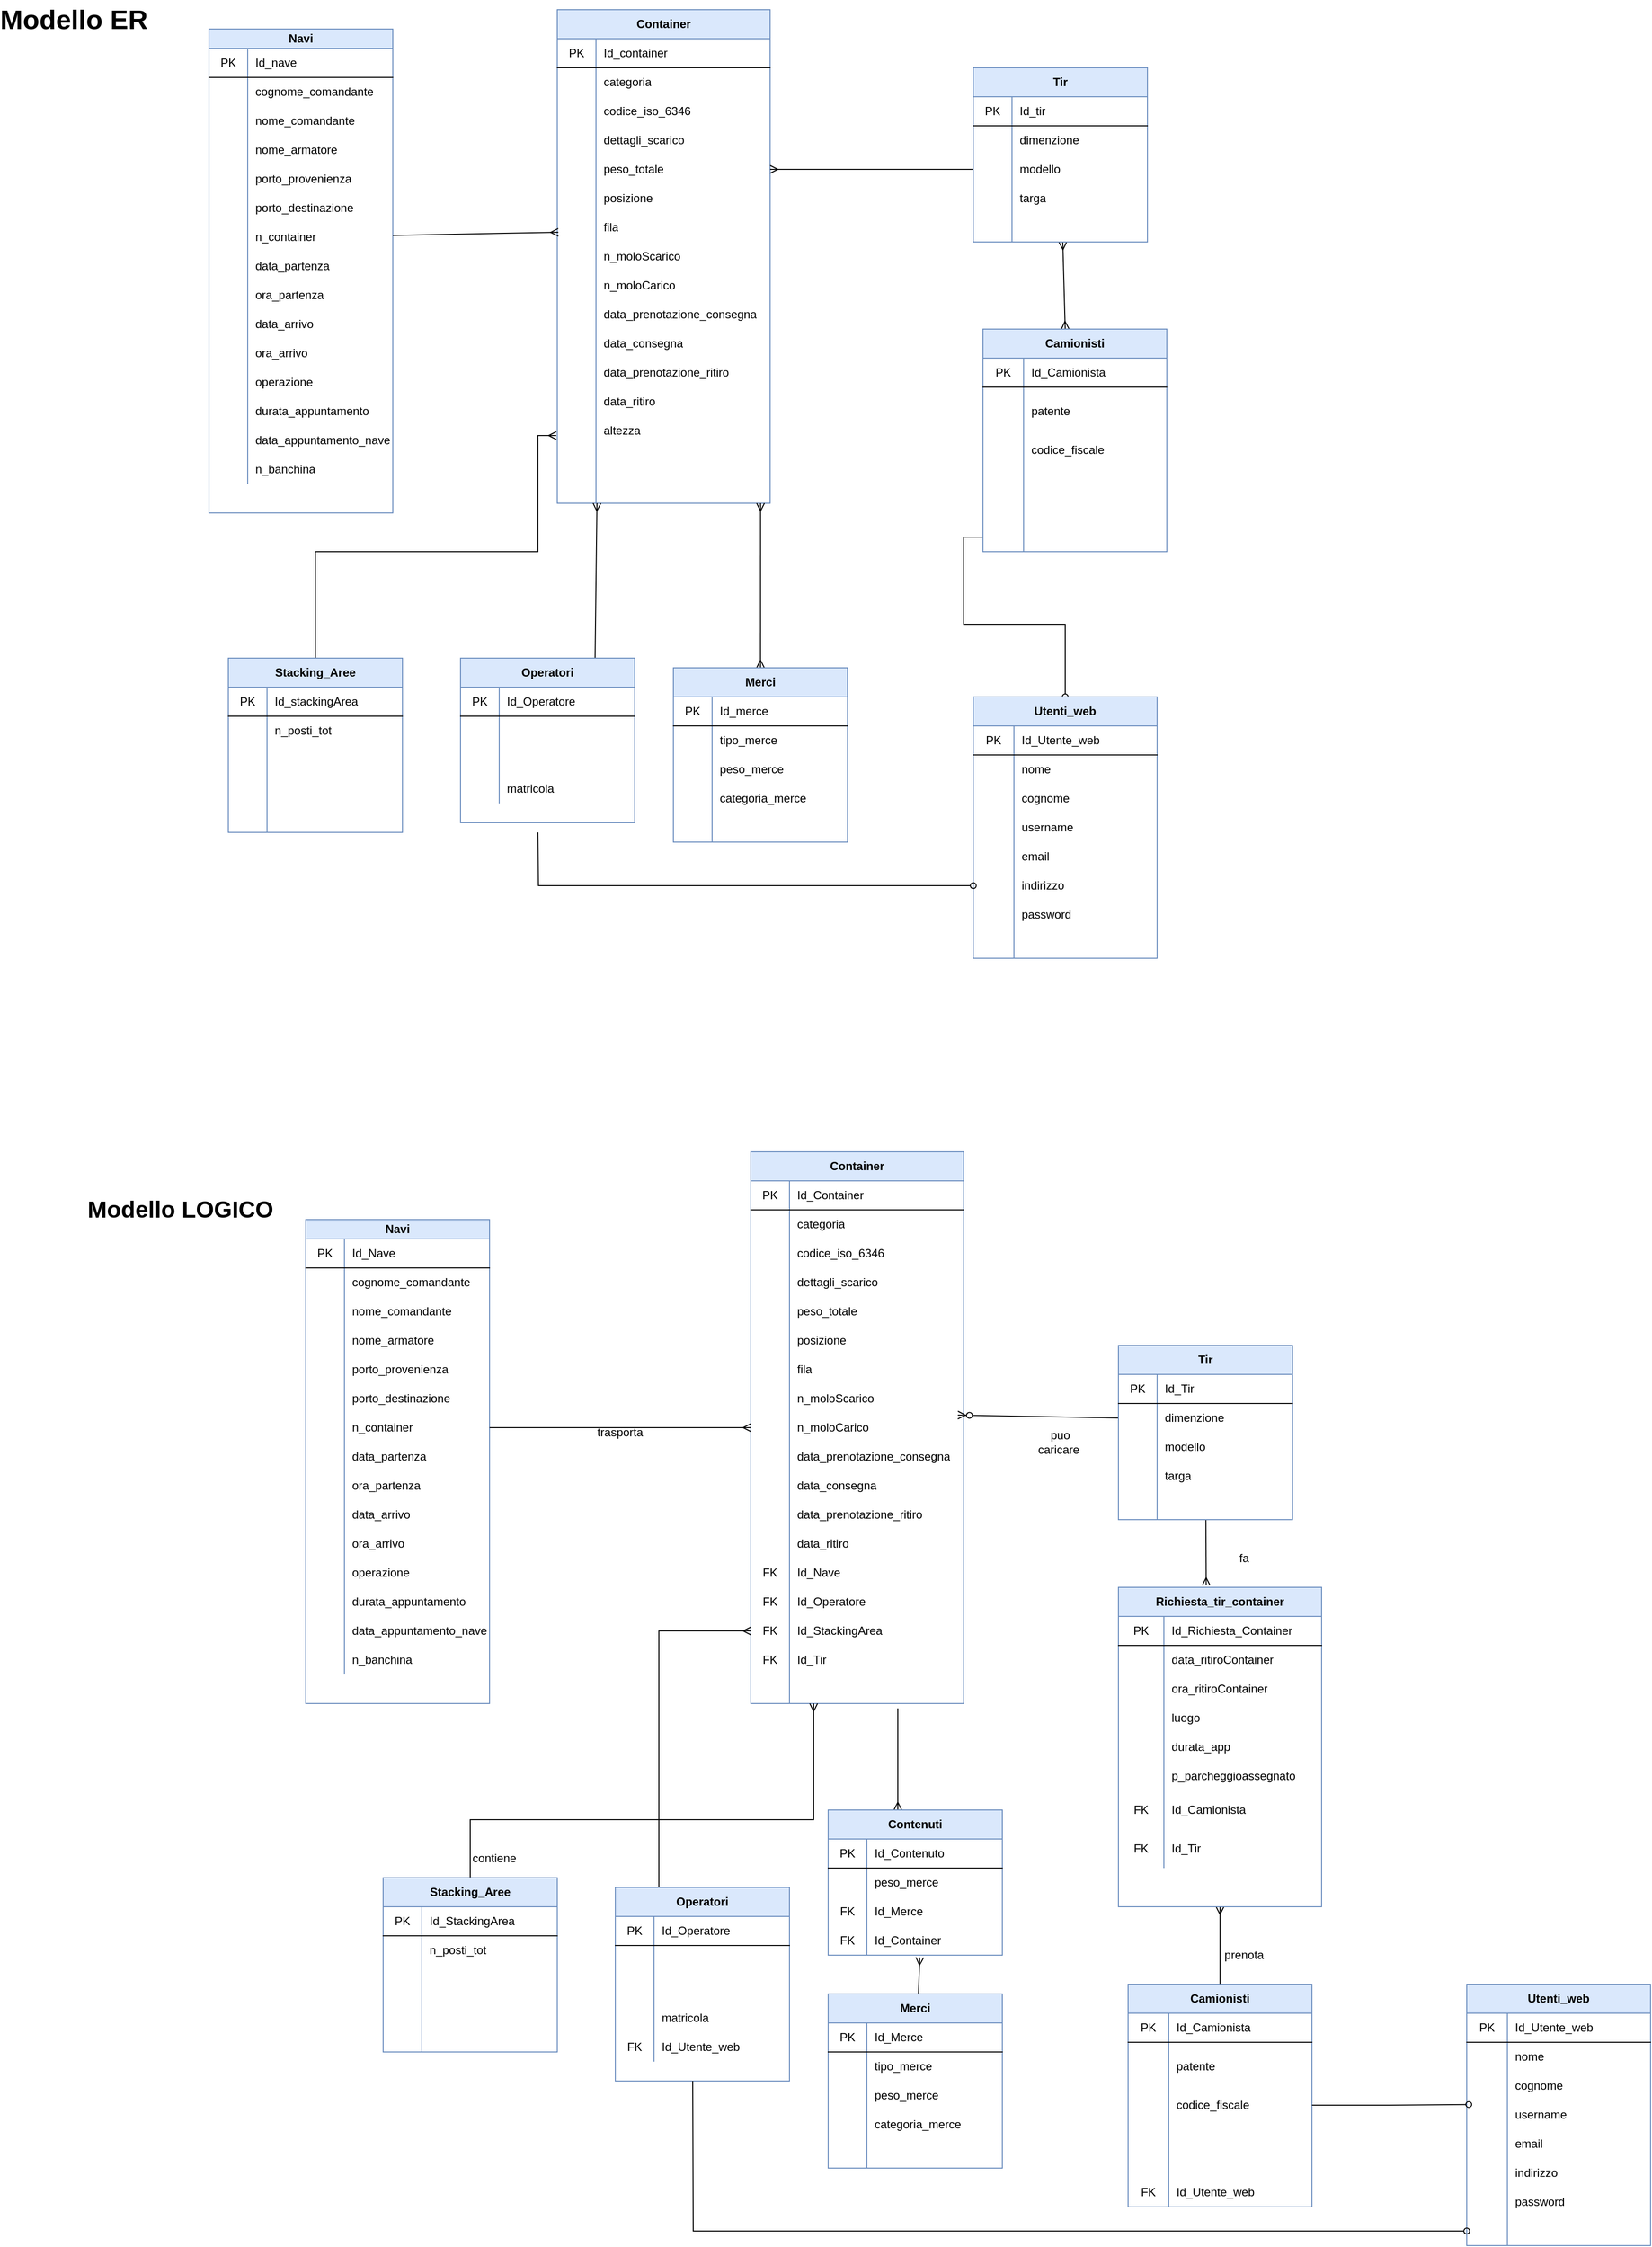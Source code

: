 <mxfile version="14.7.0" type="github">
  <diagram id="C5RBs43oDa-KdzZeNtuy" name="Page-1">
    <mxGraphModel dx="2190" dy="2981" grid="1" gridSize="10" guides="1" tooltips="1" connect="1" arrows="1" fold="1" page="1" pageScale="1" pageWidth="827" pageHeight="1169" math="0" shadow="0">
      <root>
        <mxCell id="WIyWlLk6GJQsqaUBKTNV-0" />
        <mxCell id="WIyWlLk6GJQsqaUBKTNV-1" parent="WIyWlLk6GJQsqaUBKTNV-0" />
        <mxCell id="Wq18mz23MPEGw6SeNV3w-0" value="Navi" style="shape=table;html=1;whiteSpace=wrap;startSize=20;container=1;collapsible=0;childLayout=tableLayout;fixedRows=1;rowLines=0;fontStyle=1;align=center;fillColor=#dae8fc;strokeColor=#6c8ebf;" parent="WIyWlLk6GJQsqaUBKTNV-1" vertex="1">
          <mxGeometry x="-40" y="-330" width="190" height="500" as="geometry" />
        </mxCell>
        <mxCell id="Wq18mz23MPEGw6SeNV3w-1" value="" style="shape=partialRectangle;html=1;whiteSpace=wrap;collapsible=0;dropTarget=0;pointerEvents=0;fillColor=none;top=0;left=0;bottom=1;right=0;points=[[0,0.5],[1,0.5]];portConstraint=eastwest;" parent="Wq18mz23MPEGw6SeNV3w-0" vertex="1">
          <mxGeometry y="20" width="190" height="30" as="geometry" />
        </mxCell>
        <mxCell id="Wq18mz23MPEGw6SeNV3w-2" value="PK" style="shape=partialRectangle;html=1;whiteSpace=wrap;connectable=0;fillColor=none;top=0;left=0;bottom=0;right=0;overflow=hidden;" parent="Wq18mz23MPEGw6SeNV3w-1" vertex="1">
          <mxGeometry width="40" height="30" as="geometry" />
        </mxCell>
        <mxCell id="Wq18mz23MPEGw6SeNV3w-3" value="Id_Nave" style="shape=partialRectangle;html=1;whiteSpace=wrap;connectable=0;fillColor=none;top=0;left=0;bottom=0;right=0;align=left;spacingLeft=6;overflow=hidden;" parent="Wq18mz23MPEGw6SeNV3w-1" vertex="1">
          <mxGeometry x="40" width="150" height="30" as="geometry" />
        </mxCell>
        <mxCell id="Wq18mz23MPEGw6SeNV3w-4" value="" style="shape=partialRectangle;html=1;whiteSpace=wrap;collapsible=0;dropTarget=0;pointerEvents=0;fillColor=none;top=0;left=0;bottom=0;right=0;points=[[0,0.5],[1,0.5]];portConstraint=eastwest;" parent="Wq18mz23MPEGw6SeNV3w-0" vertex="1">
          <mxGeometry y="50" width="190" height="30" as="geometry" />
        </mxCell>
        <mxCell id="Wq18mz23MPEGw6SeNV3w-5" value="" style="shape=partialRectangle;html=1;whiteSpace=wrap;connectable=0;fillColor=none;top=0;left=0;bottom=0;right=0;overflow=hidden;" parent="Wq18mz23MPEGw6SeNV3w-4" vertex="1">
          <mxGeometry width="40" height="30" as="geometry" />
        </mxCell>
        <mxCell id="Wq18mz23MPEGw6SeNV3w-6" value="cognome_comandante" style="shape=partialRectangle;html=1;whiteSpace=wrap;connectable=0;fillColor=none;top=0;left=0;bottom=0;right=0;align=left;spacingLeft=6;overflow=hidden;" parent="Wq18mz23MPEGw6SeNV3w-4" vertex="1">
          <mxGeometry x="40" width="150" height="30" as="geometry" />
        </mxCell>
        <mxCell id="b6M-dJKYadeL4DBE-8os-0" value="" style="shape=partialRectangle;html=1;whiteSpace=wrap;collapsible=0;dropTarget=0;pointerEvents=0;fillColor=none;top=0;left=0;bottom=0;right=0;points=[[0,0.5],[1,0.5]];portConstraint=eastwest;" parent="Wq18mz23MPEGw6SeNV3w-0" vertex="1">
          <mxGeometry y="80" width="190" height="30" as="geometry" />
        </mxCell>
        <mxCell id="b6M-dJKYadeL4DBE-8os-1" value="" style="shape=partialRectangle;html=1;whiteSpace=wrap;connectable=0;fillColor=none;top=0;left=0;bottom=0;right=0;overflow=hidden;" parent="b6M-dJKYadeL4DBE-8os-0" vertex="1">
          <mxGeometry width="40" height="30" as="geometry" />
        </mxCell>
        <mxCell id="b6M-dJKYadeL4DBE-8os-2" value="nome_comandante" style="shape=partialRectangle;html=1;whiteSpace=wrap;connectable=0;fillColor=none;top=0;left=0;bottom=0;right=0;align=left;spacingLeft=6;overflow=hidden;" parent="b6M-dJKYadeL4DBE-8os-0" vertex="1">
          <mxGeometry x="40" width="150" height="30" as="geometry" />
        </mxCell>
        <mxCell id="Wq18mz23MPEGw6SeNV3w-7" value="" style="shape=partialRectangle;html=1;whiteSpace=wrap;collapsible=0;dropTarget=0;pointerEvents=0;fillColor=none;top=0;left=0;bottom=0;right=0;points=[[0,0.5],[1,0.5]];portConstraint=eastwest;" parent="Wq18mz23MPEGw6SeNV3w-0" vertex="1">
          <mxGeometry y="110" width="190" height="30" as="geometry" />
        </mxCell>
        <mxCell id="Wq18mz23MPEGw6SeNV3w-8" value="" style="shape=partialRectangle;html=1;whiteSpace=wrap;connectable=0;fillColor=none;top=0;left=0;bottom=0;right=0;overflow=hidden;" parent="Wq18mz23MPEGw6SeNV3w-7" vertex="1">
          <mxGeometry width="40" height="30" as="geometry" />
        </mxCell>
        <mxCell id="Wq18mz23MPEGw6SeNV3w-9" value="nome_armatore" style="shape=partialRectangle;html=1;whiteSpace=wrap;connectable=0;fillColor=none;top=0;left=0;bottom=0;right=0;align=left;spacingLeft=6;overflow=hidden;" parent="Wq18mz23MPEGw6SeNV3w-7" vertex="1">
          <mxGeometry x="40" width="150" height="30" as="geometry" />
        </mxCell>
        <mxCell id="Wq18mz23MPEGw6SeNV3w-10" value="" style="shape=partialRectangle;html=1;whiteSpace=wrap;collapsible=0;dropTarget=0;pointerEvents=0;fillColor=none;top=0;left=0;bottom=0;right=0;points=[[0,0.5],[1,0.5]];portConstraint=eastwest;" parent="Wq18mz23MPEGw6SeNV3w-0" vertex="1">
          <mxGeometry y="140" width="190" height="30" as="geometry" />
        </mxCell>
        <mxCell id="Wq18mz23MPEGw6SeNV3w-11" value="" style="shape=partialRectangle;html=1;whiteSpace=wrap;connectable=0;fillColor=none;top=0;left=0;bottom=0;right=0;overflow=hidden;" parent="Wq18mz23MPEGw6SeNV3w-10" vertex="1">
          <mxGeometry width="40" height="30" as="geometry" />
        </mxCell>
        <mxCell id="Wq18mz23MPEGw6SeNV3w-12" value="porto_provenienza" style="shape=partialRectangle;html=1;whiteSpace=wrap;connectable=0;fillColor=none;top=0;left=0;bottom=0;right=0;align=left;spacingLeft=6;overflow=hidden;" parent="Wq18mz23MPEGw6SeNV3w-10" vertex="1">
          <mxGeometry x="40" width="150" height="30" as="geometry" />
        </mxCell>
        <mxCell id="2Kmw_vBwmTZmU1fa1A0G-0" value="" style="shape=partialRectangle;html=1;whiteSpace=wrap;collapsible=0;dropTarget=0;pointerEvents=0;fillColor=none;top=0;left=0;bottom=0;right=0;points=[[0,0.5],[1,0.5]];portConstraint=eastwest;" parent="Wq18mz23MPEGw6SeNV3w-0" vertex="1">
          <mxGeometry y="170" width="190" height="30" as="geometry" />
        </mxCell>
        <mxCell id="2Kmw_vBwmTZmU1fa1A0G-1" value="" style="shape=partialRectangle;html=1;whiteSpace=wrap;connectable=0;fillColor=none;top=0;left=0;bottom=0;right=0;overflow=hidden;" parent="2Kmw_vBwmTZmU1fa1A0G-0" vertex="1">
          <mxGeometry width="40" height="30" as="geometry" />
        </mxCell>
        <mxCell id="2Kmw_vBwmTZmU1fa1A0G-2" value="porto_destinazione" style="shape=partialRectangle;html=1;whiteSpace=wrap;connectable=0;fillColor=none;top=0;left=0;bottom=0;right=0;align=left;spacingLeft=6;overflow=hidden;" parent="2Kmw_vBwmTZmU1fa1A0G-0" vertex="1">
          <mxGeometry x="40" width="150" height="30" as="geometry" />
        </mxCell>
        <mxCell id="Wq18mz23MPEGw6SeNV3w-13" value="" style="shape=partialRectangle;html=1;whiteSpace=wrap;collapsible=0;dropTarget=0;pointerEvents=0;fillColor=none;top=0;left=0;bottom=0;right=0;points=[[0,0.5],[1,0.5]];portConstraint=eastwest;" parent="Wq18mz23MPEGw6SeNV3w-0" vertex="1">
          <mxGeometry y="200" width="190" height="30" as="geometry" />
        </mxCell>
        <mxCell id="Wq18mz23MPEGw6SeNV3w-14" value="" style="shape=partialRectangle;html=1;whiteSpace=wrap;connectable=0;fillColor=none;top=0;left=0;bottom=0;right=0;overflow=hidden;" parent="Wq18mz23MPEGw6SeNV3w-13" vertex="1">
          <mxGeometry width="40" height="30" as="geometry" />
        </mxCell>
        <mxCell id="Wq18mz23MPEGw6SeNV3w-15" value="n_container" style="shape=partialRectangle;html=1;whiteSpace=wrap;connectable=0;fillColor=none;top=0;left=0;bottom=0;right=0;align=left;spacingLeft=6;overflow=hidden;" parent="Wq18mz23MPEGw6SeNV3w-13" vertex="1">
          <mxGeometry x="40" width="150" height="30" as="geometry" />
        </mxCell>
        <mxCell id="2Kmw_vBwmTZmU1fa1A0G-21" value="" style="shape=partialRectangle;html=1;whiteSpace=wrap;collapsible=0;dropTarget=0;pointerEvents=0;fillColor=none;top=0;left=0;bottom=0;right=0;points=[[0,0.5],[1,0.5]];portConstraint=eastwest;" parent="Wq18mz23MPEGw6SeNV3w-0" vertex="1">
          <mxGeometry y="230" width="190" height="30" as="geometry" />
        </mxCell>
        <mxCell id="2Kmw_vBwmTZmU1fa1A0G-22" value="" style="shape=partialRectangle;html=1;whiteSpace=wrap;connectable=0;fillColor=none;top=0;left=0;bottom=0;right=0;overflow=hidden;" parent="2Kmw_vBwmTZmU1fa1A0G-21" vertex="1">
          <mxGeometry width="40" height="30" as="geometry" />
        </mxCell>
        <mxCell id="2Kmw_vBwmTZmU1fa1A0G-23" value="data_partenza" style="shape=partialRectangle;html=1;whiteSpace=wrap;connectable=0;fillColor=none;top=0;left=0;bottom=0;right=0;align=left;spacingLeft=6;overflow=hidden;" parent="2Kmw_vBwmTZmU1fa1A0G-21" vertex="1">
          <mxGeometry x="40" width="150" height="30" as="geometry" />
        </mxCell>
        <mxCell id="b6M-dJKYadeL4DBE-8os-9" value="" style="shape=partialRectangle;html=1;whiteSpace=wrap;collapsible=0;dropTarget=0;pointerEvents=0;fillColor=none;top=0;left=0;bottom=0;right=0;points=[[0,0.5],[1,0.5]];portConstraint=eastwest;" parent="Wq18mz23MPEGw6SeNV3w-0" vertex="1">
          <mxGeometry y="260" width="190" height="30" as="geometry" />
        </mxCell>
        <mxCell id="b6M-dJKYadeL4DBE-8os-10" value="" style="shape=partialRectangle;html=1;whiteSpace=wrap;connectable=0;fillColor=none;top=0;left=0;bottom=0;right=0;overflow=hidden;" parent="b6M-dJKYadeL4DBE-8os-9" vertex="1">
          <mxGeometry width="40" height="30" as="geometry" />
        </mxCell>
        <mxCell id="b6M-dJKYadeL4DBE-8os-11" value="ora_partenza" style="shape=partialRectangle;html=1;whiteSpace=wrap;connectable=0;fillColor=none;top=0;left=0;bottom=0;right=0;align=left;spacingLeft=6;overflow=hidden;" parent="b6M-dJKYadeL4DBE-8os-9" vertex="1">
          <mxGeometry x="40" width="150" height="30" as="geometry" />
        </mxCell>
        <mxCell id="b6M-dJKYadeL4DBE-8os-3" value="" style="shape=partialRectangle;html=1;whiteSpace=wrap;collapsible=0;dropTarget=0;pointerEvents=0;fillColor=none;top=0;left=0;bottom=0;right=0;points=[[0,0.5],[1,0.5]];portConstraint=eastwest;" parent="Wq18mz23MPEGw6SeNV3w-0" vertex="1">
          <mxGeometry y="290" width="190" height="30" as="geometry" />
        </mxCell>
        <mxCell id="b6M-dJKYadeL4DBE-8os-4" value="" style="shape=partialRectangle;html=1;whiteSpace=wrap;connectable=0;fillColor=none;top=0;left=0;bottom=0;right=0;overflow=hidden;" parent="b6M-dJKYadeL4DBE-8os-3" vertex="1">
          <mxGeometry width="40" height="30" as="geometry" />
        </mxCell>
        <mxCell id="b6M-dJKYadeL4DBE-8os-5" value="data_arrivo" style="shape=partialRectangle;html=1;whiteSpace=wrap;connectable=0;fillColor=none;top=0;left=0;bottom=0;right=0;align=left;spacingLeft=6;overflow=hidden;" parent="b6M-dJKYadeL4DBE-8os-3" vertex="1">
          <mxGeometry x="40" width="150" height="30" as="geometry" />
        </mxCell>
        <mxCell id="b6M-dJKYadeL4DBE-8os-6" value="" style="shape=partialRectangle;html=1;whiteSpace=wrap;collapsible=0;dropTarget=0;pointerEvents=0;fillColor=none;top=0;left=0;bottom=0;right=0;points=[[0,0.5],[1,0.5]];portConstraint=eastwest;" parent="Wq18mz23MPEGw6SeNV3w-0" vertex="1">
          <mxGeometry y="320" width="190" height="30" as="geometry" />
        </mxCell>
        <mxCell id="b6M-dJKYadeL4DBE-8os-7" value="" style="shape=partialRectangle;html=1;whiteSpace=wrap;connectable=0;fillColor=none;top=0;left=0;bottom=0;right=0;overflow=hidden;" parent="b6M-dJKYadeL4DBE-8os-6" vertex="1">
          <mxGeometry width="40" height="30" as="geometry" />
        </mxCell>
        <mxCell id="b6M-dJKYadeL4DBE-8os-8" value="ora_arrivo" style="shape=partialRectangle;html=1;whiteSpace=wrap;connectable=0;fillColor=none;top=0;left=0;bottom=0;right=0;align=left;spacingLeft=6;overflow=hidden;" parent="b6M-dJKYadeL4DBE-8os-6" vertex="1">
          <mxGeometry x="40" width="150" height="30" as="geometry" />
        </mxCell>
        <mxCell id="b6M-dJKYadeL4DBE-8os-12" value="" style="shape=partialRectangle;html=1;whiteSpace=wrap;collapsible=0;dropTarget=0;pointerEvents=0;fillColor=none;top=0;left=0;bottom=0;right=0;points=[[0,0.5],[1,0.5]];portConstraint=eastwest;" parent="Wq18mz23MPEGw6SeNV3w-0" vertex="1">
          <mxGeometry y="350" width="190" height="30" as="geometry" />
        </mxCell>
        <mxCell id="b6M-dJKYadeL4DBE-8os-13" value="" style="shape=partialRectangle;html=1;whiteSpace=wrap;connectable=0;fillColor=none;top=0;left=0;bottom=0;right=0;overflow=hidden;" parent="b6M-dJKYadeL4DBE-8os-12" vertex="1">
          <mxGeometry width="40" height="30" as="geometry" />
        </mxCell>
        <mxCell id="b6M-dJKYadeL4DBE-8os-14" value="operazione" style="shape=partialRectangle;html=1;whiteSpace=wrap;connectable=0;fillColor=none;top=0;left=0;bottom=0;right=0;align=left;spacingLeft=6;overflow=hidden;" parent="b6M-dJKYadeL4DBE-8os-12" vertex="1">
          <mxGeometry x="40" width="150" height="30" as="geometry" />
        </mxCell>
        <mxCell id="ZkVZF5tsIwy4Ud--koZx-3" value="" style="shape=partialRectangle;html=1;whiteSpace=wrap;collapsible=0;dropTarget=0;pointerEvents=0;fillColor=none;top=0;left=0;bottom=0;right=0;points=[[0,0.5],[1,0.5]];portConstraint=eastwest;" parent="Wq18mz23MPEGw6SeNV3w-0" vertex="1">
          <mxGeometry y="380" width="190" height="30" as="geometry" />
        </mxCell>
        <mxCell id="ZkVZF5tsIwy4Ud--koZx-4" value="" style="shape=partialRectangle;html=1;whiteSpace=wrap;connectable=0;fillColor=none;top=0;left=0;bottom=0;right=0;overflow=hidden;" parent="ZkVZF5tsIwy4Ud--koZx-3" vertex="1">
          <mxGeometry width="40" height="30" as="geometry" />
        </mxCell>
        <mxCell id="ZkVZF5tsIwy4Ud--koZx-5" value="durata_appuntamento" style="shape=partialRectangle;html=1;whiteSpace=wrap;connectable=0;fillColor=none;top=0;left=0;bottom=0;right=0;align=left;spacingLeft=6;overflow=hidden;" parent="ZkVZF5tsIwy4Ud--koZx-3" vertex="1">
          <mxGeometry x="40" width="150" height="30" as="geometry" />
        </mxCell>
        <mxCell id="ZkVZF5tsIwy4Ud--koZx-6" value="" style="shape=partialRectangle;html=1;whiteSpace=wrap;collapsible=0;dropTarget=0;pointerEvents=0;fillColor=none;top=0;left=0;bottom=0;right=0;points=[[0,0.5],[1,0.5]];portConstraint=eastwest;" parent="Wq18mz23MPEGw6SeNV3w-0" vertex="1">
          <mxGeometry y="410" width="190" height="30" as="geometry" />
        </mxCell>
        <mxCell id="ZkVZF5tsIwy4Ud--koZx-7" value="" style="shape=partialRectangle;html=1;whiteSpace=wrap;connectable=0;fillColor=none;top=0;left=0;bottom=0;right=0;overflow=hidden;" parent="ZkVZF5tsIwy4Ud--koZx-6" vertex="1">
          <mxGeometry width="40" height="30" as="geometry" />
        </mxCell>
        <mxCell id="ZkVZF5tsIwy4Ud--koZx-8" value="data_appuntamento_nave" style="shape=partialRectangle;html=1;whiteSpace=wrap;connectable=0;fillColor=none;top=0;left=0;bottom=0;right=0;align=left;spacingLeft=6;overflow=hidden;" parent="ZkVZF5tsIwy4Ud--koZx-6" vertex="1">
          <mxGeometry x="40" width="150" height="30" as="geometry" />
        </mxCell>
        <mxCell id="Wq18mz23MPEGw6SeNV3w-155" value="" style="shape=partialRectangle;html=1;whiteSpace=wrap;collapsible=0;dropTarget=0;pointerEvents=0;fillColor=none;top=0;left=0;bottom=0;right=0;points=[[0,0.5],[1,0.5]];portConstraint=eastwest;" parent="Wq18mz23MPEGw6SeNV3w-0" vertex="1">
          <mxGeometry y="440" width="190" height="30" as="geometry" />
        </mxCell>
        <mxCell id="Wq18mz23MPEGw6SeNV3w-156" value="" style="shape=partialRectangle;html=1;whiteSpace=wrap;connectable=0;fillColor=none;top=0;left=0;bottom=0;right=0;overflow=hidden;" parent="Wq18mz23MPEGw6SeNV3w-155" vertex="1">
          <mxGeometry width="40" height="30" as="geometry" />
        </mxCell>
        <mxCell id="Wq18mz23MPEGw6SeNV3w-157" value="n_banchina" style="shape=partialRectangle;html=1;whiteSpace=wrap;connectable=0;fillColor=none;top=0;left=0;bottom=0;right=0;align=left;spacingLeft=6;overflow=hidden;" parent="Wq18mz23MPEGw6SeNV3w-155" vertex="1">
          <mxGeometry x="40" width="150" height="30" as="geometry" />
        </mxCell>
        <mxCell id="b6M-dJKYadeL4DBE-8os-61" style="edgeStyle=none;rounded=0;orthogonalLoop=1;jettySize=auto;html=1;endArrow=ERmany;endFill=0;entryX=0.4;entryY=0;entryDx=0;entryDy=0;entryPerimeter=0;" parent="WIyWlLk6GJQsqaUBKTNV-1" target="b6M-dJKYadeL4DBE-8os-15" edge="1">
          <mxGeometry relative="1" as="geometry">
            <mxPoint x="572" y="175" as="sourcePoint" />
            <mxPoint x="572" y="270" as="targetPoint" />
          </mxGeometry>
        </mxCell>
        <mxCell id="Wq18mz23MPEGw6SeNV3w-32" value="Container" style="shape=table;html=1;whiteSpace=wrap;startSize=30;container=1;collapsible=0;childLayout=tableLayout;fixedRows=1;rowLines=0;fontStyle=1;align=center;fillColor=#dae8fc;strokeColor=#6c8ebf;" parent="WIyWlLk6GJQsqaUBKTNV-1" vertex="1">
          <mxGeometry x="420" y="-400" width="220" height="570" as="geometry" />
        </mxCell>
        <mxCell id="Wq18mz23MPEGw6SeNV3w-33" value="" style="shape=partialRectangle;html=1;whiteSpace=wrap;collapsible=0;dropTarget=0;pointerEvents=0;fillColor=none;top=0;left=0;bottom=1;right=0;points=[[0,0.5],[1,0.5]];portConstraint=eastwest;" parent="Wq18mz23MPEGw6SeNV3w-32" vertex="1">
          <mxGeometry y="30" width="220" height="30" as="geometry" />
        </mxCell>
        <mxCell id="Wq18mz23MPEGw6SeNV3w-34" value="PK" style="shape=partialRectangle;html=1;whiteSpace=wrap;connectable=0;fillColor=none;top=0;left=0;bottom=0;right=0;overflow=hidden;" parent="Wq18mz23MPEGw6SeNV3w-33" vertex="1">
          <mxGeometry width="40" height="30" as="geometry" />
        </mxCell>
        <mxCell id="Wq18mz23MPEGw6SeNV3w-35" value="Id_Container" style="shape=partialRectangle;html=1;whiteSpace=wrap;connectable=0;fillColor=none;top=0;left=0;bottom=0;right=0;align=left;spacingLeft=6;overflow=hidden;" parent="Wq18mz23MPEGw6SeNV3w-33" vertex="1">
          <mxGeometry x="40" width="180" height="30" as="geometry" />
        </mxCell>
        <mxCell id="Wq18mz23MPEGw6SeNV3w-36" value="" style="shape=partialRectangle;html=1;whiteSpace=wrap;collapsible=0;dropTarget=0;pointerEvents=0;fillColor=none;top=0;left=0;bottom=0;right=0;points=[[0,0.5],[1,0.5]];portConstraint=eastwest;" parent="Wq18mz23MPEGw6SeNV3w-32" vertex="1">
          <mxGeometry y="60" width="220" height="30" as="geometry" />
        </mxCell>
        <mxCell id="Wq18mz23MPEGw6SeNV3w-37" value="" style="shape=partialRectangle;html=1;whiteSpace=wrap;connectable=0;fillColor=none;top=0;left=0;bottom=0;right=0;overflow=hidden;" parent="Wq18mz23MPEGw6SeNV3w-36" vertex="1">
          <mxGeometry width="40" height="30" as="geometry" />
        </mxCell>
        <mxCell id="Wq18mz23MPEGw6SeNV3w-38" value="categoria" style="shape=partialRectangle;html=1;whiteSpace=wrap;connectable=0;fillColor=none;top=0;left=0;bottom=0;right=0;align=left;spacingLeft=6;overflow=hidden;" parent="Wq18mz23MPEGw6SeNV3w-36" vertex="1">
          <mxGeometry x="40" width="180" height="30" as="geometry" />
        </mxCell>
        <mxCell id="Wq18mz23MPEGw6SeNV3w-39" value="" style="shape=partialRectangle;html=1;whiteSpace=wrap;collapsible=0;dropTarget=0;pointerEvents=0;fillColor=none;top=0;left=0;bottom=0;right=0;points=[[0,0.5],[1,0.5]];portConstraint=eastwest;" parent="Wq18mz23MPEGw6SeNV3w-32" vertex="1">
          <mxGeometry y="90" width="220" height="30" as="geometry" />
        </mxCell>
        <mxCell id="Wq18mz23MPEGw6SeNV3w-40" value="" style="shape=partialRectangle;html=1;whiteSpace=wrap;connectable=0;fillColor=none;top=0;left=0;bottom=0;right=0;overflow=hidden;" parent="Wq18mz23MPEGw6SeNV3w-39" vertex="1">
          <mxGeometry width="40" height="30" as="geometry" />
        </mxCell>
        <mxCell id="Wq18mz23MPEGw6SeNV3w-41" value="codice_iso_6346" style="shape=partialRectangle;html=1;whiteSpace=wrap;connectable=0;fillColor=none;top=0;left=0;bottom=0;right=0;align=left;spacingLeft=6;overflow=hidden;" parent="Wq18mz23MPEGw6SeNV3w-39" vertex="1">
          <mxGeometry x="40" width="180" height="30" as="geometry" />
        </mxCell>
        <mxCell id="Wq18mz23MPEGw6SeNV3w-42" value="" style="shape=partialRectangle;html=1;whiteSpace=wrap;collapsible=0;dropTarget=0;pointerEvents=0;fillColor=none;top=0;left=0;bottom=0;right=0;points=[[0,0.5],[1,0.5]];portConstraint=eastwest;" parent="Wq18mz23MPEGw6SeNV3w-32" vertex="1">
          <mxGeometry y="120" width="220" height="30" as="geometry" />
        </mxCell>
        <mxCell id="Wq18mz23MPEGw6SeNV3w-43" value="" style="shape=partialRectangle;html=1;whiteSpace=wrap;connectable=0;fillColor=none;top=0;left=0;bottom=0;right=0;overflow=hidden;" parent="Wq18mz23MPEGw6SeNV3w-42" vertex="1">
          <mxGeometry width="40" height="30" as="geometry" />
        </mxCell>
        <mxCell id="Wq18mz23MPEGw6SeNV3w-44" value="dettagli_scarico" style="shape=partialRectangle;html=1;whiteSpace=wrap;connectable=0;fillColor=none;top=0;left=0;bottom=0;right=0;align=left;spacingLeft=6;overflow=hidden;" parent="Wq18mz23MPEGw6SeNV3w-42" vertex="1">
          <mxGeometry x="40" width="180" height="30" as="geometry" />
        </mxCell>
        <mxCell id="Wq18mz23MPEGw6SeNV3w-45" value="" style="shape=partialRectangle;html=1;whiteSpace=wrap;collapsible=0;dropTarget=0;pointerEvents=0;fillColor=none;top=0;left=0;bottom=0;right=0;points=[[0,0.5],[1,0.5]];portConstraint=eastwest;" parent="Wq18mz23MPEGw6SeNV3w-32" vertex="1">
          <mxGeometry y="150" width="220" height="30" as="geometry" />
        </mxCell>
        <mxCell id="Wq18mz23MPEGw6SeNV3w-46" value="" style="shape=partialRectangle;html=1;whiteSpace=wrap;connectable=0;fillColor=none;top=0;left=0;bottom=0;right=0;overflow=hidden;" parent="Wq18mz23MPEGw6SeNV3w-45" vertex="1">
          <mxGeometry width="40" height="30" as="geometry" />
        </mxCell>
        <mxCell id="Wq18mz23MPEGw6SeNV3w-47" value="peso_totale" style="shape=partialRectangle;html=1;whiteSpace=wrap;connectable=0;fillColor=none;top=0;left=0;bottom=0;right=0;align=left;spacingLeft=6;overflow=hidden;" parent="Wq18mz23MPEGw6SeNV3w-45" vertex="1">
          <mxGeometry x="40" width="180" height="30" as="geometry" />
        </mxCell>
        <mxCell id="Wq18mz23MPEGw6SeNV3w-48" value="" style="shape=partialRectangle;html=1;whiteSpace=wrap;collapsible=0;dropTarget=0;pointerEvents=0;fillColor=none;top=0;left=0;bottom=0;right=0;points=[[0,0.5],[1,0.5]];portConstraint=eastwest;" parent="Wq18mz23MPEGw6SeNV3w-32" vertex="1">
          <mxGeometry y="180" width="220" height="30" as="geometry" />
        </mxCell>
        <mxCell id="Wq18mz23MPEGw6SeNV3w-49" value="" style="shape=partialRectangle;html=1;whiteSpace=wrap;connectable=0;fillColor=none;top=0;left=0;bottom=0;right=0;overflow=hidden;" parent="Wq18mz23MPEGw6SeNV3w-48" vertex="1">
          <mxGeometry width="40" height="30" as="geometry" />
        </mxCell>
        <mxCell id="Wq18mz23MPEGw6SeNV3w-50" value="posizione" style="shape=partialRectangle;html=1;whiteSpace=wrap;connectable=0;fillColor=none;top=0;left=0;bottom=0;right=0;align=left;spacingLeft=6;overflow=hidden;" parent="Wq18mz23MPEGw6SeNV3w-48" vertex="1">
          <mxGeometry x="40" width="180" height="30" as="geometry" />
        </mxCell>
        <mxCell id="ZkVZF5tsIwy4Ud--koZx-22" value="" style="shape=partialRectangle;html=1;whiteSpace=wrap;collapsible=0;dropTarget=0;pointerEvents=0;fillColor=none;top=0;left=0;bottom=0;right=0;points=[[0,0.5],[1,0.5]];portConstraint=eastwest;" parent="Wq18mz23MPEGw6SeNV3w-32" vertex="1">
          <mxGeometry y="210" width="220" height="30" as="geometry" />
        </mxCell>
        <mxCell id="ZkVZF5tsIwy4Ud--koZx-23" value="" style="shape=partialRectangle;html=1;whiteSpace=wrap;connectable=0;fillColor=none;top=0;left=0;bottom=0;right=0;overflow=hidden;" parent="ZkVZF5tsIwy4Ud--koZx-22" vertex="1">
          <mxGeometry width="40" height="30" as="geometry" />
        </mxCell>
        <mxCell id="ZkVZF5tsIwy4Ud--koZx-24" value="fila" style="shape=partialRectangle;html=1;whiteSpace=wrap;connectable=0;fillColor=none;top=0;left=0;bottom=0;right=0;align=left;spacingLeft=6;overflow=hidden;" parent="ZkVZF5tsIwy4Ud--koZx-22" vertex="1">
          <mxGeometry x="40" width="180" height="30" as="geometry" />
        </mxCell>
        <mxCell id="2Kmw_vBwmTZmU1fa1A0G-3" value="" style="shape=partialRectangle;html=1;whiteSpace=wrap;collapsible=0;dropTarget=0;pointerEvents=0;fillColor=none;top=0;left=0;bottom=0;right=0;points=[[0,0.5],[1,0.5]];portConstraint=eastwest;" parent="Wq18mz23MPEGw6SeNV3w-32" vertex="1">
          <mxGeometry y="240" width="220" height="30" as="geometry" />
        </mxCell>
        <mxCell id="2Kmw_vBwmTZmU1fa1A0G-4" value="" style="shape=partialRectangle;html=1;whiteSpace=wrap;connectable=0;fillColor=none;top=0;left=0;bottom=0;right=0;overflow=hidden;" parent="2Kmw_vBwmTZmU1fa1A0G-3" vertex="1">
          <mxGeometry width="40" height="30" as="geometry" />
        </mxCell>
        <mxCell id="2Kmw_vBwmTZmU1fa1A0G-5" value="n_moloScarico" style="shape=partialRectangle;html=1;whiteSpace=wrap;connectable=0;fillColor=none;top=0;left=0;bottom=0;right=0;align=left;spacingLeft=6;overflow=hidden;" parent="2Kmw_vBwmTZmU1fa1A0G-3" vertex="1">
          <mxGeometry x="40" width="180" height="30" as="geometry" />
        </mxCell>
        <mxCell id="tBS7VfUSeo1zEQWRCGZT-6" value="" style="shape=partialRectangle;html=1;whiteSpace=wrap;collapsible=0;dropTarget=0;pointerEvents=0;fillColor=none;top=0;left=0;bottom=0;right=0;points=[[0,0.5],[1,0.5]];portConstraint=eastwest;" parent="Wq18mz23MPEGw6SeNV3w-32" vertex="1">
          <mxGeometry y="270" width="220" height="30" as="geometry" />
        </mxCell>
        <mxCell id="tBS7VfUSeo1zEQWRCGZT-7" value="" style="shape=partialRectangle;html=1;whiteSpace=wrap;connectable=0;fillColor=none;top=0;left=0;bottom=0;right=0;overflow=hidden;" parent="tBS7VfUSeo1zEQWRCGZT-6" vertex="1">
          <mxGeometry width="40" height="30" as="geometry" />
        </mxCell>
        <mxCell id="tBS7VfUSeo1zEQWRCGZT-8" value="n_moloCarico" style="shape=partialRectangle;html=1;whiteSpace=wrap;connectable=0;fillColor=none;top=0;left=0;bottom=0;right=0;align=left;spacingLeft=6;overflow=hidden;" parent="tBS7VfUSeo1zEQWRCGZT-6" vertex="1">
          <mxGeometry x="40" width="180" height="30" as="geometry" />
        </mxCell>
        <mxCell id="b6M-dJKYadeL4DBE-8os-39" value="" style="shape=partialRectangle;html=1;whiteSpace=wrap;collapsible=0;dropTarget=0;pointerEvents=0;fillColor=none;top=0;left=0;bottom=0;right=0;points=[[0,0.5],[1,0.5]];portConstraint=eastwest;" parent="Wq18mz23MPEGw6SeNV3w-32" vertex="1">
          <mxGeometry y="300" width="220" height="30" as="geometry" />
        </mxCell>
        <mxCell id="b6M-dJKYadeL4DBE-8os-40" value="" style="shape=partialRectangle;html=1;whiteSpace=wrap;connectable=0;fillColor=none;top=0;left=0;bottom=0;right=0;overflow=hidden;" parent="b6M-dJKYadeL4DBE-8os-39" vertex="1">
          <mxGeometry width="40" height="30" as="geometry" />
        </mxCell>
        <mxCell id="b6M-dJKYadeL4DBE-8os-41" value="data_prenotazione_consegna" style="shape=partialRectangle;html=1;whiteSpace=wrap;connectable=0;fillColor=none;top=0;left=0;bottom=0;right=0;align=left;spacingLeft=6;overflow=hidden;" parent="b6M-dJKYadeL4DBE-8os-39" vertex="1">
          <mxGeometry x="40" width="180" height="30" as="geometry" />
        </mxCell>
        <mxCell id="b6M-dJKYadeL4DBE-8os-42" value="" style="shape=partialRectangle;html=1;whiteSpace=wrap;collapsible=0;dropTarget=0;pointerEvents=0;fillColor=none;top=0;left=0;bottom=0;right=0;points=[[0,0.5],[1,0.5]];portConstraint=eastwest;" parent="Wq18mz23MPEGw6SeNV3w-32" vertex="1">
          <mxGeometry y="330" width="220" height="30" as="geometry" />
        </mxCell>
        <mxCell id="b6M-dJKYadeL4DBE-8os-43" value="" style="shape=partialRectangle;html=1;whiteSpace=wrap;connectable=0;fillColor=none;top=0;left=0;bottom=0;right=0;overflow=hidden;" parent="b6M-dJKYadeL4DBE-8os-42" vertex="1">
          <mxGeometry width="40" height="30" as="geometry" />
        </mxCell>
        <mxCell id="b6M-dJKYadeL4DBE-8os-44" value="data_consegna" style="shape=partialRectangle;html=1;whiteSpace=wrap;connectable=0;fillColor=none;top=0;left=0;bottom=0;right=0;align=left;spacingLeft=6;overflow=hidden;" parent="b6M-dJKYadeL4DBE-8os-42" vertex="1">
          <mxGeometry x="40" width="180" height="30" as="geometry" />
        </mxCell>
        <mxCell id="b6M-dJKYadeL4DBE-8os-45" value="" style="shape=partialRectangle;html=1;whiteSpace=wrap;collapsible=0;dropTarget=0;pointerEvents=0;fillColor=none;top=0;left=0;bottom=0;right=0;points=[[0,0.5],[1,0.5]];portConstraint=eastwest;" parent="Wq18mz23MPEGw6SeNV3w-32" vertex="1">
          <mxGeometry y="360" width="220" height="30" as="geometry" />
        </mxCell>
        <mxCell id="b6M-dJKYadeL4DBE-8os-46" value="" style="shape=partialRectangle;html=1;whiteSpace=wrap;connectable=0;fillColor=none;top=0;left=0;bottom=0;right=0;overflow=hidden;" parent="b6M-dJKYadeL4DBE-8os-45" vertex="1">
          <mxGeometry width="40" height="30" as="geometry" />
        </mxCell>
        <mxCell id="b6M-dJKYadeL4DBE-8os-47" value="data_prenotazione_ritiro" style="shape=partialRectangle;html=1;whiteSpace=wrap;connectable=0;fillColor=none;top=0;left=0;bottom=0;right=0;align=left;spacingLeft=6;overflow=hidden;" parent="b6M-dJKYadeL4DBE-8os-45" vertex="1">
          <mxGeometry x="40" width="180" height="30" as="geometry" />
        </mxCell>
        <mxCell id="b6M-dJKYadeL4DBE-8os-48" value="" style="shape=partialRectangle;html=1;whiteSpace=wrap;collapsible=0;dropTarget=0;pointerEvents=0;fillColor=none;top=0;left=0;bottom=0;right=0;points=[[0,0.5],[1,0.5]];portConstraint=eastwest;" parent="Wq18mz23MPEGw6SeNV3w-32" vertex="1">
          <mxGeometry y="390" width="220" height="30" as="geometry" />
        </mxCell>
        <mxCell id="b6M-dJKYadeL4DBE-8os-49" value="" style="shape=partialRectangle;html=1;whiteSpace=wrap;connectable=0;fillColor=none;top=0;left=0;bottom=0;right=0;overflow=hidden;" parent="b6M-dJKYadeL4DBE-8os-48" vertex="1">
          <mxGeometry width="40" height="30" as="geometry" />
        </mxCell>
        <mxCell id="b6M-dJKYadeL4DBE-8os-50" value="data_ritiro" style="shape=partialRectangle;html=1;whiteSpace=wrap;connectable=0;fillColor=none;top=0;left=0;bottom=0;right=0;align=left;spacingLeft=6;overflow=hidden;" parent="b6M-dJKYadeL4DBE-8os-48" vertex="1">
          <mxGeometry x="40" width="180" height="30" as="geometry" />
        </mxCell>
        <mxCell id="Wq18mz23MPEGw6SeNV3w-158" value="" style="shape=partialRectangle;html=1;whiteSpace=wrap;collapsible=0;dropTarget=0;pointerEvents=0;fillColor=none;top=0;left=0;bottom=0;right=0;points=[[0,0.5],[1,0.5]];portConstraint=eastwest;" parent="Wq18mz23MPEGw6SeNV3w-32" vertex="1">
          <mxGeometry y="420" width="220" height="30" as="geometry" />
        </mxCell>
        <mxCell id="Wq18mz23MPEGw6SeNV3w-159" value="FK" style="shape=partialRectangle;html=1;whiteSpace=wrap;connectable=0;fillColor=none;top=0;left=0;bottom=0;right=0;overflow=hidden;" parent="Wq18mz23MPEGw6SeNV3w-158" vertex="1">
          <mxGeometry width="40" height="30" as="geometry" />
        </mxCell>
        <mxCell id="Wq18mz23MPEGw6SeNV3w-160" value="Id_Nave" style="shape=partialRectangle;html=1;whiteSpace=wrap;connectable=0;fillColor=none;top=0;left=0;bottom=0;right=0;align=left;spacingLeft=6;overflow=hidden;" parent="Wq18mz23MPEGw6SeNV3w-158" vertex="1">
          <mxGeometry x="40" width="180" height="30" as="geometry" />
        </mxCell>
        <mxCell id="ZkVZF5tsIwy4Ud--koZx-9" value="" style="shape=partialRectangle;html=1;whiteSpace=wrap;collapsible=0;dropTarget=0;pointerEvents=0;fillColor=none;top=0;left=0;bottom=0;right=0;points=[[0,0.5],[1,0.5]];portConstraint=eastwest;" parent="Wq18mz23MPEGw6SeNV3w-32" vertex="1">
          <mxGeometry y="450" width="220" height="30" as="geometry" />
        </mxCell>
        <mxCell id="ZkVZF5tsIwy4Ud--koZx-10" value="FK" style="shape=partialRectangle;html=1;whiteSpace=wrap;connectable=0;fillColor=none;top=0;left=0;bottom=0;right=0;overflow=hidden;" parent="ZkVZF5tsIwy4Ud--koZx-9" vertex="1">
          <mxGeometry width="40" height="30" as="geometry" />
        </mxCell>
        <mxCell id="ZkVZF5tsIwy4Ud--koZx-11" value="Id_Operatore" style="shape=partialRectangle;html=1;whiteSpace=wrap;connectable=0;fillColor=none;top=0;left=0;bottom=0;right=0;align=left;spacingLeft=6;overflow=hidden;" parent="ZkVZF5tsIwy4Ud--koZx-9" vertex="1">
          <mxGeometry x="40" width="180" height="30" as="geometry" />
        </mxCell>
        <mxCell id="ZkVZF5tsIwy4Ud--koZx-16" value="" style="shape=partialRectangle;html=1;whiteSpace=wrap;collapsible=0;dropTarget=0;pointerEvents=0;fillColor=none;top=0;left=0;bottom=0;right=0;points=[[0,0.5],[1,0.5]];portConstraint=eastwest;" parent="Wq18mz23MPEGw6SeNV3w-32" vertex="1">
          <mxGeometry y="480" width="220" height="30" as="geometry" />
        </mxCell>
        <mxCell id="ZkVZF5tsIwy4Ud--koZx-17" value="FK" style="shape=partialRectangle;html=1;whiteSpace=wrap;connectable=0;fillColor=none;top=0;left=0;bottom=0;right=0;overflow=hidden;" parent="ZkVZF5tsIwy4Ud--koZx-16" vertex="1">
          <mxGeometry width="40" height="30" as="geometry" />
        </mxCell>
        <mxCell id="ZkVZF5tsIwy4Ud--koZx-18" value="Id_StackingArea" style="shape=partialRectangle;html=1;whiteSpace=wrap;connectable=0;fillColor=none;top=0;left=0;bottom=0;right=0;align=left;spacingLeft=6;overflow=hidden;" parent="ZkVZF5tsIwy4Ud--koZx-16" vertex="1">
          <mxGeometry x="40" width="180" height="30" as="geometry" />
        </mxCell>
        <mxCell id="Wq18mz23MPEGw6SeNV3w-161" value="" style="shape=partialRectangle;html=1;whiteSpace=wrap;collapsible=0;dropTarget=0;pointerEvents=0;fillColor=none;top=0;left=0;bottom=0;right=0;points=[[0,0.5],[1,0.5]];portConstraint=eastwest;" parent="Wq18mz23MPEGw6SeNV3w-32" vertex="1">
          <mxGeometry y="510" width="220" height="30" as="geometry" />
        </mxCell>
        <mxCell id="Wq18mz23MPEGw6SeNV3w-162" value="FK" style="shape=partialRectangle;html=1;whiteSpace=wrap;connectable=0;fillColor=none;top=0;left=0;bottom=0;right=0;overflow=hidden;" parent="Wq18mz23MPEGw6SeNV3w-161" vertex="1">
          <mxGeometry width="40" height="30" as="geometry" />
        </mxCell>
        <mxCell id="Wq18mz23MPEGw6SeNV3w-163" value="Id_Tir" style="shape=partialRectangle;html=1;whiteSpace=wrap;connectable=0;fillColor=none;top=0;left=0;bottom=0;right=0;align=left;spacingLeft=6;overflow=hidden;" parent="Wq18mz23MPEGw6SeNV3w-161" vertex="1">
          <mxGeometry x="40" width="180" height="30" as="geometry" />
        </mxCell>
        <mxCell id="tBS7VfUSeo1zEQWRCGZT-0" value="" style="shape=partialRectangle;html=1;whiteSpace=wrap;collapsible=0;dropTarget=0;pointerEvents=0;fillColor=none;top=0;left=0;bottom=0;right=0;points=[[0,0.5],[1,0.5]];portConstraint=eastwest;" parent="Wq18mz23MPEGw6SeNV3w-32" vertex="1">
          <mxGeometry y="540" width="220" height="30" as="geometry" />
        </mxCell>
        <mxCell id="tBS7VfUSeo1zEQWRCGZT-1" value="" style="shape=partialRectangle;html=1;whiteSpace=wrap;connectable=0;fillColor=none;top=0;left=0;bottom=0;right=0;overflow=hidden;" parent="tBS7VfUSeo1zEQWRCGZT-0" vertex="1">
          <mxGeometry width="40" height="30" as="geometry" />
        </mxCell>
        <mxCell id="tBS7VfUSeo1zEQWRCGZT-2" value="" style="shape=partialRectangle;html=1;whiteSpace=wrap;connectable=0;fillColor=none;top=0;left=0;bottom=0;right=0;align=left;spacingLeft=6;overflow=hidden;" parent="tBS7VfUSeo1zEQWRCGZT-0" vertex="1">
          <mxGeometry x="40" width="180" height="30" as="geometry" />
        </mxCell>
        <mxCell id="b6M-dJKYadeL4DBE-8os-62" style="edgeStyle=none;rounded=0;orthogonalLoop=1;jettySize=auto;html=1;entryX=0.526;entryY=1.078;entryDx=0;entryDy=0;entryPerimeter=0;endArrow=ERmany;endFill=0;" parent="WIyWlLk6GJQsqaUBKTNV-1" source="Wq18mz23MPEGw6SeNV3w-51" target="b6M-dJKYadeL4DBE-8os-28" edge="1">
          <mxGeometry relative="1" as="geometry" />
        </mxCell>
        <mxCell id="Wq18mz23MPEGw6SeNV3w-51" value="Merci" style="shape=table;html=1;whiteSpace=wrap;startSize=30;container=1;collapsible=0;childLayout=tableLayout;fixedRows=1;rowLines=0;fontStyle=1;align=center;fillColor=#dae8fc;strokeColor=#6c8ebf;" parent="WIyWlLk6GJQsqaUBKTNV-1" vertex="1">
          <mxGeometry x="500" y="470" width="180" height="180" as="geometry" />
        </mxCell>
        <mxCell id="Wq18mz23MPEGw6SeNV3w-52" value="" style="shape=partialRectangle;html=1;whiteSpace=wrap;collapsible=0;dropTarget=0;pointerEvents=0;fillColor=none;top=0;left=0;bottom=1;right=0;points=[[0,0.5],[1,0.5]];portConstraint=eastwest;" parent="Wq18mz23MPEGw6SeNV3w-51" vertex="1">
          <mxGeometry y="30" width="180" height="30" as="geometry" />
        </mxCell>
        <mxCell id="Wq18mz23MPEGw6SeNV3w-53" value="PK" style="shape=partialRectangle;html=1;whiteSpace=wrap;connectable=0;fillColor=none;top=0;left=0;bottom=0;right=0;overflow=hidden;" parent="Wq18mz23MPEGw6SeNV3w-52" vertex="1">
          <mxGeometry width="40" height="30" as="geometry" />
        </mxCell>
        <mxCell id="Wq18mz23MPEGw6SeNV3w-54" value="Id_Merce" style="shape=partialRectangle;html=1;whiteSpace=wrap;connectable=0;fillColor=none;top=0;left=0;bottom=0;right=0;align=left;spacingLeft=6;overflow=hidden;" parent="Wq18mz23MPEGw6SeNV3w-52" vertex="1">
          <mxGeometry x="40" width="140" height="30" as="geometry" />
        </mxCell>
        <mxCell id="Wq18mz23MPEGw6SeNV3w-55" value="" style="shape=partialRectangle;html=1;whiteSpace=wrap;collapsible=0;dropTarget=0;pointerEvents=0;fillColor=none;top=0;left=0;bottom=0;right=0;points=[[0,0.5],[1,0.5]];portConstraint=eastwest;" parent="Wq18mz23MPEGw6SeNV3w-51" vertex="1">
          <mxGeometry y="60" width="180" height="30" as="geometry" />
        </mxCell>
        <mxCell id="Wq18mz23MPEGw6SeNV3w-56" value="" style="shape=partialRectangle;html=1;whiteSpace=wrap;connectable=0;fillColor=none;top=0;left=0;bottom=0;right=0;overflow=hidden;" parent="Wq18mz23MPEGw6SeNV3w-55" vertex="1">
          <mxGeometry width="40" height="30" as="geometry" />
        </mxCell>
        <mxCell id="Wq18mz23MPEGw6SeNV3w-57" value="tipo_merce" style="shape=partialRectangle;html=1;whiteSpace=wrap;connectable=0;fillColor=none;top=0;left=0;bottom=0;right=0;align=left;spacingLeft=6;overflow=hidden;" parent="Wq18mz23MPEGw6SeNV3w-55" vertex="1">
          <mxGeometry x="40" width="140" height="30" as="geometry" />
        </mxCell>
        <mxCell id="Wq18mz23MPEGw6SeNV3w-58" value="" style="shape=partialRectangle;html=1;whiteSpace=wrap;collapsible=0;dropTarget=0;pointerEvents=0;fillColor=none;top=0;left=0;bottom=0;right=0;points=[[0,0.5],[1,0.5]];portConstraint=eastwest;" parent="Wq18mz23MPEGw6SeNV3w-51" vertex="1">
          <mxGeometry y="90" width="180" height="30" as="geometry" />
        </mxCell>
        <mxCell id="Wq18mz23MPEGw6SeNV3w-59" value="" style="shape=partialRectangle;html=1;whiteSpace=wrap;connectable=0;fillColor=none;top=0;left=0;bottom=0;right=0;overflow=hidden;" parent="Wq18mz23MPEGw6SeNV3w-58" vertex="1">
          <mxGeometry width="40" height="30" as="geometry" />
        </mxCell>
        <mxCell id="Wq18mz23MPEGw6SeNV3w-60" value="peso_merce" style="shape=partialRectangle;html=1;whiteSpace=wrap;connectable=0;fillColor=none;top=0;left=0;bottom=0;right=0;align=left;spacingLeft=6;overflow=hidden;" parent="Wq18mz23MPEGw6SeNV3w-58" vertex="1">
          <mxGeometry x="40" width="140" height="30" as="geometry" />
        </mxCell>
        <mxCell id="Wq18mz23MPEGw6SeNV3w-61" value="" style="shape=partialRectangle;html=1;whiteSpace=wrap;collapsible=0;dropTarget=0;pointerEvents=0;fillColor=none;top=0;left=0;bottom=0;right=0;points=[[0,0.5],[1,0.5]];portConstraint=eastwest;" parent="Wq18mz23MPEGw6SeNV3w-51" vertex="1">
          <mxGeometry y="120" width="180" height="30" as="geometry" />
        </mxCell>
        <mxCell id="Wq18mz23MPEGw6SeNV3w-62" value="" style="shape=partialRectangle;html=1;whiteSpace=wrap;connectable=0;fillColor=none;top=0;left=0;bottom=0;right=0;overflow=hidden;" parent="Wq18mz23MPEGw6SeNV3w-61" vertex="1">
          <mxGeometry width="40" height="30" as="geometry" />
        </mxCell>
        <mxCell id="Wq18mz23MPEGw6SeNV3w-63" value="categoria_merce" style="shape=partialRectangle;html=1;whiteSpace=wrap;connectable=0;fillColor=none;top=0;left=0;bottom=0;right=0;align=left;spacingLeft=6;overflow=hidden;" parent="Wq18mz23MPEGw6SeNV3w-61" vertex="1">
          <mxGeometry x="40" width="140" height="30" as="geometry" />
        </mxCell>
        <mxCell id="Wq18mz23MPEGw6SeNV3w-64" value="" style="shape=partialRectangle;html=1;whiteSpace=wrap;collapsible=0;dropTarget=0;pointerEvents=0;fillColor=none;top=0;left=0;bottom=0;right=0;points=[[0,0.5],[1,0.5]];portConstraint=eastwest;" parent="Wq18mz23MPEGw6SeNV3w-51" vertex="1">
          <mxGeometry y="150" width="180" height="30" as="geometry" />
        </mxCell>
        <mxCell id="Wq18mz23MPEGw6SeNV3w-65" value="" style="shape=partialRectangle;html=1;whiteSpace=wrap;connectable=0;fillColor=none;top=0;left=0;bottom=0;right=0;overflow=hidden;" parent="Wq18mz23MPEGw6SeNV3w-64" vertex="1">
          <mxGeometry width="40" height="30" as="geometry" />
        </mxCell>
        <mxCell id="Wq18mz23MPEGw6SeNV3w-66" value="" style="shape=partialRectangle;html=1;whiteSpace=wrap;connectable=0;fillColor=none;top=0;left=0;bottom=0;right=0;align=left;spacingLeft=6;overflow=hidden;" parent="Wq18mz23MPEGw6SeNV3w-64" vertex="1">
          <mxGeometry x="40" width="140" height="30" as="geometry" />
        </mxCell>
        <mxCell id="Wq18mz23MPEGw6SeNV3w-153" style="rounded=0;orthogonalLoop=1;jettySize=auto;html=1;endArrow=ERzeroToMany;endFill=1;exitX=0;exitY=0.5;exitDx=0;exitDy=0;" parent="WIyWlLk6GJQsqaUBKTNV-1" source="Wq18mz23MPEGw6SeNV3w-71" edge="1">
          <mxGeometry relative="1" as="geometry">
            <mxPoint x="634" y="-128" as="targetPoint" />
          </mxGeometry>
        </mxCell>
        <mxCell id="b6M-dJKYadeL4DBE-8os-59" style="edgeStyle=none;rounded=0;orthogonalLoop=1;jettySize=auto;html=1;entryX=0.432;entryY=-0.006;entryDx=0;entryDy=0;entryPerimeter=0;endArrow=ERmany;endFill=0;" parent="WIyWlLk6GJQsqaUBKTNV-1" source="Wq18mz23MPEGw6SeNV3w-67" target="Wq18mz23MPEGw6SeNV3w-83" edge="1">
          <mxGeometry relative="1" as="geometry" />
        </mxCell>
        <mxCell id="Wq18mz23MPEGw6SeNV3w-67" value="Tir" style="shape=table;html=1;whiteSpace=wrap;startSize=30;container=1;collapsible=0;childLayout=tableLayout;fixedRows=1;rowLines=0;fontStyle=1;align=center;fillColor=#dae8fc;strokeColor=#6c8ebf;" parent="WIyWlLk6GJQsqaUBKTNV-1" vertex="1">
          <mxGeometry x="800" y="-200" width="180" height="180" as="geometry" />
        </mxCell>
        <mxCell id="Wq18mz23MPEGw6SeNV3w-68" value="" style="shape=partialRectangle;html=1;whiteSpace=wrap;collapsible=0;dropTarget=0;pointerEvents=0;fillColor=none;top=0;left=0;bottom=1;right=0;points=[[0,0.5],[1,0.5]];portConstraint=eastwest;" parent="Wq18mz23MPEGw6SeNV3w-67" vertex="1">
          <mxGeometry y="30" width="180" height="30" as="geometry" />
        </mxCell>
        <mxCell id="Wq18mz23MPEGw6SeNV3w-69" value="PK" style="shape=partialRectangle;html=1;whiteSpace=wrap;connectable=0;fillColor=none;top=0;left=0;bottom=0;right=0;overflow=hidden;" parent="Wq18mz23MPEGw6SeNV3w-68" vertex="1">
          <mxGeometry width="40" height="30" as="geometry" />
        </mxCell>
        <mxCell id="Wq18mz23MPEGw6SeNV3w-70" value="Id_Tir" style="shape=partialRectangle;html=1;whiteSpace=wrap;connectable=0;fillColor=none;top=0;left=0;bottom=0;right=0;align=left;spacingLeft=6;overflow=hidden;" parent="Wq18mz23MPEGw6SeNV3w-68" vertex="1">
          <mxGeometry x="40" width="140" height="30" as="geometry" />
        </mxCell>
        <mxCell id="Wq18mz23MPEGw6SeNV3w-71" value="" style="shape=partialRectangle;html=1;whiteSpace=wrap;collapsible=0;dropTarget=0;pointerEvents=0;fillColor=none;top=0;left=0;bottom=0;right=0;points=[[0,0.5],[1,0.5]];portConstraint=eastwest;" parent="Wq18mz23MPEGw6SeNV3w-67" vertex="1">
          <mxGeometry y="60" width="180" height="30" as="geometry" />
        </mxCell>
        <mxCell id="Wq18mz23MPEGw6SeNV3w-72" value="" style="shape=partialRectangle;html=1;whiteSpace=wrap;connectable=0;fillColor=none;top=0;left=0;bottom=0;right=0;overflow=hidden;" parent="Wq18mz23MPEGw6SeNV3w-71" vertex="1">
          <mxGeometry width="40" height="30" as="geometry" />
        </mxCell>
        <mxCell id="Wq18mz23MPEGw6SeNV3w-73" value="dimenzione" style="shape=partialRectangle;html=1;whiteSpace=wrap;connectable=0;fillColor=none;top=0;left=0;bottom=0;right=0;align=left;spacingLeft=6;overflow=hidden;" parent="Wq18mz23MPEGw6SeNV3w-71" vertex="1">
          <mxGeometry x="40" width="140" height="30" as="geometry" />
        </mxCell>
        <mxCell id="Wq18mz23MPEGw6SeNV3w-74" value="" style="shape=partialRectangle;html=1;whiteSpace=wrap;collapsible=0;dropTarget=0;pointerEvents=0;fillColor=none;top=0;left=0;bottom=0;right=0;points=[[0,0.5],[1,0.5]];portConstraint=eastwest;" parent="Wq18mz23MPEGw6SeNV3w-67" vertex="1">
          <mxGeometry y="90" width="180" height="30" as="geometry" />
        </mxCell>
        <mxCell id="Wq18mz23MPEGw6SeNV3w-75" value="" style="shape=partialRectangle;html=1;whiteSpace=wrap;connectable=0;fillColor=none;top=0;left=0;bottom=0;right=0;overflow=hidden;" parent="Wq18mz23MPEGw6SeNV3w-74" vertex="1">
          <mxGeometry width="40" height="30" as="geometry" />
        </mxCell>
        <mxCell id="Wq18mz23MPEGw6SeNV3w-76" value="modello" style="shape=partialRectangle;html=1;whiteSpace=wrap;connectable=0;fillColor=none;top=0;left=0;bottom=0;right=0;align=left;spacingLeft=6;overflow=hidden;" parent="Wq18mz23MPEGw6SeNV3w-74" vertex="1">
          <mxGeometry x="40" width="140" height="30" as="geometry" />
        </mxCell>
        <mxCell id="Wq18mz23MPEGw6SeNV3w-77" value="" style="shape=partialRectangle;html=1;whiteSpace=wrap;collapsible=0;dropTarget=0;pointerEvents=0;fillColor=none;top=0;left=0;bottom=0;right=0;points=[[0,0.5],[1,0.5]];portConstraint=eastwest;" parent="Wq18mz23MPEGw6SeNV3w-67" vertex="1">
          <mxGeometry y="120" width="180" height="30" as="geometry" />
        </mxCell>
        <mxCell id="Wq18mz23MPEGw6SeNV3w-78" value="" style="shape=partialRectangle;html=1;whiteSpace=wrap;connectable=0;fillColor=none;top=0;left=0;bottom=0;right=0;overflow=hidden;" parent="Wq18mz23MPEGw6SeNV3w-77" vertex="1">
          <mxGeometry width="40" height="30" as="geometry" />
        </mxCell>
        <mxCell id="Wq18mz23MPEGw6SeNV3w-79" value="targa" style="shape=partialRectangle;html=1;whiteSpace=wrap;connectable=0;fillColor=none;top=0;left=0;bottom=0;right=0;align=left;spacingLeft=6;overflow=hidden;" parent="Wq18mz23MPEGw6SeNV3w-77" vertex="1">
          <mxGeometry x="40" width="140" height="30" as="geometry" />
        </mxCell>
        <mxCell id="Wq18mz23MPEGw6SeNV3w-80" value="" style="shape=partialRectangle;html=1;whiteSpace=wrap;collapsible=0;dropTarget=0;pointerEvents=0;fillColor=none;top=0;left=0;bottom=0;right=0;points=[[0,0.5],[1,0.5]];portConstraint=eastwest;" parent="Wq18mz23MPEGw6SeNV3w-67" vertex="1">
          <mxGeometry y="150" width="180" height="30" as="geometry" />
        </mxCell>
        <mxCell id="Wq18mz23MPEGw6SeNV3w-81" value="" style="shape=partialRectangle;html=1;whiteSpace=wrap;connectable=0;fillColor=none;top=0;left=0;bottom=0;right=0;overflow=hidden;" parent="Wq18mz23MPEGw6SeNV3w-80" vertex="1">
          <mxGeometry width="40" height="30" as="geometry" />
        </mxCell>
        <mxCell id="Wq18mz23MPEGw6SeNV3w-82" value="" style="shape=partialRectangle;html=1;whiteSpace=wrap;connectable=0;fillColor=none;top=0;left=0;bottom=0;right=0;align=left;spacingLeft=6;overflow=hidden;" parent="Wq18mz23MPEGw6SeNV3w-80" vertex="1">
          <mxGeometry x="40" width="140" height="30" as="geometry" />
        </mxCell>
        <mxCell id="b6M-dJKYadeL4DBE-8os-65" style="edgeStyle=orthogonalEdgeStyle;rounded=0;orthogonalLoop=1;jettySize=auto;html=1;endArrow=ERmany;endFill=0;" parent="WIyWlLk6GJQsqaUBKTNV-1" source="Wq18mz23MPEGw6SeNV3w-99" edge="1">
          <mxGeometry relative="1" as="geometry">
            <mxPoint x="485" y="170" as="targetPoint" />
            <Array as="points">
              <mxPoint x="130" y="290" />
              <mxPoint x="485" y="290" />
              <mxPoint x="485" y="170" />
            </Array>
          </mxGeometry>
        </mxCell>
        <mxCell id="Wq18mz23MPEGw6SeNV3w-99" value="Stacking_Aree" style="shape=table;html=1;whiteSpace=wrap;startSize=30;container=1;collapsible=0;childLayout=tableLayout;fixedRows=1;rowLines=0;fontStyle=1;align=center;fillColor=#dae8fc;strokeColor=#6c8ebf;" parent="WIyWlLk6GJQsqaUBKTNV-1" vertex="1">
          <mxGeometry x="40" y="350" width="180" height="180" as="geometry" />
        </mxCell>
        <mxCell id="Wq18mz23MPEGw6SeNV3w-100" value="" style="shape=partialRectangle;html=1;whiteSpace=wrap;collapsible=0;dropTarget=0;pointerEvents=0;fillColor=none;top=0;left=0;bottom=1;right=0;points=[[0,0.5],[1,0.5]];portConstraint=eastwest;" parent="Wq18mz23MPEGw6SeNV3w-99" vertex="1">
          <mxGeometry y="30" width="180" height="30" as="geometry" />
        </mxCell>
        <mxCell id="Wq18mz23MPEGw6SeNV3w-101" value="PK" style="shape=partialRectangle;html=1;whiteSpace=wrap;connectable=0;fillColor=none;top=0;left=0;bottom=0;right=0;overflow=hidden;" parent="Wq18mz23MPEGw6SeNV3w-100" vertex="1">
          <mxGeometry width="40" height="30" as="geometry" />
        </mxCell>
        <mxCell id="Wq18mz23MPEGw6SeNV3w-102" value="Id_StackingArea" style="shape=partialRectangle;html=1;whiteSpace=wrap;connectable=0;fillColor=none;top=0;left=0;bottom=0;right=0;align=left;spacingLeft=6;overflow=hidden;" parent="Wq18mz23MPEGw6SeNV3w-100" vertex="1">
          <mxGeometry x="40" width="140" height="30" as="geometry" />
        </mxCell>
        <mxCell id="Wq18mz23MPEGw6SeNV3w-103" value="" style="shape=partialRectangle;html=1;whiteSpace=wrap;collapsible=0;dropTarget=0;pointerEvents=0;fillColor=none;top=0;left=0;bottom=0;right=0;points=[[0,0.5],[1,0.5]];portConstraint=eastwest;" parent="Wq18mz23MPEGw6SeNV3w-99" vertex="1">
          <mxGeometry y="60" width="180" height="30" as="geometry" />
        </mxCell>
        <mxCell id="Wq18mz23MPEGw6SeNV3w-104" value="" style="shape=partialRectangle;html=1;whiteSpace=wrap;connectable=0;fillColor=none;top=0;left=0;bottom=0;right=0;overflow=hidden;" parent="Wq18mz23MPEGw6SeNV3w-103" vertex="1">
          <mxGeometry width="40" height="30" as="geometry" />
        </mxCell>
        <mxCell id="Wq18mz23MPEGw6SeNV3w-105" value="n_posti_tot" style="shape=partialRectangle;html=1;whiteSpace=wrap;connectable=0;fillColor=none;top=0;left=0;bottom=0;right=0;align=left;spacingLeft=6;overflow=hidden;" parent="Wq18mz23MPEGw6SeNV3w-103" vertex="1">
          <mxGeometry x="40" width="140" height="30" as="geometry" />
        </mxCell>
        <mxCell id="Wq18mz23MPEGw6SeNV3w-109" value="" style="shape=partialRectangle;html=1;whiteSpace=wrap;collapsible=0;dropTarget=0;pointerEvents=0;fillColor=none;top=0;left=0;bottom=0;right=0;points=[[0,0.5],[1,0.5]];portConstraint=eastwest;" parent="Wq18mz23MPEGw6SeNV3w-99" vertex="1">
          <mxGeometry y="90" width="180" height="30" as="geometry" />
        </mxCell>
        <mxCell id="Wq18mz23MPEGw6SeNV3w-110" value="" style="shape=partialRectangle;html=1;whiteSpace=wrap;connectable=0;fillColor=none;top=0;left=0;bottom=0;right=0;overflow=hidden;" parent="Wq18mz23MPEGw6SeNV3w-109" vertex="1">
          <mxGeometry width="40" height="30" as="geometry" />
        </mxCell>
        <mxCell id="Wq18mz23MPEGw6SeNV3w-111" value="" style="shape=partialRectangle;html=1;whiteSpace=wrap;connectable=0;fillColor=none;top=0;left=0;bottom=0;right=0;align=left;spacingLeft=6;overflow=hidden;" parent="Wq18mz23MPEGw6SeNV3w-109" vertex="1">
          <mxGeometry x="40" width="140" height="30" as="geometry" />
        </mxCell>
        <mxCell id="Wq18mz23MPEGw6SeNV3w-106" value="" style="shape=partialRectangle;html=1;whiteSpace=wrap;collapsible=0;dropTarget=0;pointerEvents=0;fillColor=none;top=0;left=0;bottom=0;right=0;points=[[0,0.5],[1,0.5]];portConstraint=eastwest;" parent="Wq18mz23MPEGw6SeNV3w-99" vertex="1">
          <mxGeometry y="120" width="180" height="30" as="geometry" />
        </mxCell>
        <mxCell id="Wq18mz23MPEGw6SeNV3w-107" value="" style="shape=partialRectangle;html=1;whiteSpace=wrap;connectable=0;fillColor=none;top=0;left=0;bottom=0;right=0;overflow=hidden;" parent="Wq18mz23MPEGw6SeNV3w-106" vertex="1">
          <mxGeometry width="40" height="30" as="geometry" />
        </mxCell>
        <mxCell id="Wq18mz23MPEGw6SeNV3w-108" value="" style="shape=partialRectangle;html=1;whiteSpace=wrap;connectable=0;fillColor=none;top=0;left=0;bottom=0;right=0;align=left;spacingLeft=6;overflow=hidden;" parent="Wq18mz23MPEGw6SeNV3w-106" vertex="1">
          <mxGeometry x="40" width="140" height="30" as="geometry" />
        </mxCell>
        <mxCell id="Wq18mz23MPEGw6SeNV3w-112" value="" style="shape=partialRectangle;html=1;whiteSpace=wrap;collapsible=0;dropTarget=0;pointerEvents=0;fillColor=none;top=0;left=0;bottom=0;right=0;points=[[0,0.5],[1,0.5]];portConstraint=eastwest;" parent="Wq18mz23MPEGw6SeNV3w-99" vertex="1">
          <mxGeometry y="150" width="180" height="30" as="geometry" />
        </mxCell>
        <mxCell id="Wq18mz23MPEGw6SeNV3w-113" value="" style="shape=partialRectangle;html=1;whiteSpace=wrap;connectable=0;fillColor=none;top=0;left=0;bottom=0;right=0;overflow=hidden;" parent="Wq18mz23MPEGw6SeNV3w-112" vertex="1">
          <mxGeometry width="40" height="30" as="geometry" />
        </mxCell>
        <mxCell id="Wq18mz23MPEGw6SeNV3w-114" value="" style="shape=partialRectangle;html=1;whiteSpace=wrap;connectable=0;fillColor=none;top=0;left=0;bottom=0;right=0;align=left;spacingLeft=6;overflow=hidden;" parent="Wq18mz23MPEGw6SeNV3w-112" vertex="1">
          <mxGeometry x="40" width="140" height="30" as="geometry" />
        </mxCell>
        <mxCell id="b6M-dJKYadeL4DBE-8os-58" style="edgeStyle=none;rounded=0;orthogonalLoop=1;jettySize=auto;html=1;endArrow=ERmany;endFill=0;" parent="WIyWlLk6GJQsqaUBKTNV-1" source="Wq18mz23MPEGw6SeNV3w-131" edge="1">
          <mxGeometry relative="1" as="geometry">
            <mxPoint x="905" y="380" as="targetPoint" />
          </mxGeometry>
        </mxCell>
        <mxCell id="Wq18mz23MPEGw6SeNV3w-131" value="Camionisti" style="shape=table;html=1;whiteSpace=wrap;startSize=30;container=1;collapsible=0;childLayout=tableLayout;fixedRows=1;rowLines=0;fontStyle=1;align=center;fillColor=#dae8fc;strokeColor=#6c8ebf;" parent="WIyWlLk6GJQsqaUBKTNV-1" vertex="1">
          <mxGeometry x="810" y="460" width="190" height="230" as="geometry" />
        </mxCell>
        <mxCell id="Wq18mz23MPEGw6SeNV3w-132" value="" style="shape=partialRectangle;html=1;whiteSpace=wrap;collapsible=0;dropTarget=0;pointerEvents=0;fillColor=none;top=0;left=0;bottom=1;right=0;points=[[0,0.5],[1,0.5]];portConstraint=eastwest;" parent="Wq18mz23MPEGw6SeNV3w-131" vertex="1">
          <mxGeometry y="30" width="190" height="30" as="geometry" />
        </mxCell>
        <mxCell id="Wq18mz23MPEGw6SeNV3w-133" value="PK" style="shape=partialRectangle;html=1;whiteSpace=wrap;connectable=0;fillColor=none;top=0;left=0;bottom=0;right=0;overflow=hidden;" parent="Wq18mz23MPEGw6SeNV3w-132" vertex="1">
          <mxGeometry width="42" height="30" as="geometry" />
        </mxCell>
        <mxCell id="Wq18mz23MPEGw6SeNV3w-134" value="Id_Camionista" style="shape=partialRectangle;html=1;whiteSpace=wrap;connectable=0;fillColor=none;top=0;left=0;bottom=0;right=0;align=left;spacingLeft=6;overflow=hidden;" parent="Wq18mz23MPEGw6SeNV3w-132" vertex="1">
          <mxGeometry x="42" width="148" height="30" as="geometry" />
        </mxCell>
        <mxCell id="Wq18mz23MPEGw6SeNV3w-135" value="" style="shape=partialRectangle;html=1;whiteSpace=wrap;collapsible=0;dropTarget=0;pointerEvents=0;fillColor=none;top=0;left=0;bottom=0;right=0;points=[[0,0.5],[1,0.5]];portConstraint=eastwest;" parent="Wq18mz23MPEGw6SeNV3w-131" vertex="1">
          <mxGeometry y="60" width="190" height="50" as="geometry" />
        </mxCell>
        <mxCell id="Wq18mz23MPEGw6SeNV3w-136" value="" style="shape=partialRectangle;html=1;whiteSpace=wrap;connectable=0;fillColor=none;top=0;left=0;bottom=0;right=0;overflow=hidden;" parent="Wq18mz23MPEGw6SeNV3w-135" vertex="1">
          <mxGeometry width="42" height="50" as="geometry" />
        </mxCell>
        <mxCell id="Wq18mz23MPEGw6SeNV3w-137" value="patente" style="shape=partialRectangle;html=1;whiteSpace=wrap;connectable=0;fillColor=none;top=0;left=0;bottom=0;right=0;align=left;spacingLeft=6;overflow=hidden;" parent="Wq18mz23MPEGw6SeNV3w-135" vertex="1">
          <mxGeometry x="42" width="148" height="50" as="geometry" />
        </mxCell>
        <mxCell id="Wq18mz23MPEGw6SeNV3w-138" value="" style="shape=partialRectangle;html=1;whiteSpace=wrap;collapsible=0;dropTarget=0;pointerEvents=0;fillColor=none;top=0;left=0;bottom=0;right=0;points=[[0,0.5],[1,0.5]];portConstraint=eastwest;" parent="Wq18mz23MPEGw6SeNV3w-131" vertex="1">
          <mxGeometry y="110" width="190" height="30" as="geometry" />
        </mxCell>
        <mxCell id="Wq18mz23MPEGw6SeNV3w-139" value="" style="shape=partialRectangle;html=1;whiteSpace=wrap;connectable=0;fillColor=none;top=0;left=0;bottom=0;right=0;overflow=hidden;" parent="Wq18mz23MPEGw6SeNV3w-138" vertex="1">
          <mxGeometry width="42" height="30" as="geometry" />
        </mxCell>
        <mxCell id="Wq18mz23MPEGw6SeNV3w-140" value="codice_fiscale" style="shape=partialRectangle;html=1;whiteSpace=wrap;connectable=0;fillColor=none;top=0;left=0;bottom=0;right=0;align=left;spacingLeft=6;overflow=hidden;" parent="Wq18mz23MPEGw6SeNV3w-138" vertex="1">
          <mxGeometry x="42" width="148" height="30" as="geometry" />
        </mxCell>
        <mxCell id="2Kmw_vBwmTZmU1fa1A0G-24" value="" style="shape=partialRectangle;html=1;whiteSpace=wrap;collapsible=0;dropTarget=0;pointerEvents=0;fillColor=none;top=0;left=0;bottom=0;right=0;points=[[0,0.5],[1,0.5]];portConstraint=eastwest;" parent="Wq18mz23MPEGw6SeNV3w-131" vertex="1">
          <mxGeometry y="140" width="190" height="30" as="geometry" />
        </mxCell>
        <mxCell id="2Kmw_vBwmTZmU1fa1A0G-25" value="" style="shape=partialRectangle;html=1;whiteSpace=wrap;connectable=0;fillColor=none;top=0;left=0;bottom=0;right=0;overflow=hidden;" parent="2Kmw_vBwmTZmU1fa1A0G-24" vertex="1">
          <mxGeometry width="42" height="30" as="geometry" />
        </mxCell>
        <mxCell id="2Kmw_vBwmTZmU1fa1A0G-26" value="" style="shape=partialRectangle;html=1;whiteSpace=wrap;connectable=0;fillColor=none;top=0;left=0;bottom=0;right=0;align=left;spacingLeft=6;overflow=hidden;" parent="2Kmw_vBwmTZmU1fa1A0G-24" vertex="1">
          <mxGeometry x="42" width="148" height="30" as="geometry" />
        </mxCell>
        <mxCell id="2Kmw_vBwmTZmU1fa1A0G-27" value="" style="shape=partialRectangle;html=1;whiteSpace=wrap;collapsible=0;dropTarget=0;pointerEvents=0;fillColor=none;top=0;left=0;bottom=0;right=0;points=[[0,0.5],[1,0.5]];portConstraint=eastwest;" parent="Wq18mz23MPEGw6SeNV3w-131" vertex="1">
          <mxGeometry y="170" width="190" height="30" as="geometry" />
        </mxCell>
        <mxCell id="2Kmw_vBwmTZmU1fa1A0G-28" value="" style="shape=partialRectangle;html=1;whiteSpace=wrap;connectable=0;fillColor=none;top=0;left=0;bottom=0;right=0;overflow=hidden;" parent="2Kmw_vBwmTZmU1fa1A0G-27" vertex="1">
          <mxGeometry width="42" height="30" as="geometry" />
        </mxCell>
        <mxCell id="2Kmw_vBwmTZmU1fa1A0G-29" value="" style="shape=partialRectangle;html=1;whiteSpace=wrap;connectable=0;fillColor=none;top=0;left=0;bottom=0;right=0;align=left;spacingLeft=6;overflow=hidden;" parent="2Kmw_vBwmTZmU1fa1A0G-27" vertex="1">
          <mxGeometry x="42" width="148" height="30" as="geometry" />
        </mxCell>
        <mxCell id="Wq18mz23MPEGw6SeNV3w-144" value="" style="shape=partialRectangle;html=1;whiteSpace=wrap;collapsible=0;dropTarget=0;pointerEvents=0;fillColor=none;top=0;left=0;bottom=0;right=0;points=[[0,0.5],[1,0.5]];portConstraint=eastwest;" parent="Wq18mz23MPEGw6SeNV3w-131" vertex="1">
          <mxGeometry y="200" width="190" height="30" as="geometry" />
        </mxCell>
        <mxCell id="Wq18mz23MPEGw6SeNV3w-145" value="FK" style="shape=partialRectangle;html=1;whiteSpace=wrap;connectable=0;fillColor=none;top=0;left=0;bottom=0;right=0;overflow=hidden;" parent="Wq18mz23MPEGw6SeNV3w-144" vertex="1">
          <mxGeometry width="42" height="30" as="geometry" />
        </mxCell>
        <mxCell id="Wq18mz23MPEGw6SeNV3w-146" value="Id_Utente_web" style="shape=partialRectangle;html=1;whiteSpace=wrap;connectable=0;fillColor=none;top=0;left=0;bottom=0;right=0;align=left;spacingLeft=6;overflow=hidden;" parent="Wq18mz23MPEGw6SeNV3w-144" vertex="1">
          <mxGeometry x="42" width="148" height="30" as="geometry" />
        </mxCell>
        <mxCell id="Wq18mz23MPEGw6SeNV3w-152" value="trasporta" style="text;html=1;strokeColor=none;fillColor=none;align=center;verticalAlign=middle;whiteSpace=wrap;rounded=0;" parent="WIyWlLk6GJQsqaUBKTNV-1" vertex="1">
          <mxGeometry x="250" y="-120" width="70" height="20" as="geometry" />
        </mxCell>
        <mxCell id="Wq18mz23MPEGw6SeNV3w-154" value="puo caricare&amp;nbsp;" style="text;html=1;strokeColor=none;fillColor=none;align=center;verticalAlign=middle;whiteSpace=wrap;rounded=0;" parent="WIyWlLk6GJQsqaUBKTNV-1" vertex="1">
          <mxGeometry x="710" y="-110" width="60" height="20" as="geometry" />
        </mxCell>
        <mxCell id="b6M-dJKYadeL4DBE-8os-66" style="edgeStyle=orthogonalEdgeStyle;rounded=0;orthogonalLoop=1;jettySize=auto;html=1;exitX=0.25;exitY=0;exitDx=0;exitDy=0;endArrow=ERmany;endFill=0;entryX=0;entryY=0.5;entryDx=0;entryDy=0;" parent="WIyWlLk6GJQsqaUBKTNV-1" source="Wq18mz23MPEGw6SeNV3w-183" target="ZkVZF5tsIwy4Ud--koZx-16" edge="1">
          <mxGeometry relative="1" as="geometry">
            <mxPoint x="430" y="180" as="targetPoint" />
            <Array as="points">
              <mxPoint x="325" y="95" />
            </Array>
          </mxGeometry>
        </mxCell>
        <mxCell id="Wq18mz23MPEGw6SeNV3w-183" value="Operatori" style="shape=table;html=1;whiteSpace=wrap;startSize=30;container=1;collapsible=0;childLayout=tableLayout;fixedRows=1;rowLines=0;fontStyle=1;align=center;fillColor=#dae8fc;strokeColor=#6c8ebf;" parent="WIyWlLk6GJQsqaUBKTNV-1" vertex="1">
          <mxGeometry x="280" y="360" width="180" height="200" as="geometry" />
        </mxCell>
        <mxCell id="Wq18mz23MPEGw6SeNV3w-184" value="" style="shape=partialRectangle;html=1;whiteSpace=wrap;collapsible=0;dropTarget=0;pointerEvents=0;fillColor=none;top=0;left=0;bottom=1;right=0;points=[[0,0.5],[1,0.5]];portConstraint=eastwest;" parent="Wq18mz23MPEGw6SeNV3w-183" vertex="1">
          <mxGeometry y="30" width="180" height="30" as="geometry" />
        </mxCell>
        <mxCell id="Wq18mz23MPEGw6SeNV3w-185" value="PK" style="shape=partialRectangle;html=1;whiteSpace=wrap;connectable=0;fillColor=none;top=0;left=0;bottom=0;right=0;overflow=hidden;" parent="Wq18mz23MPEGw6SeNV3w-184" vertex="1">
          <mxGeometry width="40" height="30" as="geometry" />
        </mxCell>
        <mxCell id="Wq18mz23MPEGw6SeNV3w-186" value="Id_Operatore" style="shape=partialRectangle;html=1;whiteSpace=wrap;connectable=0;fillColor=none;top=0;left=0;bottom=0;right=0;align=left;spacingLeft=6;overflow=hidden;" parent="Wq18mz23MPEGw6SeNV3w-184" vertex="1">
          <mxGeometry x="40" width="140" height="30" as="geometry" />
        </mxCell>
        <mxCell id="Wq18mz23MPEGw6SeNV3w-187" value="" style="shape=partialRectangle;html=1;whiteSpace=wrap;collapsible=0;dropTarget=0;pointerEvents=0;fillColor=none;top=0;left=0;bottom=0;right=0;points=[[0,0.5],[1,0.5]];portConstraint=eastwest;" parent="Wq18mz23MPEGw6SeNV3w-183" vertex="1">
          <mxGeometry y="60" width="180" height="30" as="geometry" />
        </mxCell>
        <mxCell id="Wq18mz23MPEGw6SeNV3w-188" value="" style="shape=partialRectangle;html=1;whiteSpace=wrap;connectable=0;fillColor=none;top=0;left=0;bottom=0;right=0;overflow=hidden;" parent="Wq18mz23MPEGw6SeNV3w-187" vertex="1">
          <mxGeometry width="40" height="30" as="geometry" />
        </mxCell>
        <mxCell id="Wq18mz23MPEGw6SeNV3w-189" value="" style="shape=partialRectangle;html=1;whiteSpace=wrap;connectable=0;fillColor=none;top=0;left=0;bottom=0;right=0;align=left;spacingLeft=6;overflow=hidden;" parent="Wq18mz23MPEGw6SeNV3w-187" vertex="1">
          <mxGeometry x="40" width="140" height="30" as="geometry" />
        </mxCell>
        <mxCell id="Wq18mz23MPEGw6SeNV3w-190" value="" style="shape=partialRectangle;html=1;whiteSpace=wrap;collapsible=0;dropTarget=0;pointerEvents=0;fillColor=none;top=0;left=0;bottom=0;right=0;points=[[0,0.5],[1,0.5]];portConstraint=eastwest;" parent="Wq18mz23MPEGw6SeNV3w-183" vertex="1">
          <mxGeometry y="90" width="180" height="30" as="geometry" />
        </mxCell>
        <mxCell id="Wq18mz23MPEGw6SeNV3w-191" value="" style="shape=partialRectangle;html=1;whiteSpace=wrap;connectable=0;fillColor=none;top=0;left=0;bottom=0;right=0;overflow=hidden;" parent="Wq18mz23MPEGw6SeNV3w-190" vertex="1">
          <mxGeometry width="40" height="30" as="geometry" />
        </mxCell>
        <mxCell id="Wq18mz23MPEGw6SeNV3w-192" value="" style="shape=partialRectangle;html=1;whiteSpace=wrap;connectable=0;fillColor=none;top=0;left=0;bottom=0;right=0;align=left;spacingLeft=6;overflow=hidden;" parent="Wq18mz23MPEGw6SeNV3w-190" vertex="1">
          <mxGeometry x="40" width="140" height="30" as="geometry" />
        </mxCell>
        <mxCell id="Wq18mz23MPEGw6SeNV3w-193" value="" style="shape=partialRectangle;html=1;whiteSpace=wrap;collapsible=0;dropTarget=0;pointerEvents=0;fillColor=none;top=0;left=0;bottom=0;right=0;points=[[0,0.5],[1,0.5]];portConstraint=eastwest;" parent="Wq18mz23MPEGw6SeNV3w-183" vertex="1">
          <mxGeometry y="120" width="180" height="30" as="geometry" />
        </mxCell>
        <mxCell id="Wq18mz23MPEGw6SeNV3w-194" value="" style="shape=partialRectangle;html=1;whiteSpace=wrap;connectable=0;fillColor=none;top=0;left=0;bottom=0;right=0;overflow=hidden;" parent="Wq18mz23MPEGw6SeNV3w-193" vertex="1">
          <mxGeometry width="40" height="30" as="geometry" />
        </mxCell>
        <mxCell id="Wq18mz23MPEGw6SeNV3w-195" value="matricola" style="shape=partialRectangle;html=1;whiteSpace=wrap;connectable=0;fillColor=none;top=0;left=0;bottom=0;right=0;align=left;spacingLeft=6;overflow=hidden;" parent="Wq18mz23MPEGw6SeNV3w-193" vertex="1">
          <mxGeometry x="40" width="140" height="30" as="geometry" />
        </mxCell>
        <mxCell id="Wq18mz23MPEGw6SeNV3w-196" value="" style="shape=partialRectangle;html=1;whiteSpace=wrap;collapsible=0;dropTarget=0;pointerEvents=0;fillColor=none;top=0;left=0;bottom=0;right=0;points=[[0,0.5],[1,0.5]];portConstraint=eastwest;" parent="Wq18mz23MPEGw6SeNV3w-183" vertex="1">
          <mxGeometry y="150" width="180" height="30" as="geometry" />
        </mxCell>
        <mxCell id="Wq18mz23MPEGw6SeNV3w-197" value="FK" style="shape=partialRectangle;html=1;whiteSpace=wrap;connectable=0;fillColor=none;top=0;left=0;bottom=0;right=0;overflow=hidden;" parent="Wq18mz23MPEGw6SeNV3w-196" vertex="1">
          <mxGeometry width="40" height="30" as="geometry" />
        </mxCell>
        <mxCell id="Wq18mz23MPEGw6SeNV3w-198" value="Id_Utente_web" style="shape=partialRectangle;html=1;whiteSpace=wrap;connectable=0;fillColor=none;top=0;left=0;bottom=0;right=0;align=left;spacingLeft=6;overflow=hidden;" parent="Wq18mz23MPEGw6SeNV3w-196" vertex="1">
          <mxGeometry x="40" width="140" height="30" as="geometry" />
        </mxCell>
        <mxCell id="Wq18mz23MPEGw6SeNV3w-83" value="Richiesta_tir_container" style="shape=table;html=1;whiteSpace=wrap;startSize=30;container=1;collapsible=0;childLayout=tableLayout;fixedRows=1;rowLines=0;fontStyle=1;align=center;fillColor=#dae8fc;strokeColor=#6c8ebf;" parent="WIyWlLk6GJQsqaUBKTNV-1" vertex="1">
          <mxGeometry x="800" y="50" width="210" height="330" as="geometry" />
        </mxCell>
        <mxCell id="Wq18mz23MPEGw6SeNV3w-84" value="" style="shape=partialRectangle;html=1;whiteSpace=wrap;collapsible=0;dropTarget=0;pointerEvents=0;fillColor=none;top=0;left=0;bottom=1;right=0;points=[[0,0.5],[1,0.5]];portConstraint=eastwest;" parent="Wq18mz23MPEGw6SeNV3w-83" vertex="1">
          <mxGeometry y="30" width="210" height="30" as="geometry" />
        </mxCell>
        <mxCell id="Wq18mz23MPEGw6SeNV3w-85" value="PK" style="shape=partialRectangle;html=1;whiteSpace=wrap;connectable=0;fillColor=none;top=0;left=0;bottom=0;right=0;overflow=hidden;" parent="Wq18mz23MPEGw6SeNV3w-84" vertex="1">
          <mxGeometry width="47" height="30" as="geometry" />
        </mxCell>
        <mxCell id="Wq18mz23MPEGw6SeNV3w-86" value="Id_Richiesta_Container" style="shape=partialRectangle;html=1;whiteSpace=wrap;connectable=0;fillColor=none;top=0;left=0;bottom=0;right=0;align=left;spacingLeft=6;overflow=hidden;" parent="Wq18mz23MPEGw6SeNV3w-84" vertex="1">
          <mxGeometry x="47" width="163" height="30" as="geometry" />
        </mxCell>
        <mxCell id="Wq18mz23MPEGw6SeNV3w-87" value="" style="shape=partialRectangle;html=1;whiteSpace=wrap;collapsible=0;dropTarget=0;pointerEvents=0;fillColor=none;top=0;left=0;bottom=0;right=0;points=[[0,0.5],[1,0.5]];portConstraint=eastwest;" parent="Wq18mz23MPEGw6SeNV3w-83" vertex="1">
          <mxGeometry y="60" width="210" height="30" as="geometry" />
        </mxCell>
        <mxCell id="Wq18mz23MPEGw6SeNV3w-88" value="" style="shape=partialRectangle;html=1;whiteSpace=wrap;connectable=0;fillColor=none;top=0;left=0;bottom=0;right=0;overflow=hidden;" parent="Wq18mz23MPEGw6SeNV3w-87" vertex="1">
          <mxGeometry width="47" height="30" as="geometry" />
        </mxCell>
        <mxCell id="Wq18mz23MPEGw6SeNV3w-89" value="data_ritiroContainer" style="shape=partialRectangle;html=1;whiteSpace=wrap;connectable=0;fillColor=none;top=0;left=0;bottom=0;right=0;align=left;spacingLeft=6;overflow=hidden;" parent="Wq18mz23MPEGw6SeNV3w-87" vertex="1">
          <mxGeometry x="47" width="163" height="30" as="geometry" />
        </mxCell>
        <mxCell id="Wq18mz23MPEGw6SeNV3w-90" value="" style="shape=partialRectangle;html=1;whiteSpace=wrap;collapsible=0;dropTarget=0;pointerEvents=0;fillColor=none;top=0;left=0;bottom=0;right=0;points=[[0,0.5],[1,0.5]];portConstraint=eastwest;" parent="Wq18mz23MPEGw6SeNV3w-83" vertex="1">
          <mxGeometry y="90" width="210" height="30" as="geometry" />
        </mxCell>
        <mxCell id="Wq18mz23MPEGw6SeNV3w-91" value="" style="shape=partialRectangle;html=1;whiteSpace=wrap;connectable=0;fillColor=none;top=0;left=0;bottom=0;right=0;overflow=hidden;" parent="Wq18mz23MPEGw6SeNV3w-90" vertex="1">
          <mxGeometry width="47" height="30" as="geometry" />
        </mxCell>
        <mxCell id="Wq18mz23MPEGw6SeNV3w-92" value="ora_ritiroContainer" style="shape=partialRectangle;html=1;whiteSpace=wrap;connectable=0;fillColor=none;top=0;left=0;bottom=0;right=0;align=left;spacingLeft=6;overflow=hidden;" parent="Wq18mz23MPEGw6SeNV3w-90" vertex="1">
          <mxGeometry x="47" width="163" height="30" as="geometry" />
        </mxCell>
        <mxCell id="Wq18mz23MPEGw6SeNV3w-93" value="" style="shape=partialRectangle;html=1;whiteSpace=wrap;collapsible=0;dropTarget=0;pointerEvents=0;fillColor=none;top=0;left=0;bottom=0;right=0;points=[[0,0.5],[1,0.5]];portConstraint=eastwest;" parent="Wq18mz23MPEGw6SeNV3w-83" vertex="1">
          <mxGeometry y="120" width="210" height="30" as="geometry" />
        </mxCell>
        <mxCell id="Wq18mz23MPEGw6SeNV3w-94" value="" style="shape=partialRectangle;html=1;whiteSpace=wrap;connectable=0;fillColor=none;top=0;left=0;bottom=0;right=0;overflow=hidden;" parent="Wq18mz23MPEGw6SeNV3w-93" vertex="1">
          <mxGeometry width="47" height="30" as="geometry" />
        </mxCell>
        <mxCell id="Wq18mz23MPEGw6SeNV3w-95" value="luogo" style="shape=partialRectangle;html=1;whiteSpace=wrap;connectable=0;fillColor=none;top=0;left=0;bottom=0;right=0;align=left;spacingLeft=6;overflow=hidden;" parent="Wq18mz23MPEGw6SeNV3w-93" vertex="1">
          <mxGeometry x="47" width="163" height="30" as="geometry" />
        </mxCell>
        <mxCell id="ZkVZF5tsIwy4Ud--koZx-0" value="" style="shape=partialRectangle;html=1;whiteSpace=wrap;collapsible=0;dropTarget=0;pointerEvents=0;fillColor=none;top=0;left=0;bottom=0;right=0;points=[[0,0.5],[1,0.5]];portConstraint=eastwest;" parent="Wq18mz23MPEGw6SeNV3w-83" vertex="1">
          <mxGeometry y="150" width="210" height="30" as="geometry" />
        </mxCell>
        <mxCell id="ZkVZF5tsIwy4Ud--koZx-1" value="" style="shape=partialRectangle;html=1;whiteSpace=wrap;connectable=0;fillColor=none;top=0;left=0;bottom=0;right=0;overflow=hidden;" parent="ZkVZF5tsIwy4Ud--koZx-0" vertex="1">
          <mxGeometry width="47" height="30" as="geometry" />
        </mxCell>
        <mxCell id="ZkVZF5tsIwy4Ud--koZx-2" value="durata_app" style="shape=partialRectangle;html=1;whiteSpace=wrap;connectable=0;fillColor=none;top=0;left=0;bottom=0;right=0;align=left;spacingLeft=6;overflow=hidden;" parent="ZkVZF5tsIwy4Ud--koZx-0" vertex="1">
          <mxGeometry x="47" width="163" height="30" as="geometry" />
        </mxCell>
        <mxCell id="ZkVZF5tsIwy4Ud--koZx-12" value="" style="shape=partialRectangle;html=1;whiteSpace=wrap;collapsible=0;dropTarget=0;pointerEvents=0;fillColor=none;top=0;left=0;bottom=0;right=0;points=[[0,0.5],[1,0.5]];portConstraint=eastwest;" parent="Wq18mz23MPEGw6SeNV3w-83" vertex="1">
          <mxGeometry y="180" width="210" height="30" as="geometry" />
        </mxCell>
        <mxCell id="ZkVZF5tsIwy4Ud--koZx-13" value="" style="shape=partialRectangle;html=1;whiteSpace=wrap;connectable=0;fillColor=none;top=0;left=0;bottom=0;right=0;overflow=hidden;" parent="ZkVZF5tsIwy4Ud--koZx-12" vertex="1">
          <mxGeometry width="47" height="30" as="geometry" />
        </mxCell>
        <mxCell id="ZkVZF5tsIwy4Ud--koZx-14" value="p_parcheggioassegnato" style="shape=partialRectangle;html=1;whiteSpace=wrap;connectable=0;fillColor=none;top=0;left=0;bottom=0;right=0;align=left;spacingLeft=6;overflow=hidden;" parent="ZkVZF5tsIwy4Ud--koZx-12" vertex="1">
          <mxGeometry x="47" width="163" height="30" as="geometry" />
        </mxCell>
        <mxCell id="Wq18mz23MPEGw6SeNV3w-96" value="" style="shape=partialRectangle;html=1;whiteSpace=wrap;collapsible=0;dropTarget=0;pointerEvents=0;fillColor=none;top=0;left=0;bottom=0;right=0;points=[[0,0.5],[1,0.5]];portConstraint=eastwest;" parent="Wq18mz23MPEGw6SeNV3w-83" vertex="1">
          <mxGeometry y="210" width="210" height="40" as="geometry" />
        </mxCell>
        <mxCell id="Wq18mz23MPEGw6SeNV3w-97" value="FK" style="shape=partialRectangle;html=1;whiteSpace=wrap;connectable=0;fillColor=none;top=0;left=0;bottom=0;right=0;overflow=hidden;" parent="Wq18mz23MPEGw6SeNV3w-96" vertex="1">
          <mxGeometry width="47" height="40" as="geometry" />
        </mxCell>
        <mxCell id="Wq18mz23MPEGw6SeNV3w-98" value="Id_Camionista" style="shape=partialRectangle;html=1;whiteSpace=wrap;connectable=0;fillColor=none;top=0;left=0;bottom=0;right=0;align=left;spacingLeft=6;overflow=hidden;" parent="Wq18mz23MPEGw6SeNV3w-96" vertex="1">
          <mxGeometry x="47" width="163" height="40" as="geometry" />
        </mxCell>
        <mxCell id="tBS7VfUSeo1zEQWRCGZT-3" value="" style="shape=partialRectangle;html=1;whiteSpace=wrap;collapsible=0;dropTarget=0;pointerEvents=0;fillColor=none;top=0;left=0;bottom=0;right=0;points=[[0,0.5],[1,0.5]];portConstraint=eastwest;" parent="Wq18mz23MPEGw6SeNV3w-83" vertex="1">
          <mxGeometry y="250" width="210" height="40" as="geometry" />
        </mxCell>
        <mxCell id="tBS7VfUSeo1zEQWRCGZT-4" value="FK" style="shape=partialRectangle;html=1;whiteSpace=wrap;connectable=0;fillColor=none;top=0;left=0;bottom=0;right=0;overflow=hidden;" parent="tBS7VfUSeo1zEQWRCGZT-3" vertex="1">
          <mxGeometry width="47" height="40" as="geometry" />
        </mxCell>
        <mxCell id="tBS7VfUSeo1zEQWRCGZT-5" value="Id_Tir" style="shape=partialRectangle;html=1;whiteSpace=wrap;connectable=0;fillColor=none;top=0;left=0;bottom=0;right=0;align=left;spacingLeft=6;overflow=hidden;" parent="tBS7VfUSeo1zEQWRCGZT-3" vertex="1">
          <mxGeometry x="47" width="163" height="40" as="geometry" />
        </mxCell>
        <mxCell id="Wq18mz23MPEGw6SeNV3w-210" value="prenota" style="text;html=1;strokeColor=none;fillColor=none;align=center;verticalAlign=middle;whiteSpace=wrap;rounded=0;" parent="WIyWlLk6GJQsqaUBKTNV-1" vertex="1">
          <mxGeometry x="910" y="420" width="40" height="20" as="geometry" />
        </mxCell>
        <mxCell id="Wq18mz23MPEGw6SeNV3w-211" value="fa" style="text;html=1;strokeColor=none;fillColor=none;align=center;verticalAlign=middle;whiteSpace=wrap;rounded=0;" parent="WIyWlLk6GJQsqaUBKTNV-1" vertex="1">
          <mxGeometry x="900" y="10" width="60" height="20" as="geometry" />
        </mxCell>
        <mxCell id="Wq18mz23MPEGw6SeNV3w-215" value="contiene" style="text;html=1;strokeColor=none;fillColor=none;align=center;verticalAlign=middle;whiteSpace=wrap;rounded=0;" parent="WIyWlLk6GJQsqaUBKTNV-1" vertex="1">
          <mxGeometry x="130" y="320" width="50" height="20" as="geometry" />
        </mxCell>
        <mxCell id="b6M-dJKYadeL4DBE-8os-15" value="Contenuti" style="shape=table;html=1;whiteSpace=wrap;startSize=30;container=1;collapsible=0;childLayout=tableLayout;fixedRows=1;rowLines=0;fontStyle=1;align=center;fillColor=#dae8fc;strokeColor=#6c8ebf;" parent="WIyWlLk6GJQsqaUBKTNV-1" vertex="1">
          <mxGeometry x="500" y="280" width="180" height="150" as="geometry" />
        </mxCell>
        <mxCell id="b6M-dJKYadeL4DBE-8os-16" value="" style="shape=partialRectangle;html=1;whiteSpace=wrap;collapsible=0;dropTarget=0;pointerEvents=0;fillColor=none;top=0;left=0;bottom=1;right=0;points=[[0,0.5],[1,0.5]];portConstraint=eastwest;" parent="b6M-dJKYadeL4DBE-8os-15" vertex="1">
          <mxGeometry y="30" width="180" height="30" as="geometry" />
        </mxCell>
        <mxCell id="b6M-dJKYadeL4DBE-8os-17" value="PK" style="shape=partialRectangle;html=1;whiteSpace=wrap;connectable=0;fillColor=none;top=0;left=0;bottom=0;right=0;overflow=hidden;" parent="b6M-dJKYadeL4DBE-8os-16" vertex="1">
          <mxGeometry width="40" height="30" as="geometry" />
        </mxCell>
        <mxCell id="b6M-dJKYadeL4DBE-8os-18" value="Id_Contenuto" style="shape=partialRectangle;html=1;whiteSpace=wrap;connectable=0;fillColor=none;top=0;left=0;bottom=0;right=0;align=left;spacingLeft=6;overflow=hidden;" parent="b6M-dJKYadeL4DBE-8os-16" vertex="1">
          <mxGeometry x="40" width="140" height="30" as="geometry" />
        </mxCell>
        <mxCell id="b6M-dJKYadeL4DBE-8os-22" value="" style="shape=partialRectangle;html=1;whiteSpace=wrap;collapsible=0;dropTarget=0;pointerEvents=0;fillColor=none;top=0;left=0;bottom=0;right=0;points=[[0,0.5],[1,0.5]];portConstraint=eastwest;" parent="b6M-dJKYadeL4DBE-8os-15" vertex="1">
          <mxGeometry y="60" width="180" height="30" as="geometry" />
        </mxCell>
        <mxCell id="b6M-dJKYadeL4DBE-8os-23" value="" style="shape=partialRectangle;html=1;whiteSpace=wrap;connectable=0;fillColor=none;top=0;left=0;bottom=0;right=0;overflow=hidden;" parent="b6M-dJKYadeL4DBE-8os-22" vertex="1">
          <mxGeometry width="40" height="30" as="geometry" />
        </mxCell>
        <mxCell id="b6M-dJKYadeL4DBE-8os-24" value="peso_merce" style="shape=partialRectangle;html=1;whiteSpace=wrap;connectable=0;fillColor=none;top=0;left=0;bottom=0;right=0;align=left;spacingLeft=6;overflow=hidden;" parent="b6M-dJKYadeL4DBE-8os-22" vertex="1">
          <mxGeometry x="40" width="140" height="30" as="geometry" />
        </mxCell>
        <mxCell id="b6M-dJKYadeL4DBE-8os-25" value="" style="shape=partialRectangle;html=1;whiteSpace=wrap;collapsible=0;dropTarget=0;pointerEvents=0;fillColor=none;top=0;left=0;bottom=0;right=0;points=[[0,0.5],[1,0.5]];portConstraint=eastwest;" parent="b6M-dJKYadeL4DBE-8os-15" vertex="1">
          <mxGeometry y="90" width="180" height="30" as="geometry" />
        </mxCell>
        <mxCell id="b6M-dJKYadeL4DBE-8os-26" value="FK" style="shape=partialRectangle;html=1;whiteSpace=wrap;connectable=0;fillColor=none;top=0;left=0;bottom=0;right=0;overflow=hidden;" parent="b6M-dJKYadeL4DBE-8os-25" vertex="1">
          <mxGeometry width="40" height="30" as="geometry" />
        </mxCell>
        <mxCell id="b6M-dJKYadeL4DBE-8os-27" value="Id_Merce" style="shape=partialRectangle;html=1;whiteSpace=wrap;connectable=0;fillColor=none;top=0;left=0;bottom=0;right=0;align=left;spacingLeft=6;overflow=hidden;" parent="b6M-dJKYadeL4DBE-8os-25" vertex="1">
          <mxGeometry x="40" width="140" height="30" as="geometry" />
        </mxCell>
        <mxCell id="b6M-dJKYadeL4DBE-8os-28" value="" style="shape=partialRectangle;html=1;whiteSpace=wrap;collapsible=0;dropTarget=0;pointerEvents=0;fillColor=none;top=0;left=0;bottom=0;right=0;points=[[0,0.5],[1,0.5]];portConstraint=eastwest;" parent="b6M-dJKYadeL4DBE-8os-15" vertex="1">
          <mxGeometry y="120" width="180" height="30" as="geometry" />
        </mxCell>
        <mxCell id="b6M-dJKYadeL4DBE-8os-29" value="FK" style="shape=partialRectangle;html=1;whiteSpace=wrap;connectable=0;fillColor=none;top=0;left=0;bottom=0;right=0;overflow=hidden;" parent="b6M-dJKYadeL4DBE-8os-28" vertex="1">
          <mxGeometry width="40" height="30" as="geometry" />
        </mxCell>
        <mxCell id="b6M-dJKYadeL4DBE-8os-30" value="Id_Container" style="shape=partialRectangle;html=1;whiteSpace=wrap;connectable=0;fillColor=none;top=0;left=0;bottom=0;right=0;align=left;spacingLeft=6;overflow=hidden;" parent="b6M-dJKYadeL4DBE-8os-28" vertex="1">
          <mxGeometry x="40" width="140" height="30" as="geometry" />
        </mxCell>
        <mxCell id="b6M-dJKYadeL4DBE-8os-51" style="rounded=0;orthogonalLoop=1;jettySize=auto;html=1;endArrow=ERmany;endFill=0;exitX=1;exitY=0.5;exitDx=0;exitDy=0;entryX=0;entryY=0.5;entryDx=0;entryDy=0;" parent="WIyWlLk6GJQsqaUBKTNV-1" source="Wq18mz23MPEGw6SeNV3w-13" target="tBS7VfUSeo1zEQWRCGZT-6" edge="1">
          <mxGeometry relative="1" as="geometry">
            <mxPoint x="160" y="-83" as="sourcePoint" />
            <mxPoint x="458" y="-83" as="targetPoint" />
          </mxGeometry>
        </mxCell>
        <mxCell id="U51WiMe_gWBA44FR-6m0-0" value="Modello ER" style="text;strokeColor=none;fillColor=none;html=1;fontSize=28;fontStyle=1;verticalAlign=middle;align=center;" parent="WIyWlLk6GJQsqaUBKTNV-1" vertex="1">
          <mxGeometry x="-330" y="-1590" width="100" height="40" as="geometry" />
        </mxCell>
        <mxCell id="ZkVZF5tsIwy4Ud--koZx-26" value="Navi" style="shape=table;html=1;whiteSpace=wrap;startSize=20;container=1;collapsible=0;childLayout=tableLayout;fixedRows=1;rowLines=0;fontStyle=1;align=center;fillColor=#dae8fc;strokeColor=#6c8ebf;" parent="WIyWlLk6GJQsqaUBKTNV-1" vertex="1">
          <mxGeometry x="-140" y="-1560" width="190" height="500" as="geometry" />
        </mxCell>
        <mxCell id="ZkVZF5tsIwy4Ud--koZx-27" value="" style="shape=partialRectangle;html=1;whiteSpace=wrap;collapsible=0;dropTarget=0;pointerEvents=0;fillColor=none;top=0;left=0;bottom=1;right=0;points=[[0,0.5],[1,0.5]];portConstraint=eastwest;" parent="ZkVZF5tsIwy4Ud--koZx-26" vertex="1">
          <mxGeometry y="20" width="190" height="30" as="geometry" />
        </mxCell>
        <mxCell id="ZkVZF5tsIwy4Ud--koZx-28" value="PK" style="shape=partialRectangle;html=1;whiteSpace=wrap;connectable=0;fillColor=none;top=0;left=0;bottom=0;right=0;overflow=hidden;" parent="ZkVZF5tsIwy4Ud--koZx-27" vertex="1">
          <mxGeometry width="40" height="30" as="geometry" />
        </mxCell>
        <mxCell id="ZkVZF5tsIwy4Ud--koZx-29" value="Id_nave" style="shape=partialRectangle;html=1;whiteSpace=wrap;connectable=0;fillColor=none;top=0;left=0;bottom=0;right=0;align=left;spacingLeft=6;overflow=hidden;" parent="ZkVZF5tsIwy4Ud--koZx-27" vertex="1">
          <mxGeometry x="40" width="150" height="30" as="geometry" />
        </mxCell>
        <mxCell id="ZkVZF5tsIwy4Ud--koZx-30" value="" style="shape=partialRectangle;html=1;whiteSpace=wrap;collapsible=0;dropTarget=0;pointerEvents=0;fillColor=none;top=0;left=0;bottom=0;right=0;points=[[0,0.5],[1,0.5]];portConstraint=eastwest;" parent="ZkVZF5tsIwy4Ud--koZx-26" vertex="1">
          <mxGeometry y="50" width="190" height="30" as="geometry" />
        </mxCell>
        <mxCell id="ZkVZF5tsIwy4Ud--koZx-31" value="" style="shape=partialRectangle;html=1;whiteSpace=wrap;connectable=0;fillColor=none;top=0;left=0;bottom=0;right=0;overflow=hidden;" parent="ZkVZF5tsIwy4Ud--koZx-30" vertex="1">
          <mxGeometry width="40" height="30" as="geometry" />
        </mxCell>
        <mxCell id="ZkVZF5tsIwy4Ud--koZx-32" value="cognome_comandante" style="shape=partialRectangle;html=1;whiteSpace=wrap;connectable=0;fillColor=none;top=0;left=0;bottom=0;right=0;align=left;spacingLeft=6;overflow=hidden;" parent="ZkVZF5tsIwy4Ud--koZx-30" vertex="1">
          <mxGeometry x="40" width="150" height="30" as="geometry" />
        </mxCell>
        <mxCell id="ZkVZF5tsIwy4Ud--koZx-33" value="" style="shape=partialRectangle;html=1;whiteSpace=wrap;collapsible=0;dropTarget=0;pointerEvents=0;fillColor=none;top=0;left=0;bottom=0;right=0;points=[[0,0.5],[1,0.5]];portConstraint=eastwest;" parent="ZkVZF5tsIwy4Ud--koZx-26" vertex="1">
          <mxGeometry y="80" width="190" height="30" as="geometry" />
        </mxCell>
        <mxCell id="ZkVZF5tsIwy4Ud--koZx-34" value="" style="shape=partialRectangle;html=1;whiteSpace=wrap;connectable=0;fillColor=none;top=0;left=0;bottom=0;right=0;overflow=hidden;" parent="ZkVZF5tsIwy4Ud--koZx-33" vertex="1">
          <mxGeometry width="40" height="30" as="geometry" />
        </mxCell>
        <mxCell id="ZkVZF5tsIwy4Ud--koZx-35" value="nome_comandante" style="shape=partialRectangle;html=1;whiteSpace=wrap;connectable=0;fillColor=none;top=0;left=0;bottom=0;right=0;align=left;spacingLeft=6;overflow=hidden;" parent="ZkVZF5tsIwy4Ud--koZx-33" vertex="1">
          <mxGeometry x="40" width="150" height="30" as="geometry" />
        </mxCell>
        <mxCell id="ZkVZF5tsIwy4Ud--koZx-36" value="" style="shape=partialRectangle;html=1;whiteSpace=wrap;collapsible=0;dropTarget=0;pointerEvents=0;fillColor=none;top=0;left=0;bottom=0;right=0;points=[[0,0.5],[1,0.5]];portConstraint=eastwest;" parent="ZkVZF5tsIwy4Ud--koZx-26" vertex="1">
          <mxGeometry y="110" width="190" height="30" as="geometry" />
        </mxCell>
        <mxCell id="ZkVZF5tsIwy4Ud--koZx-37" value="" style="shape=partialRectangle;html=1;whiteSpace=wrap;connectable=0;fillColor=none;top=0;left=0;bottom=0;right=0;overflow=hidden;" parent="ZkVZF5tsIwy4Ud--koZx-36" vertex="1">
          <mxGeometry width="40" height="30" as="geometry" />
        </mxCell>
        <mxCell id="ZkVZF5tsIwy4Ud--koZx-38" value="nome_armatore" style="shape=partialRectangle;html=1;whiteSpace=wrap;connectable=0;fillColor=none;top=0;left=0;bottom=0;right=0;align=left;spacingLeft=6;overflow=hidden;" parent="ZkVZF5tsIwy4Ud--koZx-36" vertex="1">
          <mxGeometry x="40" width="150" height="30" as="geometry" />
        </mxCell>
        <mxCell id="ZkVZF5tsIwy4Ud--koZx-39" value="" style="shape=partialRectangle;html=1;whiteSpace=wrap;collapsible=0;dropTarget=0;pointerEvents=0;fillColor=none;top=0;left=0;bottom=0;right=0;points=[[0,0.5],[1,0.5]];portConstraint=eastwest;" parent="ZkVZF5tsIwy4Ud--koZx-26" vertex="1">
          <mxGeometry y="140" width="190" height="30" as="geometry" />
        </mxCell>
        <mxCell id="ZkVZF5tsIwy4Ud--koZx-40" value="" style="shape=partialRectangle;html=1;whiteSpace=wrap;connectable=0;fillColor=none;top=0;left=0;bottom=0;right=0;overflow=hidden;" parent="ZkVZF5tsIwy4Ud--koZx-39" vertex="1">
          <mxGeometry width="40" height="30" as="geometry" />
        </mxCell>
        <mxCell id="ZkVZF5tsIwy4Ud--koZx-41" value="porto_provenienza" style="shape=partialRectangle;html=1;whiteSpace=wrap;connectable=0;fillColor=none;top=0;left=0;bottom=0;right=0;align=left;spacingLeft=6;overflow=hidden;" parent="ZkVZF5tsIwy4Ud--koZx-39" vertex="1">
          <mxGeometry x="40" width="150" height="30" as="geometry" />
        </mxCell>
        <mxCell id="ZkVZF5tsIwy4Ud--koZx-42" value="" style="shape=partialRectangle;html=1;whiteSpace=wrap;collapsible=0;dropTarget=0;pointerEvents=0;fillColor=none;top=0;left=0;bottom=0;right=0;points=[[0,0.5],[1,0.5]];portConstraint=eastwest;" parent="ZkVZF5tsIwy4Ud--koZx-26" vertex="1">
          <mxGeometry y="170" width="190" height="30" as="geometry" />
        </mxCell>
        <mxCell id="ZkVZF5tsIwy4Ud--koZx-43" value="" style="shape=partialRectangle;html=1;whiteSpace=wrap;connectable=0;fillColor=none;top=0;left=0;bottom=0;right=0;overflow=hidden;" parent="ZkVZF5tsIwy4Ud--koZx-42" vertex="1">
          <mxGeometry width="40" height="30" as="geometry" />
        </mxCell>
        <mxCell id="ZkVZF5tsIwy4Ud--koZx-44" value="porto_destinazione" style="shape=partialRectangle;html=1;whiteSpace=wrap;connectable=0;fillColor=none;top=0;left=0;bottom=0;right=0;align=left;spacingLeft=6;overflow=hidden;" parent="ZkVZF5tsIwy4Ud--koZx-42" vertex="1">
          <mxGeometry x="40" width="150" height="30" as="geometry" />
        </mxCell>
        <mxCell id="ZkVZF5tsIwy4Ud--koZx-45" value="" style="shape=partialRectangle;html=1;whiteSpace=wrap;collapsible=0;dropTarget=0;pointerEvents=0;fillColor=none;top=0;left=0;bottom=0;right=0;points=[[0,0.5],[1,0.5]];portConstraint=eastwest;" parent="ZkVZF5tsIwy4Ud--koZx-26" vertex="1">
          <mxGeometry y="200" width="190" height="30" as="geometry" />
        </mxCell>
        <mxCell id="ZkVZF5tsIwy4Ud--koZx-46" value="" style="shape=partialRectangle;html=1;whiteSpace=wrap;connectable=0;fillColor=none;top=0;left=0;bottom=0;right=0;overflow=hidden;" parent="ZkVZF5tsIwy4Ud--koZx-45" vertex="1">
          <mxGeometry width="40" height="30" as="geometry" />
        </mxCell>
        <mxCell id="ZkVZF5tsIwy4Ud--koZx-47" value="n_container" style="shape=partialRectangle;html=1;whiteSpace=wrap;connectable=0;fillColor=none;top=0;left=0;bottom=0;right=0;align=left;spacingLeft=6;overflow=hidden;" parent="ZkVZF5tsIwy4Ud--koZx-45" vertex="1">
          <mxGeometry x="40" width="150" height="30" as="geometry" />
        </mxCell>
        <mxCell id="ZkVZF5tsIwy4Ud--koZx-48" value="" style="shape=partialRectangle;html=1;whiteSpace=wrap;collapsible=0;dropTarget=0;pointerEvents=0;fillColor=none;top=0;left=0;bottom=0;right=0;points=[[0,0.5],[1,0.5]];portConstraint=eastwest;" parent="ZkVZF5tsIwy4Ud--koZx-26" vertex="1">
          <mxGeometry y="230" width="190" height="30" as="geometry" />
        </mxCell>
        <mxCell id="ZkVZF5tsIwy4Ud--koZx-49" value="" style="shape=partialRectangle;html=1;whiteSpace=wrap;connectable=0;fillColor=none;top=0;left=0;bottom=0;right=0;overflow=hidden;" parent="ZkVZF5tsIwy4Ud--koZx-48" vertex="1">
          <mxGeometry width="40" height="30" as="geometry" />
        </mxCell>
        <mxCell id="ZkVZF5tsIwy4Ud--koZx-50" value="data_partenza" style="shape=partialRectangle;html=1;whiteSpace=wrap;connectable=0;fillColor=none;top=0;left=0;bottom=0;right=0;align=left;spacingLeft=6;overflow=hidden;" parent="ZkVZF5tsIwy4Ud--koZx-48" vertex="1">
          <mxGeometry x="40" width="150" height="30" as="geometry" />
        </mxCell>
        <mxCell id="ZkVZF5tsIwy4Ud--koZx-51" value="" style="shape=partialRectangle;html=1;whiteSpace=wrap;collapsible=0;dropTarget=0;pointerEvents=0;fillColor=none;top=0;left=0;bottom=0;right=0;points=[[0,0.5],[1,0.5]];portConstraint=eastwest;" parent="ZkVZF5tsIwy4Ud--koZx-26" vertex="1">
          <mxGeometry y="260" width="190" height="30" as="geometry" />
        </mxCell>
        <mxCell id="ZkVZF5tsIwy4Ud--koZx-52" value="" style="shape=partialRectangle;html=1;whiteSpace=wrap;connectable=0;fillColor=none;top=0;left=0;bottom=0;right=0;overflow=hidden;" parent="ZkVZF5tsIwy4Ud--koZx-51" vertex="1">
          <mxGeometry width="40" height="30" as="geometry" />
        </mxCell>
        <mxCell id="ZkVZF5tsIwy4Ud--koZx-53" value="ora_partenza" style="shape=partialRectangle;html=1;whiteSpace=wrap;connectable=0;fillColor=none;top=0;left=0;bottom=0;right=0;align=left;spacingLeft=6;overflow=hidden;" parent="ZkVZF5tsIwy4Ud--koZx-51" vertex="1">
          <mxGeometry x="40" width="150" height="30" as="geometry" />
        </mxCell>
        <mxCell id="ZkVZF5tsIwy4Ud--koZx-54" value="" style="shape=partialRectangle;html=1;whiteSpace=wrap;collapsible=0;dropTarget=0;pointerEvents=0;fillColor=none;top=0;left=0;bottom=0;right=0;points=[[0,0.5],[1,0.5]];portConstraint=eastwest;" parent="ZkVZF5tsIwy4Ud--koZx-26" vertex="1">
          <mxGeometry y="290" width="190" height="30" as="geometry" />
        </mxCell>
        <mxCell id="ZkVZF5tsIwy4Ud--koZx-55" value="" style="shape=partialRectangle;html=1;whiteSpace=wrap;connectable=0;fillColor=none;top=0;left=0;bottom=0;right=0;overflow=hidden;" parent="ZkVZF5tsIwy4Ud--koZx-54" vertex="1">
          <mxGeometry width="40" height="30" as="geometry" />
        </mxCell>
        <mxCell id="ZkVZF5tsIwy4Ud--koZx-56" value="data_arrivo" style="shape=partialRectangle;html=1;whiteSpace=wrap;connectable=0;fillColor=none;top=0;left=0;bottom=0;right=0;align=left;spacingLeft=6;overflow=hidden;" parent="ZkVZF5tsIwy4Ud--koZx-54" vertex="1">
          <mxGeometry x="40" width="150" height="30" as="geometry" />
        </mxCell>
        <mxCell id="ZkVZF5tsIwy4Ud--koZx-57" value="" style="shape=partialRectangle;html=1;whiteSpace=wrap;collapsible=0;dropTarget=0;pointerEvents=0;fillColor=none;top=0;left=0;bottom=0;right=0;points=[[0,0.5],[1,0.5]];portConstraint=eastwest;" parent="ZkVZF5tsIwy4Ud--koZx-26" vertex="1">
          <mxGeometry y="320" width="190" height="30" as="geometry" />
        </mxCell>
        <mxCell id="ZkVZF5tsIwy4Ud--koZx-58" value="" style="shape=partialRectangle;html=1;whiteSpace=wrap;connectable=0;fillColor=none;top=0;left=0;bottom=0;right=0;overflow=hidden;" parent="ZkVZF5tsIwy4Ud--koZx-57" vertex="1">
          <mxGeometry width="40" height="30" as="geometry" />
        </mxCell>
        <mxCell id="ZkVZF5tsIwy4Ud--koZx-59" value="ora_arrivo" style="shape=partialRectangle;html=1;whiteSpace=wrap;connectable=0;fillColor=none;top=0;left=0;bottom=0;right=0;align=left;spacingLeft=6;overflow=hidden;" parent="ZkVZF5tsIwy4Ud--koZx-57" vertex="1">
          <mxGeometry x="40" width="150" height="30" as="geometry" />
        </mxCell>
        <mxCell id="ZkVZF5tsIwy4Ud--koZx-60" value="" style="shape=partialRectangle;html=1;whiteSpace=wrap;collapsible=0;dropTarget=0;pointerEvents=0;fillColor=none;top=0;left=0;bottom=0;right=0;points=[[0,0.5],[1,0.5]];portConstraint=eastwest;" parent="ZkVZF5tsIwy4Ud--koZx-26" vertex="1">
          <mxGeometry y="350" width="190" height="30" as="geometry" />
        </mxCell>
        <mxCell id="ZkVZF5tsIwy4Ud--koZx-61" value="" style="shape=partialRectangle;html=1;whiteSpace=wrap;connectable=0;fillColor=none;top=0;left=0;bottom=0;right=0;overflow=hidden;" parent="ZkVZF5tsIwy4Ud--koZx-60" vertex="1">
          <mxGeometry width="40" height="30" as="geometry" />
        </mxCell>
        <mxCell id="ZkVZF5tsIwy4Ud--koZx-62" value="operazione" style="shape=partialRectangle;html=1;whiteSpace=wrap;connectable=0;fillColor=none;top=0;left=0;bottom=0;right=0;align=left;spacingLeft=6;overflow=hidden;" parent="ZkVZF5tsIwy4Ud--koZx-60" vertex="1">
          <mxGeometry x="40" width="150" height="30" as="geometry" />
        </mxCell>
        <mxCell id="ZkVZF5tsIwy4Ud--koZx-63" value="" style="shape=partialRectangle;html=1;whiteSpace=wrap;collapsible=0;dropTarget=0;pointerEvents=0;fillColor=none;top=0;left=0;bottom=0;right=0;points=[[0,0.5],[1,0.5]];portConstraint=eastwest;" parent="ZkVZF5tsIwy4Ud--koZx-26" vertex="1">
          <mxGeometry y="380" width="190" height="30" as="geometry" />
        </mxCell>
        <mxCell id="ZkVZF5tsIwy4Ud--koZx-64" value="" style="shape=partialRectangle;html=1;whiteSpace=wrap;connectable=0;fillColor=none;top=0;left=0;bottom=0;right=0;overflow=hidden;" parent="ZkVZF5tsIwy4Ud--koZx-63" vertex="1">
          <mxGeometry width="40" height="30" as="geometry" />
        </mxCell>
        <mxCell id="ZkVZF5tsIwy4Ud--koZx-65" value="durata_appuntamento" style="shape=partialRectangle;html=1;whiteSpace=wrap;connectable=0;fillColor=none;top=0;left=0;bottom=0;right=0;align=left;spacingLeft=6;overflow=hidden;" parent="ZkVZF5tsIwy4Ud--koZx-63" vertex="1">
          <mxGeometry x="40" width="150" height="30" as="geometry" />
        </mxCell>
        <mxCell id="ZkVZF5tsIwy4Ud--koZx-66" value="" style="shape=partialRectangle;html=1;whiteSpace=wrap;collapsible=0;dropTarget=0;pointerEvents=0;fillColor=none;top=0;left=0;bottom=0;right=0;points=[[0,0.5],[1,0.5]];portConstraint=eastwest;" parent="ZkVZF5tsIwy4Ud--koZx-26" vertex="1">
          <mxGeometry y="410" width="190" height="30" as="geometry" />
        </mxCell>
        <mxCell id="ZkVZF5tsIwy4Ud--koZx-67" value="" style="shape=partialRectangle;html=1;whiteSpace=wrap;connectable=0;fillColor=none;top=0;left=0;bottom=0;right=0;overflow=hidden;" parent="ZkVZF5tsIwy4Ud--koZx-66" vertex="1">
          <mxGeometry width="40" height="30" as="geometry" />
        </mxCell>
        <mxCell id="ZkVZF5tsIwy4Ud--koZx-68" value="data_appuntamento_nave" style="shape=partialRectangle;html=1;whiteSpace=wrap;connectable=0;fillColor=none;top=0;left=0;bottom=0;right=0;align=left;spacingLeft=6;overflow=hidden;" parent="ZkVZF5tsIwy4Ud--koZx-66" vertex="1">
          <mxGeometry x="40" width="150" height="30" as="geometry" />
        </mxCell>
        <mxCell id="ZkVZF5tsIwy4Ud--koZx-69" value="" style="shape=partialRectangle;html=1;whiteSpace=wrap;collapsible=0;dropTarget=0;pointerEvents=0;fillColor=none;top=0;left=0;bottom=0;right=0;points=[[0,0.5],[1,0.5]];portConstraint=eastwest;" parent="ZkVZF5tsIwy4Ud--koZx-26" vertex="1">
          <mxGeometry y="440" width="190" height="30" as="geometry" />
        </mxCell>
        <mxCell id="ZkVZF5tsIwy4Ud--koZx-70" value="" style="shape=partialRectangle;html=1;whiteSpace=wrap;connectable=0;fillColor=none;top=0;left=0;bottom=0;right=0;overflow=hidden;" parent="ZkVZF5tsIwy4Ud--koZx-69" vertex="1">
          <mxGeometry width="40" height="30" as="geometry" />
        </mxCell>
        <mxCell id="ZkVZF5tsIwy4Ud--koZx-71" value="n_banchina" style="shape=partialRectangle;html=1;whiteSpace=wrap;connectable=0;fillColor=none;top=0;left=0;bottom=0;right=0;align=left;spacingLeft=6;overflow=hidden;" parent="ZkVZF5tsIwy4Ud--koZx-69" vertex="1">
          <mxGeometry x="40" width="150" height="30" as="geometry" />
        </mxCell>
        <mxCell id="ZkVZF5tsIwy4Ud--koZx-72" value="Container" style="shape=table;html=1;whiteSpace=wrap;startSize=30;container=1;collapsible=0;childLayout=tableLayout;fixedRows=1;rowLines=0;fontStyle=1;align=center;fillColor=#dae8fc;strokeColor=#6c8ebf;" parent="WIyWlLk6GJQsqaUBKTNV-1" vertex="1">
          <mxGeometry x="220" y="-1580" width="220" height="510" as="geometry" />
        </mxCell>
        <mxCell id="ZkVZF5tsIwy4Ud--koZx-73" value="" style="shape=partialRectangle;html=1;whiteSpace=wrap;collapsible=0;dropTarget=0;pointerEvents=0;fillColor=none;top=0;left=0;bottom=1;right=0;points=[[0,0.5],[1,0.5]];portConstraint=eastwest;" parent="ZkVZF5tsIwy4Ud--koZx-72" vertex="1">
          <mxGeometry y="30" width="220" height="30" as="geometry" />
        </mxCell>
        <mxCell id="ZkVZF5tsIwy4Ud--koZx-74" value="PK" style="shape=partialRectangle;html=1;whiteSpace=wrap;connectable=0;fillColor=none;top=0;left=0;bottom=0;right=0;overflow=hidden;" parent="ZkVZF5tsIwy4Ud--koZx-73" vertex="1">
          <mxGeometry width="40" height="30" as="geometry" />
        </mxCell>
        <mxCell id="ZkVZF5tsIwy4Ud--koZx-75" value="Id_container" style="shape=partialRectangle;html=1;whiteSpace=wrap;connectable=0;fillColor=none;top=0;left=0;bottom=0;right=0;align=left;spacingLeft=6;overflow=hidden;" parent="ZkVZF5tsIwy4Ud--koZx-73" vertex="1">
          <mxGeometry x="40" width="180" height="30" as="geometry" />
        </mxCell>
        <mxCell id="ZkVZF5tsIwy4Ud--koZx-76" value="" style="shape=partialRectangle;html=1;whiteSpace=wrap;collapsible=0;dropTarget=0;pointerEvents=0;fillColor=none;top=0;left=0;bottom=0;right=0;points=[[0,0.5],[1,0.5]];portConstraint=eastwest;" parent="ZkVZF5tsIwy4Ud--koZx-72" vertex="1">
          <mxGeometry y="60" width="220" height="30" as="geometry" />
        </mxCell>
        <mxCell id="ZkVZF5tsIwy4Ud--koZx-77" value="" style="shape=partialRectangle;html=1;whiteSpace=wrap;connectable=0;fillColor=none;top=0;left=0;bottom=0;right=0;overflow=hidden;" parent="ZkVZF5tsIwy4Ud--koZx-76" vertex="1">
          <mxGeometry width="40" height="30" as="geometry" />
        </mxCell>
        <mxCell id="ZkVZF5tsIwy4Ud--koZx-78" value="categoria" style="shape=partialRectangle;html=1;whiteSpace=wrap;connectable=0;fillColor=none;top=0;left=0;bottom=0;right=0;align=left;spacingLeft=6;overflow=hidden;" parent="ZkVZF5tsIwy4Ud--koZx-76" vertex="1">
          <mxGeometry x="40" width="180" height="30" as="geometry" />
        </mxCell>
        <mxCell id="ZkVZF5tsIwy4Ud--koZx-79" value="" style="shape=partialRectangle;html=1;whiteSpace=wrap;collapsible=0;dropTarget=0;pointerEvents=0;fillColor=none;top=0;left=0;bottom=0;right=0;points=[[0,0.5],[1,0.5]];portConstraint=eastwest;" parent="ZkVZF5tsIwy4Ud--koZx-72" vertex="1">
          <mxGeometry y="90" width="220" height="30" as="geometry" />
        </mxCell>
        <mxCell id="ZkVZF5tsIwy4Ud--koZx-80" value="" style="shape=partialRectangle;html=1;whiteSpace=wrap;connectable=0;fillColor=none;top=0;left=0;bottom=0;right=0;overflow=hidden;" parent="ZkVZF5tsIwy4Ud--koZx-79" vertex="1">
          <mxGeometry width="40" height="30" as="geometry" />
        </mxCell>
        <mxCell id="ZkVZF5tsIwy4Ud--koZx-81" value="codice_iso_6346" style="shape=partialRectangle;html=1;whiteSpace=wrap;connectable=0;fillColor=none;top=0;left=0;bottom=0;right=0;align=left;spacingLeft=6;overflow=hidden;" parent="ZkVZF5tsIwy4Ud--koZx-79" vertex="1">
          <mxGeometry x="40" width="180" height="30" as="geometry" />
        </mxCell>
        <mxCell id="ZkVZF5tsIwy4Ud--koZx-82" value="" style="shape=partialRectangle;html=1;whiteSpace=wrap;collapsible=0;dropTarget=0;pointerEvents=0;fillColor=none;top=0;left=0;bottom=0;right=0;points=[[0,0.5],[1,0.5]];portConstraint=eastwest;" parent="ZkVZF5tsIwy4Ud--koZx-72" vertex="1">
          <mxGeometry y="120" width="220" height="30" as="geometry" />
        </mxCell>
        <mxCell id="ZkVZF5tsIwy4Ud--koZx-83" value="" style="shape=partialRectangle;html=1;whiteSpace=wrap;connectable=0;fillColor=none;top=0;left=0;bottom=0;right=0;overflow=hidden;" parent="ZkVZF5tsIwy4Ud--koZx-82" vertex="1">
          <mxGeometry width="40" height="30" as="geometry" />
        </mxCell>
        <mxCell id="ZkVZF5tsIwy4Ud--koZx-84" value="dettagli_scarico" style="shape=partialRectangle;html=1;whiteSpace=wrap;connectable=0;fillColor=none;top=0;left=0;bottom=0;right=0;align=left;spacingLeft=6;overflow=hidden;" parent="ZkVZF5tsIwy4Ud--koZx-82" vertex="1">
          <mxGeometry x="40" width="180" height="30" as="geometry" />
        </mxCell>
        <mxCell id="ZkVZF5tsIwy4Ud--koZx-85" value="" style="shape=partialRectangle;html=1;whiteSpace=wrap;collapsible=0;dropTarget=0;pointerEvents=0;fillColor=none;top=0;left=0;bottom=0;right=0;points=[[0,0.5],[1,0.5]];portConstraint=eastwest;" parent="ZkVZF5tsIwy4Ud--koZx-72" vertex="1">
          <mxGeometry y="150" width="220" height="30" as="geometry" />
        </mxCell>
        <mxCell id="ZkVZF5tsIwy4Ud--koZx-86" value="" style="shape=partialRectangle;html=1;whiteSpace=wrap;connectable=0;fillColor=none;top=0;left=0;bottom=0;right=0;overflow=hidden;" parent="ZkVZF5tsIwy4Ud--koZx-85" vertex="1">
          <mxGeometry width="40" height="30" as="geometry" />
        </mxCell>
        <mxCell id="ZkVZF5tsIwy4Ud--koZx-87" value="peso_totale" style="shape=partialRectangle;html=1;whiteSpace=wrap;connectable=0;fillColor=none;top=0;left=0;bottom=0;right=0;align=left;spacingLeft=6;overflow=hidden;" parent="ZkVZF5tsIwy4Ud--koZx-85" vertex="1">
          <mxGeometry x="40" width="180" height="30" as="geometry" />
        </mxCell>
        <mxCell id="ZkVZF5tsIwy4Ud--koZx-88" value="" style="shape=partialRectangle;html=1;whiteSpace=wrap;collapsible=0;dropTarget=0;pointerEvents=0;fillColor=none;top=0;left=0;bottom=0;right=0;points=[[0,0.5],[1,0.5]];portConstraint=eastwest;" parent="ZkVZF5tsIwy4Ud--koZx-72" vertex="1">
          <mxGeometry y="180" width="220" height="30" as="geometry" />
        </mxCell>
        <mxCell id="ZkVZF5tsIwy4Ud--koZx-89" value="" style="shape=partialRectangle;html=1;whiteSpace=wrap;connectable=0;fillColor=none;top=0;left=0;bottom=0;right=0;overflow=hidden;" parent="ZkVZF5tsIwy4Ud--koZx-88" vertex="1">
          <mxGeometry width="40" height="30" as="geometry" />
        </mxCell>
        <mxCell id="ZkVZF5tsIwy4Ud--koZx-90" value="posizione" style="shape=partialRectangle;html=1;whiteSpace=wrap;connectable=0;fillColor=none;top=0;left=0;bottom=0;right=0;align=left;spacingLeft=6;overflow=hidden;" parent="ZkVZF5tsIwy4Ud--koZx-88" vertex="1">
          <mxGeometry x="40" width="180" height="30" as="geometry" />
        </mxCell>
        <mxCell id="ZkVZF5tsIwy4Ud--koZx-91" value="" style="shape=partialRectangle;html=1;whiteSpace=wrap;collapsible=0;dropTarget=0;pointerEvents=0;fillColor=none;top=0;left=0;bottom=0;right=0;points=[[0,0.5],[1,0.5]];portConstraint=eastwest;" parent="ZkVZF5tsIwy4Ud--koZx-72" vertex="1">
          <mxGeometry y="210" width="220" height="30" as="geometry" />
        </mxCell>
        <mxCell id="ZkVZF5tsIwy4Ud--koZx-92" value="" style="shape=partialRectangle;html=1;whiteSpace=wrap;connectable=0;fillColor=none;top=0;left=0;bottom=0;right=0;overflow=hidden;" parent="ZkVZF5tsIwy4Ud--koZx-91" vertex="1">
          <mxGeometry width="40" height="30" as="geometry" />
        </mxCell>
        <mxCell id="ZkVZF5tsIwy4Ud--koZx-93" value="fila" style="shape=partialRectangle;html=1;whiteSpace=wrap;connectable=0;fillColor=none;top=0;left=0;bottom=0;right=0;align=left;spacingLeft=6;overflow=hidden;" parent="ZkVZF5tsIwy4Ud--koZx-91" vertex="1">
          <mxGeometry x="40" width="180" height="30" as="geometry" />
        </mxCell>
        <mxCell id="ZkVZF5tsIwy4Ud--koZx-94" value="" style="shape=partialRectangle;html=1;whiteSpace=wrap;collapsible=0;dropTarget=0;pointerEvents=0;fillColor=none;top=0;left=0;bottom=0;right=0;points=[[0,0.5],[1,0.5]];portConstraint=eastwest;" parent="ZkVZF5tsIwy4Ud--koZx-72" vertex="1">
          <mxGeometry y="240" width="220" height="30" as="geometry" />
        </mxCell>
        <mxCell id="ZkVZF5tsIwy4Ud--koZx-95" value="" style="shape=partialRectangle;html=1;whiteSpace=wrap;connectable=0;fillColor=none;top=0;left=0;bottom=0;right=0;overflow=hidden;" parent="ZkVZF5tsIwy4Ud--koZx-94" vertex="1">
          <mxGeometry width="40" height="30" as="geometry" />
        </mxCell>
        <mxCell id="ZkVZF5tsIwy4Ud--koZx-96" value="n_moloScarico" style="shape=partialRectangle;html=1;whiteSpace=wrap;connectable=0;fillColor=none;top=0;left=0;bottom=0;right=0;align=left;spacingLeft=6;overflow=hidden;" parent="ZkVZF5tsIwy4Ud--koZx-94" vertex="1">
          <mxGeometry x="40" width="180" height="30" as="geometry" />
        </mxCell>
        <mxCell id="ZkVZF5tsIwy4Ud--koZx-97" value="" style="shape=partialRectangle;html=1;whiteSpace=wrap;collapsible=0;dropTarget=0;pointerEvents=0;fillColor=none;top=0;left=0;bottom=0;right=0;points=[[0,0.5],[1,0.5]];portConstraint=eastwest;" parent="ZkVZF5tsIwy4Ud--koZx-72" vertex="1">
          <mxGeometry y="270" width="220" height="30" as="geometry" />
        </mxCell>
        <mxCell id="ZkVZF5tsIwy4Ud--koZx-98" value="" style="shape=partialRectangle;html=1;whiteSpace=wrap;connectable=0;fillColor=none;top=0;left=0;bottom=0;right=0;overflow=hidden;" parent="ZkVZF5tsIwy4Ud--koZx-97" vertex="1">
          <mxGeometry width="40" height="30" as="geometry" />
        </mxCell>
        <mxCell id="ZkVZF5tsIwy4Ud--koZx-99" value="n_moloCarico" style="shape=partialRectangle;html=1;whiteSpace=wrap;connectable=0;fillColor=none;top=0;left=0;bottom=0;right=0;align=left;spacingLeft=6;overflow=hidden;" parent="ZkVZF5tsIwy4Ud--koZx-97" vertex="1">
          <mxGeometry x="40" width="180" height="30" as="geometry" />
        </mxCell>
        <mxCell id="ZkVZF5tsIwy4Ud--koZx-100" value="" style="shape=partialRectangle;html=1;whiteSpace=wrap;collapsible=0;dropTarget=0;pointerEvents=0;fillColor=none;top=0;left=0;bottom=0;right=0;points=[[0,0.5],[1,0.5]];portConstraint=eastwest;" parent="ZkVZF5tsIwy4Ud--koZx-72" vertex="1">
          <mxGeometry y="300" width="220" height="30" as="geometry" />
        </mxCell>
        <mxCell id="ZkVZF5tsIwy4Ud--koZx-101" value="" style="shape=partialRectangle;html=1;whiteSpace=wrap;connectable=0;fillColor=none;top=0;left=0;bottom=0;right=0;overflow=hidden;" parent="ZkVZF5tsIwy4Ud--koZx-100" vertex="1">
          <mxGeometry width="40" height="30" as="geometry" />
        </mxCell>
        <mxCell id="ZkVZF5tsIwy4Ud--koZx-102" value="data_prenotazione_consegna" style="shape=partialRectangle;html=1;whiteSpace=wrap;connectable=0;fillColor=none;top=0;left=0;bottom=0;right=0;align=left;spacingLeft=6;overflow=hidden;" parent="ZkVZF5tsIwy4Ud--koZx-100" vertex="1">
          <mxGeometry x="40" width="180" height="30" as="geometry" />
        </mxCell>
        <mxCell id="ZkVZF5tsIwy4Ud--koZx-103" value="" style="shape=partialRectangle;html=1;whiteSpace=wrap;collapsible=0;dropTarget=0;pointerEvents=0;fillColor=none;top=0;left=0;bottom=0;right=0;points=[[0,0.5],[1,0.5]];portConstraint=eastwest;" parent="ZkVZF5tsIwy4Ud--koZx-72" vertex="1">
          <mxGeometry y="330" width="220" height="30" as="geometry" />
        </mxCell>
        <mxCell id="ZkVZF5tsIwy4Ud--koZx-104" value="" style="shape=partialRectangle;html=1;whiteSpace=wrap;connectable=0;fillColor=none;top=0;left=0;bottom=0;right=0;overflow=hidden;" parent="ZkVZF5tsIwy4Ud--koZx-103" vertex="1">
          <mxGeometry width="40" height="30" as="geometry" />
        </mxCell>
        <mxCell id="ZkVZF5tsIwy4Ud--koZx-105" value="data_consegna" style="shape=partialRectangle;html=1;whiteSpace=wrap;connectable=0;fillColor=none;top=0;left=0;bottom=0;right=0;align=left;spacingLeft=6;overflow=hidden;" parent="ZkVZF5tsIwy4Ud--koZx-103" vertex="1">
          <mxGeometry x="40" width="180" height="30" as="geometry" />
        </mxCell>
        <mxCell id="ZkVZF5tsIwy4Ud--koZx-106" value="" style="shape=partialRectangle;html=1;whiteSpace=wrap;collapsible=0;dropTarget=0;pointerEvents=0;fillColor=none;top=0;left=0;bottom=0;right=0;points=[[0,0.5],[1,0.5]];portConstraint=eastwest;" parent="ZkVZF5tsIwy4Ud--koZx-72" vertex="1">
          <mxGeometry y="360" width="220" height="30" as="geometry" />
        </mxCell>
        <mxCell id="ZkVZF5tsIwy4Ud--koZx-107" value="" style="shape=partialRectangle;html=1;whiteSpace=wrap;connectable=0;fillColor=none;top=0;left=0;bottom=0;right=0;overflow=hidden;" parent="ZkVZF5tsIwy4Ud--koZx-106" vertex="1">
          <mxGeometry width="40" height="30" as="geometry" />
        </mxCell>
        <mxCell id="ZkVZF5tsIwy4Ud--koZx-108" value="data_prenotazione_ritiro" style="shape=partialRectangle;html=1;whiteSpace=wrap;connectable=0;fillColor=none;top=0;left=0;bottom=0;right=0;align=left;spacingLeft=6;overflow=hidden;" parent="ZkVZF5tsIwy4Ud--koZx-106" vertex="1">
          <mxGeometry x="40" width="180" height="30" as="geometry" />
        </mxCell>
        <mxCell id="ZkVZF5tsIwy4Ud--koZx-109" value="" style="shape=partialRectangle;html=1;whiteSpace=wrap;collapsible=0;dropTarget=0;pointerEvents=0;fillColor=none;top=0;left=0;bottom=0;right=0;points=[[0,0.5],[1,0.5]];portConstraint=eastwest;" parent="ZkVZF5tsIwy4Ud--koZx-72" vertex="1">
          <mxGeometry y="390" width="220" height="30" as="geometry" />
        </mxCell>
        <mxCell id="ZkVZF5tsIwy4Ud--koZx-110" value="" style="shape=partialRectangle;html=1;whiteSpace=wrap;connectable=0;fillColor=none;top=0;left=0;bottom=0;right=0;overflow=hidden;" parent="ZkVZF5tsIwy4Ud--koZx-109" vertex="1">
          <mxGeometry width="40" height="30" as="geometry" />
        </mxCell>
        <mxCell id="ZkVZF5tsIwy4Ud--koZx-111" value="data_ritiro" style="shape=partialRectangle;html=1;whiteSpace=wrap;connectable=0;fillColor=none;top=0;left=0;bottom=0;right=0;align=left;spacingLeft=6;overflow=hidden;" parent="ZkVZF5tsIwy4Ud--koZx-109" vertex="1">
          <mxGeometry x="40" width="180" height="30" as="geometry" />
        </mxCell>
        <mxCell id="wSPnMxrDQKY9EZD7e7tQ-0" value="" style="shape=partialRectangle;html=1;whiteSpace=wrap;collapsible=0;dropTarget=0;pointerEvents=0;fillColor=none;top=0;left=0;bottom=0;right=0;points=[[0,0.5],[1,0.5]];portConstraint=eastwest;" vertex="1" parent="ZkVZF5tsIwy4Ud--koZx-72">
          <mxGeometry y="420" width="220" height="30" as="geometry" />
        </mxCell>
        <mxCell id="wSPnMxrDQKY9EZD7e7tQ-1" value="" style="shape=partialRectangle;html=1;whiteSpace=wrap;connectable=0;fillColor=none;top=0;left=0;bottom=0;right=0;overflow=hidden;" vertex="1" parent="wSPnMxrDQKY9EZD7e7tQ-0">
          <mxGeometry width="40" height="30" as="geometry" />
        </mxCell>
        <mxCell id="wSPnMxrDQKY9EZD7e7tQ-2" value="altezza" style="shape=partialRectangle;html=1;whiteSpace=wrap;connectable=0;fillColor=none;top=0;left=0;bottom=0;right=0;align=left;spacingLeft=6;overflow=hidden;" vertex="1" parent="wSPnMxrDQKY9EZD7e7tQ-0">
          <mxGeometry x="40" width="180" height="30" as="geometry" />
        </mxCell>
        <mxCell id="ZkVZF5tsIwy4Ud--koZx-112" value="" style="shape=partialRectangle;html=1;whiteSpace=wrap;collapsible=0;dropTarget=0;pointerEvents=0;fillColor=none;top=0;left=0;bottom=0;right=0;points=[[0,0.5],[1,0.5]];portConstraint=eastwest;" parent="ZkVZF5tsIwy4Ud--koZx-72" vertex="1">
          <mxGeometry y="450" width="220" height="30" as="geometry" />
        </mxCell>
        <mxCell id="ZkVZF5tsIwy4Ud--koZx-113" value="" style="shape=partialRectangle;html=1;whiteSpace=wrap;connectable=0;fillColor=none;top=0;left=0;bottom=0;right=0;overflow=hidden;" parent="ZkVZF5tsIwy4Ud--koZx-112" vertex="1">
          <mxGeometry width="40" height="30" as="geometry" />
        </mxCell>
        <mxCell id="ZkVZF5tsIwy4Ud--koZx-114" value="" style="shape=partialRectangle;html=1;whiteSpace=wrap;connectable=0;fillColor=none;top=0;left=0;bottom=0;right=0;align=left;spacingLeft=6;overflow=hidden;" parent="ZkVZF5tsIwy4Ud--koZx-112" vertex="1">
          <mxGeometry x="40" width="180" height="30" as="geometry" />
        </mxCell>
        <mxCell id="ZkVZF5tsIwy4Ud--koZx-124" value="" style="shape=partialRectangle;html=1;whiteSpace=wrap;collapsible=0;dropTarget=0;pointerEvents=0;fillColor=none;top=0;left=0;bottom=0;right=0;points=[[0,0.5],[1,0.5]];portConstraint=eastwest;" parent="ZkVZF5tsIwy4Ud--koZx-72" vertex="1">
          <mxGeometry y="480" width="220" height="30" as="geometry" />
        </mxCell>
        <mxCell id="ZkVZF5tsIwy4Ud--koZx-125" value="" style="shape=partialRectangle;html=1;whiteSpace=wrap;connectable=0;fillColor=none;top=0;left=0;bottom=0;right=0;overflow=hidden;" parent="ZkVZF5tsIwy4Ud--koZx-124" vertex="1">
          <mxGeometry width="40" height="30" as="geometry" />
        </mxCell>
        <mxCell id="ZkVZF5tsIwy4Ud--koZx-126" value="" style="shape=partialRectangle;html=1;whiteSpace=wrap;connectable=0;fillColor=none;top=0;left=0;bottom=0;right=0;align=left;spacingLeft=6;overflow=hidden;" parent="ZkVZF5tsIwy4Ud--koZx-124" vertex="1">
          <mxGeometry x="40" width="180" height="30" as="geometry" />
        </mxCell>
        <mxCell id="ZkVZF5tsIwy4Ud--koZx-216" style="rounded=0;orthogonalLoop=1;jettySize=auto;html=1;entryX=0.5;entryY=0;entryDx=0;entryDy=0;startArrow=ERmany;startFill=0;endArrow=ERmany;endFill=0;" parent="WIyWlLk6GJQsqaUBKTNV-1" source="ZkVZF5tsIwy4Ud--koZx-127" edge="1">
          <mxGeometry relative="1" as="geometry">
            <mxPoint x="745" y="-1250" as="targetPoint" />
          </mxGeometry>
        </mxCell>
        <mxCell id="ZkVZF5tsIwy4Ud--koZx-127" value="Tir" style="shape=table;html=1;whiteSpace=wrap;startSize=30;container=1;collapsible=0;childLayout=tableLayout;fixedRows=1;rowLines=0;fontStyle=1;align=center;fillColor=#dae8fc;strokeColor=#6c8ebf;" parent="WIyWlLk6GJQsqaUBKTNV-1" vertex="1">
          <mxGeometry x="650" y="-1520" width="180" height="180" as="geometry" />
        </mxCell>
        <mxCell id="ZkVZF5tsIwy4Ud--koZx-128" value="" style="shape=partialRectangle;html=1;whiteSpace=wrap;collapsible=0;dropTarget=0;pointerEvents=0;fillColor=none;top=0;left=0;bottom=1;right=0;points=[[0,0.5],[1,0.5]];portConstraint=eastwest;" parent="ZkVZF5tsIwy4Ud--koZx-127" vertex="1">
          <mxGeometry y="30" width="180" height="30" as="geometry" />
        </mxCell>
        <mxCell id="ZkVZF5tsIwy4Ud--koZx-129" value="PK" style="shape=partialRectangle;html=1;whiteSpace=wrap;connectable=0;fillColor=none;top=0;left=0;bottom=0;right=0;overflow=hidden;" parent="ZkVZF5tsIwy4Ud--koZx-128" vertex="1">
          <mxGeometry width="40" height="30" as="geometry" />
        </mxCell>
        <mxCell id="ZkVZF5tsIwy4Ud--koZx-130" value="Id_tir" style="shape=partialRectangle;html=1;whiteSpace=wrap;connectable=0;fillColor=none;top=0;left=0;bottom=0;right=0;align=left;spacingLeft=6;overflow=hidden;" parent="ZkVZF5tsIwy4Ud--koZx-128" vertex="1">
          <mxGeometry x="40" width="140" height="30" as="geometry" />
        </mxCell>
        <mxCell id="ZkVZF5tsIwy4Ud--koZx-131" value="" style="shape=partialRectangle;html=1;whiteSpace=wrap;collapsible=0;dropTarget=0;pointerEvents=0;fillColor=none;top=0;left=0;bottom=0;right=0;points=[[0,0.5],[1,0.5]];portConstraint=eastwest;" parent="ZkVZF5tsIwy4Ud--koZx-127" vertex="1">
          <mxGeometry y="60" width="180" height="30" as="geometry" />
        </mxCell>
        <mxCell id="ZkVZF5tsIwy4Ud--koZx-132" value="" style="shape=partialRectangle;html=1;whiteSpace=wrap;connectable=0;fillColor=none;top=0;left=0;bottom=0;right=0;overflow=hidden;" parent="ZkVZF5tsIwy4Ud--koZx-131" vertex="1">
          <mxGeometry width="40" height="30" as="geometry" />
        </mxCell>
        <mxCell id="ZkVZF5tsIwy4Ud--koZx-133" value="dimenzione" style="shape=partialRectangle;html=1;whiteSpace=wrap;connectable=0;fillColor=none;top=0;left=0;bottom=0;right=0;align=left;spacingLeft=6;overflow=hidden;" parent="ZkVZF5tsIwy4Ud--koZx-131" vertex="1">
          <mxGeometry x="40" width="140" height="30" as="geometry" />
        </mxCell>
        <mxCell id="ZkVZF5tsIwy4Ud--koZx-134" value="" style="shape=partialRectangle;html=1;whiteSpace=wrap;collapsible=0;dropTarget=0;pointerEvents=0;fillColor=none;top=0;left=0;bottom=0;right=0;points=[[0,0.5],[1,0.5]];portConstraint=eastwest;" parent="ZkVZF5tsIwy4Ud--koZx-127" vertex="1">
          <mxGeometry y="90" width="180" height="30" as="geometry" />
        </mxCell>
        <mxCell id="ZkVZF5tsIwy4Ud--koZx-135" value="" style="shape=partialRectangle;html=1;whiteSpace=wrap;connectable=0;fillColor=none;top=0;left=0;bottom=0;right=0;overflow=hidden;" parent="ZkVZF5tsIwy4Ud--koZx-134" vertex="1">
          <mxGeometry width="40" height="30" as="geometry" />
        </mxCell>
        <mxCell id="ZkVZF5tsIwy4Ud--koZx-136" value="modello" style="shape=partialRectangle;html=1;whiteSpace=wrap;connectable=0;fillColor=none;top=0;left=0;bottom=0;right=0;align=left;spacingLeft=6;overflow=hidden;" parent="ZkVZF5tsIwy4Ud--koZx-134" vertex="1">
          <mxGeometry x="40" width="140" height="30" as="geometry" />
        </mxCell>
        <mxCell id="ZkVZF5tsIwy4Ud--koZx-137" value="" style="shape=partialRectangle;html=1;whiteSpace=wrap;collapsible=0;dropTarget=0;pointerEvents=0;fillColor=none;top=0;left=0;bottom=0;right=0;points=[[0,0.5],[1,0.5]];portConstraint=eastwest;" parent="ZkVZF5tsIwy4Ud--koZx-127" vertex="1">
          <mxGeometry y="120" width="180" height="30" as="geometry" />
        </mxCell>
        <mxCell id="ZkVZF5tsIwy4Ud--koZx-138" value="" style="shape=partialRectangle;html=1;whiteSpace=wrap;connectable=0;fillColor=none;top=0;left=0;bottom=0;right=0;overflow=hidden;" parent="ZkVZF5tsIwy4Ud--koZx-137" vertex="1">
          <mxGeometry width="40" height="30" as="geometry" />
        </mxCell>
        <mxCell id="ZkVZF5tsIwy4Ud--koZx-139" value="targa" style="shape=partialRectangle;html=1;whiteSpace=wrap;connectable=0;fillColor=none;top=0;left=0;bottom=0;right=0;align=left;spacingLeft=6;overflow=hidden;" parent="ZkVZF5tsIwy4Ud--koZx-137" vertex="1">
          <mxGeometry x="40" width="140" height="30" as="geometry" />
        </mxCell>
        <mxCell id="ZkVZF5tsIwy4Ud--koZx-140" value="" style="shape=partialRectangle;html=1;whiteSpace=wrap;collapsible=0;dropTarget=0;pointerEvents=0;fillColor=none;top=0;left=0;bottom=0;right=0;points=[[0,0.5],[1,0.5]];portConstraint=eastwest;" parent="ZkVZF5tsIwy4Ud--koZx-127" vertex="1">
          <mxGeometry y="150" width="180" height="30" as="geometry" />
        </mxCell>
        <mxCell id="ZkVZF5tsIwy4Ud--koZx-141" value="" style="shape=partialRectangle;html=1;whiteSpace=wrap;connectable=0;fillColor=none;top=0;left=0;bottom=0;right=0;overflow=hidden;" parent="ZkVZF5tsIwy4Ud--koZx-140" vertex="1">
          <mxGeometry width="40" height="30" as="geometry" />
        </mxCell>
        <mxCell id="ZkVZF5tsIwy4Ud--koZx-142" value="" style="shape=partialRectangle;html=1;whiteSpace=wrap;connectable=0;fillColor=none;top=0;left=0;bottom=0;right=0;align=left;spacingLeft=6;overflow=hidden;" parent="ZkVZF5tsIwy4Ud--koZx-140" vertex="1">
          <mxGeometry x="40" width="140" height="30" as="geometry" />
        </mxCell>
        <mxCell id="ZkVZF5tsIwy4Ud--koZx-219" style="edgeStyle=none;rounded=0;orthogonalLoop=1;jettySize=auto;html=1;entryX=0.955;entryY=1;entryDx=0;entryDy=0;entryPerimeter=0;startArrow=ERmany;startFill=0;endArrow=ERmany;endFill=0;" parent="WIyWlLk6GJQsqaUBKTNV-1" source="ZkVZF5tsIwy4Ud--koZx-168" target="ZkVZF5tsIwy4Ud--koZx-124" edge="1">
          <mxGeometry relative="1" as="geometry" />
        </mxCell>
        <mxCell id="ZkVZF5tsIwy4Ud--koZx-168" value="Merci" style="shape=table;html=1;whiteSpace=wrap;startSize=30;container=1;collapsible=0;childLayout=tableLayout;fixedRows=1;rowLines=0;fontStyle=1;align=center;fillColor=#dae8fc;strokeColor=#6c8ebf;" parent="WIyWlLk6GJQsqaUBKTNV-1" vertex="1">
          <mxGeometry x="340" y="-900" width="180" height="180" as="geometry" />
        </mxCell>
        <mxCell id="ZkVZF5tsIwy4Ud--koZx-169" value="" style="shape=partialRectangle;html=1;whiteSpace=wrap;collapsible=0;dropTarget=0;pointerEvents=0;fillColor=none;top=0;left=0;bottom=1;right=0;points=[[0,0.5],[1,0.5]];portConstraint=eastwest;" parent="ZkVZF5tsIwy4Ud--koZx-168" vertex="1">
          <mxGeometry y="30" width="180" height="30" as="geometry" />
        </mxCell>
        <mxCell id="ZkVZF5tsIwy4Ud--koZx-170" value="PK" style="shape=partialRectangle;html=1;whiteSpace=wrap;connectable=0;fillColor=none;top=0;left=0;bottom=0;right=0;overflow=hidden;" parent="ZkVZF5tsIwy4Ud--koZx-169" vertex="1">
          <mxGeometry width="40" height="30" as="geometry" />
        </mxCell>
        <mxCell id="ZkVZF5tsIwy4Ud--koZx-171" value="Id_merce" style="shape=partialRectangle;html=1;whiteSpace=wrap;connectable=0;fillColor=none;top=0;left=0;bottom=0;right=0;align=left;spacingLeft=6;overflow=hidden;" parent="ZkVZF5tsIwy4Ud--koZx-169" vertex="1">
          <mxGeometry x="40" width="140" height="30" as="geometry" />
        </mxCell>
        <mxCell id="ZkVZF5tsIwy4Ud--koZx-172" value="" style="shape=partialRectangle;html=1;whiteSpace=wrap;collapsible=0;dropTarget=0;pointerEvents=0;fillColor=none;top=0;left=0;bottom=0;right=0;points=[[0,0.5],[1,0.5]];portConstraint=eastwest;" parent="ZkVZF5tsIwy4Ud--koZx-168" vertex="1">
          <mxGeometry y="60" width="180" height="30" as="geometry" />
        </mxCell>
        <mxCell id="ZkVZF5tsIwy4Ud--koZx-173" value="" style="shape=partialRectangle;html=1;whiteSpace=wrap;connectable=0;fillColor=none;top=0;left=0;bottom=0;right=0;overflow=hidden;" parent="ZkVZF5tsIwy4Ud--koZx-172" vertex="1">
          <mxGeometry width="40" height="30" as="geometry" />
        </mxCell>
        <mxCell id="ZkVZF5tsIwy4Ud--koZx-174" value="tipo_merce" style="shape=partialRectangle;html=1;whiteSpace=wrap;connectable=0;fillColor=none;top=0;left=0;bottom=0;right=0;align=left;spacingLeft=6;overflow=hidden;" parent="ZkVZF5tsIwy4Ud--koZx-172" vertex="1">
          <mxGeometry x="40" width="140" height="30" as="geometry" />
        </mxCell>
        <mxCell id="ZkVZF5tsIwy4Ud--koZx-175" value="" style="shape=partialRectangle;html=1;whiteSpace=wrap;collapsible=0;dropTarget=0;pointerEvents=0;fillColor=none;top=0;left=0;bottom=0;right=0;points=[[0,0.5],[1,0.5]];portConstraint=eastwest;" parent="ZkVZF5tsIwy4Ud--koZx-168" vertex="1">
          <mxGeometry y="90" width="180" height="30" as="geometry" />
        </mxCell>
        <mxCell id="ZkVZF5tsIwy4Ud--koZx-176" value="" style="shape=partialRectangle;html=1;whiteSpace=wrap;connectable=0;fillColor=none;top=0;left=0;bottom=0;right=0;overflow=hidden;" parent="ZkVZF5tsIwy4Ud--koZx-175" vertex="1">
          <mxGeometry width="40" height="30" as="geometry" />
        </mxCell>
        <mxCell id="ZkVZF5tsIwy4Ud--koZx-177" value="peso_merce" style="shape=partialRectangle;html=1;whiteSpace=wrap;connectable=0;fillColor=none;top=0;left=0;bottom=0;right=0;align=left;spacingLeft=6;overflow=hidden;" parent="ZkVZF5tsIwy4Ud--koZx-175" vertex="1">
          <mxGeometry x="40" width="140" height="30" as="geometry" />
        </mxCell>
        <mxCell id="ZkVZF5tsIwy4Ud--koZx-178" value="" style="shape=partialRectangle;html=1;whiteSpace=wrap;collapsible=0;dropTarget=0;pointerEvents=0;fillColor=none;top=0;left=0;bottom=0;right=0;points=[[0,0.5],[1,0.5]];portConstraint=eastwest;" parent="ZkVZF5tsIwy4Ud--koZx-168" vertex="1">
          <mxGeometry y="120" width="180" height="30" as="geometry" />
        </mxCell>
        <mxCell id="ZkVZF5tsIwy4Ud--koZx-179" value="" style="shape=partialRectangle;html=1;whiteSpace=wrap;connectable=0;fillColor=none;top=0;left=0;bottom=0;right=0;overflow=hidden;" parent="ZkVZF5tsIwy4Ud--koZx-178" vertex="1">
          <mxGeometry width="40" height="30" as="geometry" />
        </mxCell>
        <mxCell id="ZkVZF5tsIwy4Ud--koZx-180" value="categoria_merce" style="shape=partialRectangle;html=1;whiteSpace=wrap;connectable=0;fillColor=none;top=0;left=0;bottom=0;right=0;align=left;spacingLeft=6;overflow=hidden;" parent="ZkVZF5tsIwy4Ud--koZx-178" vertex="1">
          <mxGeometry x="40" width="140" height="30" as="geometry" />
        </mxCell>
        <mxCell id="ZkVZF5tsIwy4Ud--koZx-181" value="" style="shape=partialRectangle;html=1;whiteSpace=wrap;collapsible=0;dropTarget=0;pointerEvents=0;fillColor=none;top=0;left=0;bottom=0;right=0;points=[[0,0.5],[1,0.5]];portConstraint=eastwest;" parent="ZkVZF5tsIwy4Ud--koZx-168" vertex="1">
          <mxGeometry y="150" width="180" height="30" as="geometry" />
        </mxCell>
        <mxCell id="ZkVZF5tsIwy4Ud--koZx-182" value="" style="shape=partialRectangle;html=1;whiteSpace=wrap;connectable=0;fillColor=none;top=0;left=0;bottom=0;right=0;overflow=hidden;" parent="ZkVZF5tsIwy4Ud--koZx-181" vertex="1">
          <mxGeometry width="40" height="30" as="geometry" />
        </mxCell>
        <mxCell id="ZkVZF5tsIwy4Ud--koZx-183" value="" style="shape=partialRectangle;html=1;whiteSpace=wrap;connectable=0;fillColor=none;top=0;left=0;bottom=0;right=0;align=left;spacingLeft=6;overflow=hidden;" parent="ZkVZF5tsIwy4Ud--koZx-181" vertex="1">
          <mxGeometry x="40" width="140" height="30" as="geometry" />
        </mxCell>
        <mxCell id="ZkVZF5tsIwy4Ud--koZx-220" style="edgeStyle=none;rounded=0;orthogonalLoop=1;jettySize=auto;html=1;startArrow=none;startFill=0;endArrow=ERmany;endFill=0;exitX=0.828;exitY=-0.033;exitDx=0;exitDy=0;exitPerimeter=0;" parent="WIyWlLk6GJQsqaUBKTNV-1" edge="1">
          <mxGeometry relative="1" as="geometry">
            <mxPoint x="261" y="-1070" as="targetPoint" />
            <mxPoint x="259.04" y="-905.94" as="sourcePoint" />
          </mxGeometry>
        </mxCell>
        <mxCell id="ZkVZF5tsIwy4Ud--koZx-221" style="edgeStyle=orthogonalEdgeStyle;rounded=0;orthogonalLoop=1;jettySize=auto;html=1;startArrow=none;startFill=0;endArrow=ERmany;endFill=0;" parent="WIyWlLk6GJQsqaUBKTNV-1" source="ZkVZF5tsIwy4Ud--koZx-200" edge="1">
          <mxGeometry relative="1" as="geometry">
            <mxPoint x="219" y="-1140" as="targetPoint" />
            <Array as="points">
              <mxPoint x="-30" y="-1020" />
              <mxPoint x="200" y="-1020" />
              <mxPoint x="200" y="-1140" />
            </Array>
          </mxGeometry>
        </mxCell>
        <mxCell id="ZkVZF5tsIwy4Ud--koZx-200" value="Stacking_Aree" style="shape=table;html=1;whiteSpace=wrap;startSize=30;container=1;collapsible=0;childLayout=tableLayout;fixedRows=1;rowLines=0;fontStyle=1;align=center;fillColor=#dae8fc;strokeColor=#6c8ebf;" parent="WIyWlLk6GJQsqaUBKTNV-1" vertex="1">
          <mxGeometry x="-120" y="-910" width="180" height="180" as="geometry" />
        </mxCell>
        <mxCell id="ZkVZF5tsIwy4Ud--koZx-201" value="" style="shape=partialRectangle;html=1;whiteSpace=wrap;collapsible=0;dropTarget=0;pointerEvents=0;fillColor=none;top=0;left=0;bottom=1;right=0;points=[[0,0.5],[1,0.5]];portConstraint=eastwest;" parent="ZkVZF5tsIwy4Ud--koZx-200" vertex="1">
          <mxGeometry y="30" width="180" height="30" as="geometry" />
        </mxCell>
        <mxCell id="ZkVZF5tsIwy4Ud--koZx-202" value="PK" style="shape=partialRectangle;html=1;whiteSpace=wrap;connectable=0;fillColor=none;top=0;left=0;bottom=0;right=0;overflow=hidden;" parent="ZkVZF5tsIwy4Ud--koZx-201" vertex="1">
          <mxGeometry width="40" height="30" as="geometry" />
        </mxCell>
        <mxCell id="ZkVZF5tsIwy4Ud--koZx-203" value="Id_stackingArea" style="shape=partialRectangle;html=1;whiteSpace=wrap;connectable=0;fillColor=none;top=0;left=0;bottom=0;right=0;align=left;spacingLeft=6;overflow=hidden;" parent="ZkVZF5tsIwy4Ud--koZx-201" vertex="1">
          <mxGeometry x="40" width="140" height="30" as="geometry" />
        </mxCell>
        <mxCell id="ZkVZF5tsIwy4Ud--koZx-204" value="" style="shape=partialRectangle;html=1;whiteSpace=wrap;collapsible=0;dropTarget=0;pointerEvents=0;fillColor=none;top=0;left=0;bottom=0;right=0;points=[[0,0.5],[1,0.5]];portConstraint=eastwest;" parent="ZkVZF5tsIwy4Ud--koZx-200" vertex="1">
          <mxGeometry y="60" width="180" height="30" as="geometry" />
        </mxCell>
        <mxCell id="ZkVZF5tsIwy4Ud--koZx-205" value="" style="shape=partialRectangle;html=1;whiteSpace=wrap;connectable=0;fillColor=none;top=0;left=0;bottom=0;right=0;overflow=hidden;" parent="ZkVZF5tsIwy4Ud--koZx-204" vertex="1">
          <mxGeometry width="40" height="30" as="geometry" />
        </mxCell>
        <mxCell id="ZkVZF5tsIwy4Ud--koZx-206" value="n_posti_tot" style="shape=partialRectangle;html=1;whiteSpace=wrap;connectable=0;fillColor=none;top=0;left=0;bottom=0;right=0;align=left;spacingLeft=6;overflow=hidden;" parent="ZkVZF5tsIwy4Ud--koZx-204" vertex="1">
          <mxGeometry x="40" width="140" height="30" as="geometry" />
        </mxCell>
        <mxCell id="ZkVZF5tsIwy4Ud--koZx-207" value="" style="shape=partialRectangle;html=1;whiteSpace=wrap;collapsible=0;dropTarget=0;pointerEvents=0;fillColor=none;top=0;left=0;bottom=0;right=0;points=[[0,0.5],[1,0.5]];portConstraint=eastwest;" parent="ZkVZF5tsIwy4Ud--koZx-200" vertex="1">
          <mxGeometry y="90" width="180" height="30" as="geometry" />
        </mxCell>
        <mxCell id="ZkVZF5tsIwy4Ud--koZx-208" value="" style="shape=partialRectangle;html=1;whiteSpace=wrap;connectable=0;fillColor=none;top=0;left=0;bottom=0;right=0;overflow=hidden;" parent="ZkVZF5tsIwy4Ud--koZx-207" vertex="1">
          <mxGeometry width="40" height="30" as="geometry" />
        </mxCell>
        <mxCell id="ZkVZF5tsIwy4Ud--koZx-209" value="" style="shape=partialRectangle;html=1;whiteSpace=wrap;connectable=0;fillColor=none;top=0;left=0;bottom=0;right=0;align=left;spacingLeft=6;overflow=hidden;" parent="ZkVZF5tsIwy4Ud--koZx-207" vertex="1">
          <mxGeometry x="40" width="140" height="30" as="geometry" />
        </mxCell>
        <mxCell id="ZkVZF5tsIwy4Ud--koZx-210" value="" style="shape=partialRectangle;html=1;whiteSpace=wrap;collapsible=0;dropTarget=0;pointerEvents=0;fillColor=none;top=0;left=0;bottom=0;right=0;points=[[0,0.5],[1,0.5]];portConstraint=eastwest;" parent="ZkVZF5tsIwy4Ud--koZx-200" vertex="1">
          <mxGeometry y="120" width="180" height="30" as="geometry" />
        </mxCell>
        <mxCell id="ZkVZF5tsIwy4Ud--koZx-211" value="" style="shape=partialRectangle;html=1;whiteSpace=wrap;connectable=0;fillColor=none;top=0;left=0;bottom=0;right=0;overflow=hidden;" parent="ZkVZF5tsIwy4Ud--koZx-210" vertex="1">
          <mxGeometry width="40" height="30" as="geometry" />
        </mxCell>
        <mxCell id="ZkVZF5tsIwy4Ud--koZx-212" value="" style="shape=partialRectangle;html=1;whiteSpace=wrap;connectable=0;fillColor=none;top=0;left=0;bottom=0;right=0;align=left;spacingLeft=6;overflow=hidden;" parent="ZkVZF5tsIwy4Ud--koZx-210" vertex="1">
          <mxGeometry x="40" width="140" height="30" as="geometry" />
        </mxCell>
        <mxCell id="ZkVZF5tsIwy4Ud--koZx-213" value="" style="shape=partialRectangle;html=1;whiteSpace=wrap;collapsible=0;dropTarget=0;pointerEvents=0;fillColor=none;top=0;left=0;bottom=0;right=0;points=[[0,0.5],[1,0.5]];portConstraint=eastwest;" parent="ZkVZF5tsIwy4Ud--koZx-200" vertex="1">
          <mxGeometry y="150" width="180" height="30" as="geometry" />
        </mxCell>
        <mxCell id="ZkVZF5tsIwy4Ud--koZx-214" value="" style="shape=partialRectangle;html=1;whiteSpace=wrap;connectable=0;fillColor=none;top=0;left=0;bottom=0;right=0;overflow=hidden;" parent="ZkVZF5tsIwy4Ud--koZx-213" vertex="1">
          <mxGeometry width="40" height="30" as="geometry" />
        </mxCell>
        <mxCell id="ZkVZF5tsIwy4Ud--koZx-215" value="" style="shape=partialRectangle;html=1;whiteSpace=wrap;connectable=0;fillColor=none;top=0;left=0;bottom=0;right=0;align=left;spacingLeft=6;overflow=hidden;" parent="ZkVZF5tsIwy4Ud--koZx-213" vertex="1">
          <mxGeometry x="40" width="140" height="30" as="geometry" />
        </mxCell>
        <mxCell id="ZkVZF5tsIwy4Ud--koZx-217" style="edgeStyle=none;rounded=0;orthogonalLoop=1;jettySize=auto;html=1;entryX=0.005;entryY=-0.333;entryDx=0;entryDy=0;entryPerimeter=0;startArrow=none;startFill=0;endArrow=ERmany;endFill=0;" parent="WIyWlLk6GJQsqaUBKTNV-1" source="ZkVZF5tsIwy4Ud--koZx-45" target="ZkVZF5tsIwy4Ud--koZx-94" edge="1">
          <mxGeometry relative="1" as="geometry" />
        </mxCell>
        <mxCell id="ZkVZF5tsIwy4Ud--koZx-218" style="edgeStyle=none;rounded=0;orthogonalLoop=1;jettySize=auto;html=1;entryX=1;entryY=0.5;entryDx=0;entryDy=0;startArrow=none;startFill=0;endArrow=ERmany;endFill=0;" parent="WIyWlLk6GJQsqaUBKTNV-1" source="ZkVZF5tsIwy4Ud--koZx-134" target="ZkVZF5tsIwy4Ud--koZx-85" edge="1">
          <mxGeometry relative="1" as="geometry" />
        </mxCell>
        <mxCell id="ZkVZF5tsIwy4Ud--koZx-222" value="Modello LOGICO" style="text;strokeColor=none;fillColor=none;html=1;fontSize=24;fontStyle=1;verticalAlign=middle;align=center;" parent="WIyWlLk6GJQsqaUBKTNV-1" vertex="1">
          <mxGeometry x="-220" y="-360" width="100" height="40" as="geometry" />
        </mxCell>
        <mxCell id="1rqIgrLcBVDRM9XF4G4g-26" value="Utenti_web" style="shape=table;html=1;whiteSpace=wrap;startSize=30;container=1;collapsible=0;childLayout=tableLayout;fixedRows=1;rowLines=0;fontStyle=1;align=center;fillColor=#dae8fc;strokeColor=#6c8ebf;" parent="WIyWlLk6GJQsqaUBKTNV-1" vertex="1">
          <mxGeometry x="1160" y="460" width="190" height="270" as="geometry" />
        </mxCell>
        <mxCell id="1rqIgrLcBVDRM9XF4G4g-27" value="" style="shape=partialRectangle;html=1;whiteSpace=wrap;collapsible=0;dropTarget=0;pointerEvents=0;fillColor=none;top=0;left=0;bottom=1;right=0;points=[[0,0.5],[1,0.5]];portConstraint=eastwest;" parent="1rqIgrLcBVDRM9XF4G4g-26" vertex="1">
          <mxGeometry y="30" width="190" height="30" as="geometry" />
        </mxCell>
        <mxCell id="1rqIgrLcBVDRM9XF4G4g-28" value="PK" style="shape=partialRectangle;html=1;whiteSpace=wrap;connectable=0;fillColor=none;top=0;left=0;bottom=0;right=0;overflow=hidden;" parent="1rqIgrLcBVDRM9XF4G4g-27" vertex="1">
          <mxGeometry width="42" height="30" as="geometry" />
        </mxCell>
        <mxCell id="1rqIgrLcBVDRM9XF4G4g-29" value="Id_Utente_web" style="shape=partialRectangle;html=1;whiteSpace=wrap;connectable=0;fillColor=none;top=0;left=0;bottom=0;right=0;align=left;spacingLeft=6;overflow=hidden;" parent="1rqIgrLcBVDRM9XF4G4g-27" vertex="1">
          <mxGeometry x="42" width="148" height="30" as="geometry" />
        </mxCell>
        <mxCell id="1rqIgrLcBVDRM9XF4G4g-30" value="" style="shape=partialRectangle;html=1;whiteSpace=wrap;collapsible=0;dropTarget=0;pointerEvents=0;fillColor=none;top=0;left=0;bottom=0;right=0;points=[[0,0.5],[1,0.5]];portConstraint=eastwest;" parent="1rqIgrLcBVDRM9XF4G4g-26" vertex="1">
          <mxGeometry y="60" width="190" height="30" as="geometry" />
        </mxCell>
        <mxCell id="1rqIgrLcBVDRM9XF4G4g-31" value="" style="shape=partialRectangle;html=1;whiteSpace=wrap;connectable=0;fillColor=none;top=0;left=0;bottom=0;right=0;overflow=hidden;" parent="1rqIgrLcBVDRM9XF4G4g-30" vertex="1">
          <mxGeometry width="42" height="30" as="geometry" />
        </mxCell>
        <mxCell id="1rqIgrLcBVDRM9XF4G4g-32" value="nome" style="shape=partialRectangle;html=1;whiteSpace=wrap;connectable=0;fillColor=none;top=0;left=0;bottom=0;right=0;align=left;spacingLeft=6;overflow=hidden;" parent="1rqIgrLcBVDRM9XF4G4g-30" vertex="1">
          <mxGeometry x="42" width="148" height="30" as="geometry" />
        </mxCell>
        <mxCell id="1rqIgrLcBVDRM9XF4G4g-33" value="" style="shape=partialRectangle;html=1;whiteSpace=wrap;collapsible=0;dropTarget=0;pointerEvents=0;fillColor=none;top=0;left=0;bottom=0;right=0;points=[[0,0.5],[1,0.5]];portConstraint=eastwest;" parent="1rqIgrLcBVDRM9XF4G4g-26" vertex="1">
          <mxGeometry y="90" width="190" height="30" as="geometry" />
        </mxCell>
        <mxCell id="1rqIgrLcBVDRM9XF4G4g-34" value="" style="shape=partialRectangle;html=1;whiteSpace=wrap;connectable=0;fillColor=none;top=0;left=0;bottom=0;right=0;overflow=hidden;" parent="1rqIgrLcBVDRM9XF4G4g-33" vertex="1">
          <mxGeometry width="42" height="30" as="geometry" />
        </mxCell>
        <mxCell id="1rqIgrLcBVDRM9XF4G4g-35" value="cognome" style="shape=partialRectangle;html=1;whiteSpace=wrap;connectable=0;fillColor=none;top=0;left=0;bottom=0;right=0;align=left;spacingLeft=6;overflow=hidden;" parent="1rqIgrLcBVDRM9XF4G4g-33" vertex="1">
          <mxGeometry x="42" width="148" height="30" as="geometry" />
        </mxCell>
        <mxCell id="1rqIgrLcBVDRM9XF4G4g-36" value="" style="shape=partialRectangle;html=1;whiteSpace=wrap;collapsible=0;dropTarget=0;pointerEvents=0;fillColor=none;top=0;left=0;bottom=0;right=0;points=[[0,0.5],[1,0.5]];portConstraint=eastwest;" parent="1rqIgrLcBVDRM9XF4G4g-26" vertex="1">
          <mxGeometry y="120" width="190" height="30" as="geometry" />
        </mxCell>
        <mxCell id="1rqIgrLcBVDRM9XF4G4g-37" value="" style="shape=partialRectangle;html=1;whiteSpace=wrap;connectable=0;fillColor=none;top=0;left=0;bottom=0;right=0;overflow=hidden;" parent="1rqIgrLcBVDRM9XF4G4g-36" vertex="1">
          <mxGeometry width="42" height="30" as="geometry" />
        </mxCell>
        <mxCell id="1rqIgrLcBVDRM9XF4G4g-38" value="username" style="shape=partialRectangle;html=1;whiteSpace=wrap;connectable=0;fillColor=none;top=0;left=0;bottom=0;right=0;align=left;spacingLeft=6;overflow=hidden;" parent="1rqIgrLcBVDRM9XF4G4g-36" vertex="1">
          <mxGeometry x="42" width="148" height="30" as="geometry" />
        </mxCell>
        <mxCell id="1rqIgrLcBVDRM9XF4G4g-39" value="" style="shape=partialRectangle;html=1;whiteSpace=wrap;collapsible=0;dropTarget=0;pointerEvents=0;fillColor=none;top=0;left=0;bottom=0;right=0;points=[[0,0.5],[1,0.5]];portConstraint=eastwest;" parent="1rqIgrLcBVDRM9XF4G4g-26" vertex="1">
          <mxGeometry y="150" width="190" height="30" as="geometry" />
        </mxCell>
        <mxCell id="1rqIgrLcBVDRM9XF4G4g-40" value="" style="shape=partialRectangle;html=1;whiteSpace=wrap;connectable=0;fillColor=none;top=0;left=0;bottom=0;right=0;overflow=hidden;" parent="1rqIgrLcBVDRM9XF4G4g-39" vertex="1">
          <mxGeometry width="42" height="30" as="geometry" />
        </mxCell>
        <mxCell id="1rqIgrLcBVDRM9XF4G4g-41" value="email" style="shape=partialRectangle;html=1;whiteSpace=wrap;connectable=0;fillColor=none;top=0;left=0;bottom=0;right=0;align=left;spacingLeft=6;overflow=hidden;" parent="1rqIgrLcBVDRM9XF4G4g-39" vertex="1">
          <mxGeometry x="42" width="148" height="30" as="geometry" />
        </mxCell>
        <mxCell id="1rqIgrLcBVDRM9XF4G4g-42" value="" style="shape=partialRectangle;html=1;whiteSpace=wrap;collapsible=0;dropTarget=0;pointerEvents=0;fillColor=none;top=0;left=0;bottom=0;right=0;points=[[0,0.5],[1,0.5]];portConstraint=eastwest;" parent="1rqIgrLcBVDRM9XF4G4g-26" vertex="1">
          <mxGeometry y="180" width="190" height="30" as="geometry" />
        </mxCell>
        <mxCell id="1rqIgrLcBVDRM9XF4G4g-43" value="" style="shape=partialRectangle;html=1;whiteSpace=wrap;connectable=0;fillColor=none;top=0;left=0;bottom=0;right=0;overflow=hidden;" parent="1rqIgrLcBVDRM9XF4G4g-42" vertex="1">
          <mxGeometry width="42" height="30" as="geometry" />
        </mxCell>
        <mxCell id="1rqIgrLcBVDRM9XF4G4g-44" value="indirizzo" style="shape=partialRectangle;html=1;whiteSpace=wrap;connectable=0;fillColor=none;top=0;left=0;bottom=0;right=0;align=left;spacingLeft=6;overflow=hidden;" parent="1rqIgrLcBVDRM9XF4G4g-42" vertex="1">
          <mxGeometry x="42" width="148" height="30" as="geometry" />
        </mxCell>
        <mxCell id="1rqIgrLcBVDRM9XF4G4g-45" value="" style="shape=partialRectangle;html=1;whiteSpace=wrap;collapsible=0;dropTarget=0;pointerEvents=0;fillColor=none;top=0;left=0;bottom=0;right=0;points=[[0,0.5],[1,0.5]];portConstraint=eastwest;" parent="1rqIgrLcBVDRM9XF4G4g-26" vertex="1">
          <mxGeometry y="210" width="190" height="30" as="geometry" />
        </mxCell>
        <mxCell id="1rqIgrLcBVDRM9XF4G4g-46" value="" style="shape=partialRectangle;html=1;whiteSpace=wrap;connectable=0;fillColor=none;top=0;left=0;bottom=0;right=0;overflow=hidden;" parent="1rqIgrLcBVDRM9XF4G4g-45" vertex="1">
          <mxGeometry width="42" height="30" as="geometry" />
        </mxCell>
        <mxCell id="1rqIgrLcBVDRM9XF4G4g-47" value="password" style="shape=partialRectangle;html=1;whiteSpace=wrap;connectable=0;fillColor=none;top=0;left=0;bottom=0;right=0;align=left;spacingLeft=6;overflow=hidden;" parent="1rqIgrLcBVDRM9XF4G4g-45" vertex="1">
          <mxGeometry x="42" width="148" height="30" as="geometry" />
        </mxCell>
        <mxCell id="1rqIgrLcBVDRM9XF4G4g-48" value="" style="shape=partialRectangle;html=1;whiteSpace=wrap;collapsible=0;dropTarget=0;pointerEvents=0;fillColor=none;top=0;left=0;bottom=0;right=0;points=[[0,0.5],[1,0.5]];portConstraint=eastwest;" parent="1rqIgrLcBVDRM9XF4G4g-26" vertex="1">
          <mxGeometry y="240" width="190" height="30" as="geometry" />
        </mxCell>
        <mxCell id="1rqIgrLcBVDRM9XF4G4g-49" value="" style="shape=partialRectangle;html=1;whiteSpace=wrap;connectable=0;fillColor=none;top=0;left=0;bottom=0;right=0;overflow=hidden;" parent="1rqIgrLcBVDRM9XF4G4g-48" vertex="1">
          <mxGeometry width="42" height="30" as="geometry" />
        </mxCell>
        <mxCell id="1rqIgrLcBVDRM9XF4G4g-50" value="" style="shape=partialRectangle;html=1;whiteSpace=wrap;connectable=0;fillColor=none;top=0;left=0;bottom=0;right=0;align=left;spacingLeft=6;overflow=hidden;" parent="1rqIgrLcBVDRM9XF4G4g-48" vertex="1">
          <mxGeometry x="42" width="148" height="30" as="geometry" />
        </mxCell>
        <mxCell id="1rqIgrLcBVDRM9XF4G4g-51" style="edgeStyle=orthogonalEdgeStyle;rounded=0;orthogonalLoop=1;jettySize=auto;html=1;entryX=0.011;entryY=0.144;entryDx=0;entryDy=0;entryPerimeter=0;endArrow=oval;endFill=0;startArrow=none;startFill=0;" parent="WIyWlLk6GJQsqaUBKTNV-1" source="Wq18mz23MPEGw6SeNV3w-138" target="1rqIgrLcBVDRM9XF4G4g-36" edge="1">
          <mxGeometry relative="1" as="geometry" />
        </mxCell>
        <mxCell id="1rqIgrLcBVDRM9XF4G4g-52" style="edgeStyle=orthogonalEdgeStyle;rounded=0;orthogonalLoop=1;jettySize=auto;html=1;startArrow=oval;startFill=0;endArrow=none;endFill=0;" parent="WIyWlLk6GJQsqaUBKTNV-1" source="1rqIgrLcBVDRM9XF4G4g-48" edge="1">
          <mxGeometry relative="1" as="geometry">
            <mxPoint x="360" y="560" as="targetPoint" />
          </mxGeometry>
        </mxCell>
        <mxCell id="AMhnhssPaAIFsx5G8WsH-25" style="edgeStyle=orthogonalEdgeStyle;rounded=0;orthogonalLoop=1;jettySize=auto;html=1;endArrow=none;endFill=0;startArrow=oval;startFill=0;" parent="WIyWlLk6GJQsqaUBKTNV-1" source="AMhnhssPaAIFsx5G8WsH-0" target="AMhnhssPaAIFsx5G8WsH-59" edge="1">
          <mxGeometry relative="1" as="geometry">
            <mxPoint x="844.94" y="-1013.99" as="targetPoint" />
          </mxGeometry>
        </mxCell>
        <mxCell id="AMhnhssPaAIFsx5G8WsH-0" value="Utenti_web" style="shape=table;html=1;whiteSpace=wrap;startSize=30;container=1;collapsible=0;childLayout=tableLayout;fixedRows=1;rowLines=0;fontStyle=1;align=center;fillColor=#dae8fc;strokeColor=#6c8ebf;" parent="WIyWlLk6GJQsqaUBKTNV-1" vertex="1">
          <mxGeometry x="650" y="-870" width="190" height="270" as="geometry" />
        </mxCell>
        <mxCell id="AMhnhssPaAIFsx5G8WsH-1" value="" style="shape=partialRectangle;html=1;whiteSpace=wrap;collapsible=0;dropTarget=0;pointerEvents=0;fillColor=none;top=0;left=0;bottom=1;right=0;points=[[0,0.5],[1,0.5]];portConstraint=eastwest;" parent="AMhnhssPaAIFsx5G8WsH-0" vertex="1">
          <mxGeometry y="30" width="190" height="30" as="geometry" />
        </mxCell>
        <mxCell id="AMhnhssPaAIFsx5G8WsH-2" value="PK" style="shape=partialRectangle;html=1;whiteSpace=wrap;connectable=0;fillColor=none;top=0;left=0;bottom=0;right=0;overflow=hidden;" parent="AMhnhssPaAIFsx5G8WsH-1" vertex="1">
          <mxGeometry width="42" height="30" as="geometry" />
        </mxCell>
        <mxCell id="AMhnhssPaAIFsx5G8WsH-3" value="Id_Utente_web" style="shape=partialRectangle;html=1;whiteSpace=wrap;connectable=0;fillColor=none;top=0;left=0;bottom=0;right=0;align=left;spacingLeft=6;overflow=hidden;" parent="AMhnhssPaAIFsx5G8WsH-1" vertex="1">
          <mxGeometry x="42" width="148" height="30" as="geometry" />
        </mxCell>
        <mxCell id="AMhnhssPaAIFsx5G8WsH-4" value="" style="shape=partialRectangle;html=1;whiteSpace=wrap;collapsible=0;dropTarget=0;pointerEvents=0;fillColor=none;top=0;left=0;bottom=0;right=0;points=[[0,0.5],[1,0.5]];portConstraint=eastwest;" parent="AMhnhssPaAIFsx5G8WsH-0" vertex="1">
          <mxGeometry y="60" width="190" height="30" as="geometry" />
        </mxCell>
        <mxCell id="AMhnhssPaAIFsx5G8WsH-5" value="" style="shape=partialRectangle;html=1;whiteSpace=wrap;connectable=0;fillColor=none;top=0;left=0;bottom=0;right=0;overflow=hidden;" parent="AMhnhssPaAIFsx5G8WsH-4" vertex="1">
          <mxGeometry width="42" height="30" as="geometry" />
        </mxCell>
        <mxCell id="AMhnhssPaAIFsx5G8WsH-6" value="nome" style="shape=partialRectangle;html=1;whiteSpace=wrap;connectable=0;fillColor=none;top=0;left=0;bottom=0;right=0;align=left;spacingLeft=6;overflow=hidden;" parent="AMhnhssPaAIFsx5G8WsH-4" vertex="1">
          <mxGeometry x="42" width="148" height="30" as="geometry" />
        </mxCell>
        <mxCell id="AMhnhssPaAIFsx5G8WsH-7" value="" style="shape=partialRectangle;html=1;whiteSpace=wrap;collapsible=0;dropTarget=0;pointerEvents=0;fillColor=none;top=0;left=0;bottom=0;right=0;points=[[0,0.5],[1,0.5]];portConstraint=eastwest;" parent="AMhnhssPaAIFsx5G8WsH-0" vertex="1">
          <mxGeometry y="90" width="190" height="30" as="geometry" />
        </mxCell>
        <mxCell id="AMhnhssPaAIFsx5G8WsH-8" value="" style="shape=partialRectangle;html=1;whiteSpace=wrap;connectable=0;fillColor=none;top=0;left=0;bottom=0;right=0;overflow=hidden;" parent="AMhnhssPaAIFsx5G8WsH-7" vertex="1">
          <mxGeometry width="42" height="30" as="geometry" />
        </mxCell>
        <mxCell id="AMhnhssPaAIFsx5G8WsH-9" value="cognome" style="shape=partialRectangle;html=1;whiteSpace=wrap;connectable=0;fillColor=none;top=0;left=0;bottom=0;right=0;align=left;spacingLeft=6;overflow=hidden;" parent="AMhnhssPaAIFsx5G8WsH-7" vertex="1">
          <mxGeometry x="42" width="148" height="30" as="geometry" />
        </mxCell>
        <mxCell id="AMhnhssPaAIFsx5G8WsH-10" value="" style="shape=partialRectangle;html=1;whiteSpace=wrap;collapsible=0;dropTarget=0;pointerEvents=0;fillColor=none;top=0;left=0;bottom=0;right=0;points=[[0,0.5],[1,0.5]];portConstraint=eastwest;" parent="AMhnhssPaAIFsx5G8WsH-0" vertex="1">
          <mxGeometry y="120" width="190" height="30" as="geometry" />
        </mxCell>
        <mxCell id="AMhnhssPaAIFsx5G8WsH-11" value="" style="shape=partialRectangle;html=1;whiteSpace=wrap;connectable=0;fillColor=none;top=0;left=0;bottom=0;right=0;overflow=hidden;" parent="AMhnhssPaAIFsx5G8WsH-10" vertex="1">
          <mxGeometry width="42" height="30" as="geometry" />
        </mxCell>
        <mxCell id="AMhnhssPaAIFsx5G8WsH-12" value="username" style="shape=partialRectangle;html=1;whiteSpace=wrap;connectable=0;fillColor=none;top=0;left=0;bottom=0;right=0;align=left;spacingLeft=6;overflow=hidden;" parent="AMhnhssPaAIFsx5G8WsH-10" vertex="1">
          <mxGeometry x="42" width="148" height="30" as="geometry" />
        </mxCell>
        <mxCell id="AMhnhssPaAIFsx5G8WsH-13" value="" style="shape=partialRectangle;html=1;whiteSpace=wrap;collapsible=0;dropTarget=0;pointerEvents=0;fillColor=none;top=0;left=0;bottom=0;right=0;points=[[0,0.5],[1,0.5]];portConstraint=eastwest;" parent="AMhnhssPaAIFsx5G8WsH-0" vertex="1">
          <mxGeometry y="150" width="190" height="30" as="geometry" />
        </mxCell>
        <mxCell id="AMhnhssPaAIFsx5G8WsH-14" value="" style="shape=partialRectangle;html=1;whiteSpace=wrap;connectable=0;fillColor=none;top=0;left=0;bottom=0;right=0;overflow=hidden;" parent="AMhnhssPaAIFsx5G8WsH-13" vertex="1">
          <mxGeometry width="42" height="30" as="geometry" />
        </mxCell>
        <mxCell id="AMhnhssPaAIFsx5G8WsH-15" value="email" style="shape=partialRectangle;html=1;whiteSpace=wrap;connectable=0;fillColor=none;top=0;left=0;bottom=0;right=0;align=left;spacingLeft=6;overflow=hidden;" parent="AMhnhssPaAIFsx5G8WsH-13" vertex="1">
          <mxGeometry x="42" width="148" height="30" as="geometry" />
        </mxCell>
        <mxCell id="AMhnhssPaAIFsx5G8WsH-16" value="" style="shape=partialRectangle;html=1;whiteSpace=wrap;collapsible=0;dropTarget=0;pointerEvents=0;fillColor=none;top=0;left=0;bottom=0;right=0;points=[[0,0.5],[1,0.5]];portConstraint=eastwest;" parent="AMhnhssPaAIFsx5G8WsH-0" vertex="1">
          <mxGeometry y="180" width="190" height="30" as="geometry" />
        </mxCell>
        <mxCell id="AMhnhssPaAIFsx5G8WsH-17" value="" style="shape=partialRectangle;html=1;whiteSpace=wrap;connectable=0;fillColor=none;top=0;left=0;bottom=0;right=0;overflow=hidden;" parent="AMhnhssPaAIFsx5G8WsH-16" vertex="1">
          <mxGeometry width="42" height="30" as="geometry" />
        </mxCell>
        <mxCell id="AMhnhssPaAIFsx5G8WsH-18" value="indirizzo" style="shape=partialRectangle;html=1;whiteSpace=wrap;connectable=0;fillColor=none;top=0;left=0;bottom=0;right=0;align=left;spacingLeft=6;overflow=hidden;" parent="AMhnhssPaAIFsx5G8WsH-16" vertex="1">
          <mxGeometry x="42" width="148" height="30" as="geometry" />
        </mxCell>
        <mxCell id="AMhnhssPaAIFsx5G8WsH-19" value="" style="shape=partialRectangle;html=1;whiteSpace=wrap;collapsible=0;dropTarget=0;pointerEvents=0;fillColor=none;top=0;left=0;bottom=0;right=0;points=[[0,0.5],[1,0.5]];portConstraint=eastwest;" parent="AMhnhssPaAIFsx5G8WsH-0" vertex="1">
          <mxGeometry y="210" width="190" height="30" as="geometry" />
        </mxCell>
        <mxCell id="AMhnhssPaAIFsx5G8WsH-20" value="" style="shape=partialRectangle;html=1;whiteSpace=wrap;connectable=0;fillColor=none;top=0;left=0;bottom=0;right=0;overflow=hidden;" parent="AMhnhssPaAIFsx5G8WsH-19" vertex="1">
          <mxGeometry width="42" height="30" as="geometry" />
        </mxCell>
        <mxCell id="AMhnhssPaAIFsx5G8WsH-21" value="password" style="shape=partialRectangle;html=1;whiteSpace=wrap;connectable=0;fillColor=none;top=0;left=0;bottom=0;right=0;align=left;spacingLeft=6;overflow=hidden;" parent="AMhnhssPaAIFsx5G8WsH-19" vertex="1">
          <mxGeometry x="42" width="148" height="30" as="geometry" />
        </mxCell>
        <mxCell id="AMhnhssPaAIFsx5G8WsH-22" value="" style="shape=partialRectangle;html=1;whiteSpace=wrap;collapsible=0;dropTarget=0;pointerEvents=0;fillColor=none;top=0;left=0;bottom=0;right=0;points=[[0,0.5],[1,0.5]];portConstraint=eastwest;" parent="AMhnhssPaAIFsx5G8WsH-0" vertex="1">
          <mxGeometry y="240" width="190" height="30" as="geometry" />
        </mxCell>
        <mxCell id="AMhnhssPaAIFsx5G8WsH-23" value="" style="shape=partialRectangle;html=1;whiteSpace=wrap;connectable=0;fillColor=none;top=0;left=0;bottom=0;right=0;overflow=hidden;" parent="AMhnhssPaAIFsx5G8WsH-22" vertex="1">
          <mxGeometry width="42" height="30" as="geometry" />
        </mxCell>
        <mxCell id="AMhnhssPaAIFsx5G8WsH-24" value="" style="shape=partialRectangle;html=1;whiteSpace=wrap;connectable=0;fillColor=none;top=0;left=0;bottom=0;right=0;align=left;spacingLeft=6;overflow=hidden;" parent="AMhnhssPaAIFsx5G8WsH-22" vertex="1">
          <mxGeometry x="42" width="148" height="30" as="geometry" />
        </mxCell>
        <mxCell id="AMhnhssPaAIFsx5G8WsH-26" style="edgeStyle=orthogonalEdgeStyle;rounded=0;orthogonalLoop=1;jettySize=auto;html=1;endArrow=none;endFill=0;startArrow=oval;startFill=0;" parent="WIyWlLk6GJQsqaUBKTNV-1" source="AMhnhssPaAIFsx5G8WsH-16" edge="1">
          <mxGeometry relative="1" as="geometry">
            <mxPoint x="200" y="-730" as="targetPoint" />
          </mxGeometry>
        </mxCell>
        <mxCell id="AMhnhssPaAIFsx5G8WsH-27" value="Operatori" style="shape=table;html=1;whiteSpace=wrap;startSize=30;container=1;collapsible=0;childLayout=tableLayout;fixedRows=1;rowLines=0;fontStyle=1;align=center;fillColor=#dae8fc;strokeColor=#6c8ebf;" parent="WIyWlLk6GJQsqaUBKTNV-1" vertex="1">
          <mxGeometry x="120" y="-910" width="180" height="170" as="geometry" />
        </mxCell>
        <mxCell id="AMhnhssPaAIFsx5G8WsH-28" value="" style="shape=partialRectangle;html=1;whiteSpace=wrap;collapsible=0;dropTarget=0;pointerEvents=0;fillColor=none;top=0;left=0;bottom=1;right=0;points=[[0,0.5],[1,0.5]];portConstraint=eastwest;" parent="AMhnhssPaAIFsx5G8WsH-27" vertex="1">
          <mxGeometry y="30" width="180" height="30" as="geometry" />
        </mxCell>
        <mxCell id="AMhnhssPaAIFsx5G8WsH-29" value="PK" style="shape=partialRectangle;html=1;whiteSpace=wrap;connectable=0;fillColor=none;top=0;left=0;bottom=0;right=0;overflow=hidden;" parent="AMhnhssPaAIFsx5G8WsH-28" vertex="1">
          <mxGeometry width="40" height="30" as="geometry" />
        </mxCell>
        <mxCell id="AMhnhssPaAIFsx5G8WsH-30" value="Id_Operatore" style="shape=partialRectangle;html=1;whiteSpace=wrap;connectable=0;fillColor=none;top=0;left=0;bottom=0;right=0;align=left;spacingLeft=6;overflow=hidden;" parent="AMhnhssPaAIFsx5G8WsH-28" vertex="1">
          <mxGeometry x="40" width="140" height="30" as="geometry" />
        </mxCell>
        <mxCell id="AMhnhssPaAIFsx5G8WsH-31" value="" style="shape=partialRectangle;html=1;whiteSpace=wrap;collapsible=0;dropTarget=0;pointerEvents=0;fillColor=none;top=0;left=0;bottom=0;right=0;points=[[0,0.5],[1,0.5]];portConstraint=eastwest;" parent="AMhnhssPaAIFsx5G8WsH-27" vertex="1">
          <mxGeometry y="60" width="180" height="30" as="geometry" />
        </mxCell>
        <mxCell id="AMhnhssPaAIFsx5G8WsH-32" value="" style="shape=partialRectangle;html=1;whiteSpace=wrap;connectable=0;fillColor=none;top=0;left=0;bottom=0;right=0;overflow=hidden;" parent="AMhnhssPaAIFsx5G8WsH-31" vertex="1">
          <mxGeometry width="40" height="30" as="geometry" />
        </mxCell>
        <mxCell id="AMhnhssPaAIFsx5G8WsH-33" value="" style="shape=partialRectangle;html=1;whiteSpace=wrap;connectable=0;fillColor=none;top=0;left=0;bottom=0;right=0;align=left;spacingLeft=6;overflow=hidden;" parent="AMhnhssPaAIFsx5G8WsH-31" vertex="1">
          <mxGeometry x="40" width="140" height="30" as="geometry" />
        </mxCell>
        <mxCell id="AMhnhssPaAIFsx5G8WsH-34" value="" style="shape=partialRectangle;html=1;whiteSpace=wrap;collapsible=0;dropTarget=0;pointerEvents=0;fillColor=none;top=0;left=0;bottom=0;right=0;points=[[0,0.5],[1,0.5]];portConstraint=eastwest;" parent="AMhnhssPaAIFsx5G8WsH-27" vertex="1">
          <mxGeometry y="90" width="180" height="30" as="geometry" />
        </mxCell>
        <mxCell id="AMhnhssPaAIFsx5G8WsH-35" value="" style="shape=partialRectangle;html=1;whiteSpace=wrap;connectable=0;fillColor=none;top=0;left=0;bottom=0;right=0;overflow=hidden;" parent="AMhnhssPaAIFsx5G8WsH-34" vertex="1">
          <mxGeometry width="40" height="30" as="geometry" />
        </mxCell>
        <mxCell id="AMhnhssPaAIFsx5G8WsH-36" value="" style="shape=partialRectangle;html=1;whiteSpace=wrap;connectable=0;fillColor=none;top=0;left=0;bottom=0;right=0;align=left;spacingLeft=6;overflow=hidden;" parent="AMhnhssPaAIFsx5G8WsH-34" vertex="1">
          <mxGeometry x="40" width="140" height="30" as="geometry" />
        </mxCell>
        <mxCell id="AMhnhssPaAIFsx5G8WsH-37" value="" style="shape=partialRectangle;html=1;whiteSpace=wrap;collapsible=0;dropTarget=0;pointerEvents=0;fillColor=none;top=0;left=0;bottom=0;right=0;points=[[0,0.5],[1,0.5]];portConstraint=eastwest;" parent="AMhnhssPaAIFsx5G8WsH-27" vertex="1">
          <mxGeometry y="120" width="180" height="30" as="geometry" />
        </mxCell>
        <mxCell id="AMhnhssPaAIFsx5G8WsH-38" value="" style="shape=partialRectangle;html=1;whiteSpace=wrap;connectable=0;fillColor=none;top=0;left=0;bottom=0;right=0;overflow=hidden;" parent="AMhnhssPaAIFsx5G8WsH-37" vertex="1">
          <mxGeometry width="40" height="30" as="geometry" />
        </mxCell>
        <mxCell id="AMhnhssPaAIFsx5G8WsH-39" value="matricola" style="shape=partialRectangle;html=1;whiteSpace=wrap;connectable=0;fillColor=none;top=0;left=0;bottom=0;right=0;align=left;spacingLeft=6;overflow=hidden;" parent="AMhnhssPaAIFsx5G8WsH-37" vertex="1">
          <mxGeometry x="40" width="140" height="30" as="geometry" />
        </mxCell>
        <mxCell id="AMhnhssPaAIFsx5G8WsH-43" value="Camionisti" style="shape=table;html=1;whiteSpace=wrap;startSize=30;container=1;collapsible=0;childLayout=tableLayout;fixedRows=1;rowLines=0;fontStyle=1;align=center;fillColor=#dae8fc;strokeColor=#6c8ebf;" parent="WIyWlLk6GJQsqaUBKTNV-1" vertex="1">
          <mxGeometry x="660" y="-1250" width="190" height="230" as="geometry" />
        </mxCell>
        <mxCell id="AMhnhssPaAIFsx5G8WsH-44" value="" style="shape=partialRectangle;html=1;whiteSpace=wrap;collapsible=0;dropTarget=0;pointerEvents=0;fillColor=none;top=0;left=0;bottom=1;right=0;points=[[0,0.5],[1,0.5]];portConstraint=eastwest;" parent="AMhnhssPaAIFsx5G8WsH-43" vertex="1">
          <mxGeometry y="30" width="190" height="30" as="geometry" />
        </mxCell>
        <mxCell id="AMhnhssPaAIFsx5G8WsH-45" value="PK" style="shape=partialRectangle;html=1;whiteSpace=wrap;connectable=0;fillColor=none;top=0;left=0;bottom=0;right=0;overflow=hidden;" parent="AMhnhssPaAIFsx5G8WsH-44" vertex="1">
          <mxGeometry width="42" height="30" as="geometry" />
        </mxCell>
        <mxCell id="AMhnhssPaAIFsx5G8WsH-46" value="Id_Camionista" style="shape=partialRectangle;html=1;whiteSpace=wrap;connectable=0;fillColor=none;top=0;left=0;bottom=0;right=0;align=left;spacingLeft=6;overflow=hidden;" parent="AMhnhssPaAIFsx5G8WsH-44" vertex="1">
          <mxGeometry x="42" width="148" height="30" as="geometry" />
        </mxCell>
        <mxCell id="AMhnhssPaAIFsx5G8WsH-47" value="" style="shape=partialRectangle;html=1;whiteSpace=wrap;collapsible=0;dropTarget=0;pointerEvents=0;fillColor=none;top=0;left=0;bottom=0;right=0;points=[[0,0.5],[1,0.5]];portConstraint=eastwest;" parent="AMhnhssPaAIFsx5G8WsH-43" vertex="1">
          <mxGeometry y="60" width="190" height="50" as="geometry" />
        </mxCell>
        <mxCell id="AMhnhssPaAIFsx5G8WsH-48" value="" style="shape=partialRectangle;html=1;whiteSpace=wrap;connectable=0;fillColor=none;top=0;left=0;bottom=0;right=0;overflow=hidden;" parent="AMhnhssPaAIFsx5G8WsH-47" vertex="1">
          <mxGeometry width="42" height="50" as="geometry" />
        </mxCell>
        <mxCell id="AMhnhssPaAIFsx5G8WsH-49" value="patente" style="shape=partialRectangle;html=1;whiteSpace=wrap;connectable=0;fillColor=none;top=0;left=0;bottom=0;right=0;align=left;spacingLeft=6;overflow=hidden;" parent="AMhnhssPaAIFsx5G8WsH-47" vertex="1">
          <mxGeometry x="42" width="148" height="50" as="geometry" />
        </mxCell>
        <mxCell id="AMhnhssPaAIFsx5G8WsH-50" value="" style="shape=partialRectangle;html=1;whiteSpace=wrap;collapsible=0;dropTarget=0;pointerEvents=0;fillColor=none;top=0;left=0;bottom=0;right=0;points=[[0,0.5],[1,0.5]];portConstraint=eastwest;" parent="AMhnhssPaAIFsx5G8WsH-43" vertex="1">
          <mxGeometry y="110" width="190" height="30" as="geometry" />
        </mxCell>
        <mxCell id="AMhnhssPaAIFsx5G8WsH-51" value="" style="shape=partialRectangle;html=1;whiteSpace=wrap;connectable=0;fillColor=none;top=0;left=0;bottom=0;right=0;overflow=hidden;" parent="AMhnhssPaAIFsx5G8WsH-50" vertex="1">
          <mxGeometry width="42" height="30" as="geometry" />
        </mxCell>
        <mxCell id="AMhnhssPaAIFsx5G8WsH-52" value="codice_fiscale" style="shape=partialRectangle;html=1;whiteSpace=wrap;connectable=0;fillColor=none;top=0;left=0;bottom=0;right=0;align=left;spacingLeft=6;overflow=hidden;" parent="AMhnhssPaAIFsx5G8WsH-50" vertex="1">
          <mxGeometry x="42" width="148" height="30" as="geometry" />
        </mxCell>
        <mxCell id="AMhnhssPaAIFsx5G8WsH-53" value="" style="shape=partialRectangle;html=1;whiteSpace=wrap;collapsible=0;dropTarget=0;pointerEvents=0;fillColor=none;top=0;left=0;bottom=0;right=0;points=[[0,0.5],[1,0.5]];portConstraint=eastwest;" parent="AMhnhssPaAIFsx5G8WsH-43" vertex="1">
          <mxGeometry y="140" width="190" height="30" as="geometry" />
        </mxCell>
        <mxCell id="AMhnhssPaAIFsx5G8WsH-54" value="" style="shape=partialRectangle;html=1;whiteSpace=wrap;connectable=0;fillColor=none;top=0;left=0;bottom=0;right=0;overflow=hidden;" parent="AMhnhssPaAIFsx5G8WsH-53" vertex="1">
          <mxGeometry width="42" height="30" as="geometry" />
        </mxCell>
        <mxCell id="AMhnhssPaAIFsx5G8WsH-55" value="" style="shape=partialRectangle;html=1;whiteSpace=wrap;connectable=0;fillColor=none;top=0;left=0;bottom=0;right=0;align=left;spacingLeft=6;overflow=hidden;" parent="AMhnhssPaAIFsx5G8WsH-53" vertex="1">
          <mxGeometry x="42" width="148" height="30" as="geometry" />
        </mxCell>
        <mxCell id="AMhnhssPaAIFsx5G8WsH-56" value="" style="shape=partialRectangle;html=1;whiteSpace=wrap;collapsible=0;dropTarget=0;pointerEvents=0;fillColor=none;top=0;left=0;bottom=0;right=0;points=[[0,0.5],[1,0.5]];portConstraint=eastwest;" parent="AMhnhssPaAIFsx5G8WsH-43" vertex="1">
          <mxGeometry y="170" width="190" height="30" as="geometry" />
        </mxCell>
        <mxCell id="AMhnhssPaAIFsx5G8WsH-57" value="" style="shape=partialRectangle;html=1;whiteSpace=wrap;connectable=0;fillColor=none;top=0;left=0;bottom=0;right=0;overflow=hidden;" parent="AMhnhssPaAIFsx5G8WsH-56" vertex="1">
          <mxGeometry width="42" height="30" as="geometry" />
        </mxCell>
        <mxCell id="AMhnhssPaAIFsx5G8WsH-58" value="" style="shape=partialRectangle;html=1;whiteSpace=wrap;connectable=0;fillColor=none;top=0;left=0;bottom=0;right=0;align=left;spacingLeft=6;overflow=hidden;" parent="AMhnhssPaAIFsx5G8WsH-56" vertex="1">
          <mxGeometry x="42" width="148" height="30" as="geometry" />
        </mxCell>
        <mxCell id="AMhnhssPaAIFsx5G8WsH-59" value="" style="shape=partialRectangle;html=1;whiteSpace=wrap;collapsible=0;dropTarget=0;pointerEvents=0;fillColor=none;top=0;left=0;bottom=0;right=0;points=[[0,0.5],[1,0.5]];portConstraint=eastwest;" parent="AMhnhssPaAIFsx5G8WsH-43" vertex="1">
          <mxGeometry y="200" width="190" height="30" as="geometry" />
        </mxCell>
        <mxCell id="AMhnhssPaAIFsx5G8WsH-60" value="" style="shape=partialRectangle;html=1;whiteSpace=wrap;connectable=0;fillColor=none;top=0;left=0;bottom=0;right=0;overflow=hidden;" parent="AMhnhssPaAIFsx5G8WsH-59" vertex="1">
          <mxGeometry width="42" height="30" as="geometry" />
        </mxCell>
        <mxCell id="AMhnhssPaAIFsx5G8WsH-61" value="" style="shape=partialRectangle;html=1;whiteSpace=wrap;connectable=0;fillColor=none;top=0;left=0;bottom=0;right=0;align=left;spacingLeft=6;overflow=hidden;" parent="AMhnhssPaAIFsx5G8WsH-59" vertex="1">
          <mxGeometry x="42" width="148" height="30" as="geometry" />
        </mxCell>
      </root>
    </mxGraphModel>
  </diagram>
</mxfile>
